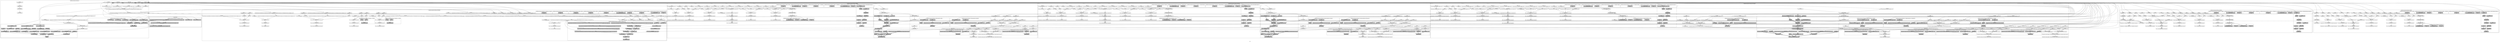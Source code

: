 digraph LYS {
  node [shape=box,fontsize=10];
  subgraph "cluster_test/fixtures/types/structTypes.lys" {
    1 [label="Name: Infinity\n(type (alias Infinity (struct)))", fillcolor=grey];
    2 [label="Name: NDet\n(type (alias NDet (struct)))", fillcolor=grey];
    3 [label="Name: Real\n(type (alias Real (struct number:<null>)))", fillcolor=grey];
    4 [label="Name: Natural\n(type (alias Natural (struct number:<null>)))", fillcolor=grey];
    5 [label="Name: Complex\n(type (alias Complex (struct real:<null> imaginary:<null>)))", fillcolor=grey];
    6 [label="Name: Number\n(type (alias Number (union (alias Infinity (struct)) (alias NDet (struct)) (alias Real (struct number:<null>)) (alias Natural (struct number:<null>)) (alias Complex (struct real:<null> imaginary:<null>)))))", fillcolor=grey];
    7 [label="UnionTypeNode\n(type (union (alias Infinity (struct)) (alias NDet (struct)) (alias Real (struct number:<null>)) (alias Natural (struct number:<null>)) (alias Complex (struct real:<null> imaginary:<null>))))", fillcolor=grey];
    8 [label="Ref: Infinity\n(type (alias Infinity (struct)))", fillcolor=grey];
    9 [label="Ref: NDet\n(type (alias NDet (struct)))", fillcolor=grey];
    10 [label="Ref: Real\n(type (alias Real (struct number:<null>)))", fillcolor=grey];
    11 [label="Ref: Natural\n(type (alias Natural (struct number:<null>)))", fillcolor=grey];
    12 [label="Ref: Complex\n(type (alias Complex (struct real:<null> imaginary:<null>)))", fillcolor=grey];
    13 [label="FunOverload: isComplex\n(fun 'isComplex' ((alias Number)) (alias boolean))", fillcolor=grey];
    14 [label="FunNode: isComplex\n(fun 'isComplex' ((alias Number)) (alias boolean))", fillcolor=grey];
    15 [label="Name: number\n(alias Number (union (alias Infinity (struct)) (alias NDet (struct)) (alias Real (struct number:<null>)) (alias Natural (struct number:<null>)) (alias Complex (struct real:<null> imaginary:<null>))))", fillcolor=grey];
    16 [label="Ref: Number\n(type (alias Number (union (alias Infinity (struct)) (alias NDet (struct)) (alias Real (struct number:<null>)) (alias Natural (struct number:<null>)) (alias Complex (struct real:<null> imaginary:<null>)))))", fillcolor=grey];
    17 [label="Ref: boolean\n(type (alias boolean (native boolean)))", fillcolor=grey];
    18 [label="Name: isComplex\n(fun 'isComplex' ((alias Number)) (alias boolean))", fillcolor=grey];
    19 [label="FunOverload: main\n(fun 'main' () (alias void))", fillcolor=grey];
    20 [label="FunNode: main\n(fun 'main' () (alias void))", fillcolor=grey];
    21 [label="Ref: void\n(type (alias void (native void)))", fillcolor=grey];
    22 [label="Name: main\n(fun 'main' () (alias void))", fillcolor=grey];
    subgraph "cluster_test/fixtures/types/structTypes.lys_0" { rankdir=TB;
      node [style=filled, fillcolor=grey];
      23 [label="BlockNode\n(native void)", fillcolor=grey];
      24 [label="FunctionCallNode\n(alias boolean (native boolean))", fillcolor=grey];
      25 [label="Ref: isComplex\n(fun 'isComplex' ((alias Number)) (alias boolean))", fillcolor=grey];
      26 [label="Ref: Infinity\n(alias Infinity (struct))", fillcolor=grey];
      27 [label="FunctionCallNode\n(alias boolean (native boolean))", fillcolor=grey];
      28 [label="Ref: isComplex\n(fun 'isComplex' ((alias Number)) (alias boolean))", fillcolor=grey];
      29 [label="FunctionCallNode\n(alias Real (struct number:<null>))", fillcolor=grey];
      30 [label="MemberNode\n(fun 'apply' ((alias f32)) (alias Real))", fillcolor=grey];
      31 [label="Ref: Real\n(type (alias Real (struct number:<null>)))", fillcolor=grey];
      32 [label="Float: 0.00000\n(alias f32 (native f32))", fillcolor=grey];
      33 [label="FunctionCallNode\n(alias boolean (native boolean))", fillcolor=grey];
      34 [label="Ref: isComplex\n(fun 'isComplex' ((alias Number)) (alias boolean))", fillcolor=grey];
      35 [label="FunctionCallNode\n(alias Natural (struct number:<null>))", fillcolor=grey];
      36 [label="MemberNode\n(fun 'apply' ((alias i32)) (alias Natural))", fillcolor=grey];
      37 [label="Ref: Natural\n(type (alias Natural (struct number:<null>)))", fillcolor=grey];
      38 [label="Int: 123\n(alias i32 (native i32))", fillcolor=grey];
      39 [label="FunctionCallNode\n(alias boolean (native boolean))", fillcolor=grey];
      40 [label="Ref: isComplex\n(fun 'isComplex' ((alias Number)) (alias boolean))", fillcolor=grey];
      41 [label="FunctionCallNode\n(alias Complex (struct real:<null> imaginary:<null>))", fillcolor=grey];
      42 [label="MemberNode\n(fun 'apply' ((alias f32) (alias f32)) (alias Complex))", fillcolor=grey];
      43 [label="Ref: Complex\n(type (alias Complex (struct real:<null> imaginary:<null>)))", fillcolor=grey];
      44 [label="Float: 0.00000\n(alias f32 (native f32))", fillcolor=grey];
      45 [label="Float: 99.10000\n(alias f32 (native f32))", fillcolor=grey];
      label="test/fixtures/types/structTypes.lys::main_1()";
    }
    subgraph "cluster_test/fixtures/types/structTypes.lys_1" { rankdir=TB;
      node [style=filled, fillcolor=grey];
      label="child";
    }
    subgraph "cluster_test/fixtures/types/structTypes.lys_2" { rankdir=TB;
      node [style=filled, fillcolor=grey];
      label="child";
    }
    subgraph "cluster_test/fixtures/types/structTypes.lys_3" { rankdir=TB;
      node [style=filled, fillcolor=grey];
      label="child";
    }
    subgraph "cluster_test/fixtures/types/structTypes.lys_4" { rankdir=TB;
      node [style=filled, fillcolor=grey];
      label="child";
    }
    subgraph "cluster_test/fixtures/types/structTypes.lys_5" { rankdir=TB;
      node [style=filled, fillcolor=grey];
      label="expression";
    }
    subgraph "cluster_test/fixtures/types/structTypes.lys_6" { rankdir=TB;
      node [style=filled, fillcolor=grey];
      label="expression";
    }
    subgraph "cluster_test/fixtures/types/structTypes.lys_7" { rankdir=TB;
      node [style=filled, fillcolor=grey];
      label="expression";
    }
    subgraph "cluster_test/fixtures/types/structTypes.lys_8" { rankdir=TB;
      node [style=filled, fillcolor=grey];
      label="expression";
    }
    subgraph "cluster_test/fixtures/types/structTypes.lys_9" { rankdir=TB;
      node [style=filled, fillcolor=grey];
      46 [label="PatternMatcherNode\n(alias boolean (native boolean))", fillcolor=grey];
      47 [label="Ref: number\n(alias Number (union (alias Infinity (struct)) (alias NDet (struct)) (alias Real (struct number:<null>)) (alias Natural (struct number:<null>)) (alias Complex (struct real:<null> imaginary:<null>))))", fillcolor=grey];
      48 [label="MatchCaseIsNode\n(alias boolean (native boolean))", fillcolor=grey];
      49 [label="Ref: Real\n(type (alias Real (struct number:<null>)))", fillcolor=grey];
      50 [label="BooleanLiteral\n(alias boolean (native boolean))", fillcolor=grey];
      51 [label="MatchCaseIsNode\n(alias boolean (native boolean))", fillcolor=grey];
      52 [label="Ref: Natural\n(type (alias Natural (struct number:<null>)))", fillcolor=grey];
      53 [label="BooleanLiteral\n(alias boolean (native boolean))", fillcolor=grey];
      54 [label="MatchDefaultNode\n(alias boolean (native boolean))", fillcolor=grey];
      55 [label="BooleanLiteral\n(alias boolean (native boolean))", fillcolor=grey];
      label="test/fixtures/types/structTypes.lys::isComplex_1(Number)";
    }
    subgraph "cluster_test/fixtures/types/structTypes.lys_10" { rankdir=TB;
      node [style=filled, fillcolor=grey];
      label="child";
    }
    subgraph "cluster_test/fixtures/types/structTypes.lys_11" { rankdir=TB;
      node [style=filled, fillcolor=grey];
      label="child";
    }
    subgraph "cluster_test/fixtures/types/structTypes.lys_12" { rankdir=TB;
      node [style=filled, fillcolor=grey];
      label="expression";
    }
    subgraph "cluster_test/fixtures/types/structTypes.lys_13" { rankdir=TB;
      node [style=filled, fillcolor=grey];
      label="expression";
    }
    subgraph "cluster_test/fixtures/types/structTypes.lys_14" { rankdir=TB;
      node [style=filled, fillcolor=grey];
      label="test/fixtures/types/structTypes.lys::Number.is_1(Number | ref)";
    }
    subgraph "cluster_test/fixtures/types/structTypes.lys_15" { rankdir=TB;
      node [style=filled, fillcolor=grey];
      label="child";
    }
    subgraph "cluster_test/fixtures/types/structTypes.lys_16" { rankdir=TB;
      node [style=filled, fillcolor=grey];
      label="child";
    }
    subgraph "cluster_test/fixtures/types/structTypes.lys_17" { rankdir=TB;
      node [style=filled, fillcolor=grey];
      label="child";
    }
    subgraph "cluster_test/fixtures/types/structTypes.lys_18" { rankdir=TB;
      node [style=filled, fillcolor=grey];
      label="expression";
    }
    subgraph "cluster_test/fixtures/types/structTypes.lys_19" { rankdir=TB;
      node [style=filled, fillcolor=grey];
      label="expression";
    }
    subgraph "cluster_test/fixtures/types/structTypes.lys_20" { rankdir=TB;
      node [style=filled, fillcolor=grey];
      label="expression";
    }
    label="test/fixtures/types/structTypes.lys";
  }
  subgraph "cluster_test/fixtures/types/structTypes.lys#Infinity" {
    56 [label="FunOverload: Infinity$discriminant\n(fun 'Infinity$discriminant' () (alias i64))", fillcolor=grey];
    57 [label="FunNode: Infinity$discriminant\n(fun 'Infinity$discriminant' () (alias i64))", fillcolor=grey];
    58 [label="Ref: i64\n(type (alias i64 (native i64)))", fillcolor=grey];
    59 [label="Name: Infinity$discriminant\n(fun 'Infinity$discriminant' () (alias i64))", fillcolor=grey];
    60 [label="FunOverload: apply\n(fun 'apply' () (alias Infinity))", fillcolor=grey];
    61 [label="FunNode: apply\n(fun 'apply' () (alias Infinity))", fillcolor=grey];
    62 [label="Ref: Infinity\n(type (alias Infinity (struct)))", fillcolor=grey];
    63 [label="Name: apply\n(fun 'apply' () (alias Infinity))", fillcolor=grey];
    64 [label="FunOverload: is\n(fun 'is' ((union (alias Infinity) (alias ref))) (alias boolean))", fillcolor=grey];
    65 [label="FunNode: is\n(fun 'is' ((union (alias Infinity) (alias ref))) (alias boolean))", fillcolor=grey];
    66 [label="Name: a\n(union (alias Infinity (struct)) (alias ref (ref ?)))", fillcolor=grey];
    67 [label="UnionTypeNode\n(type (union (alias Infinity (struct)) (alias ref (ref ?))))", fillcolor=grey];
    68 [label="Ref: Infinity\n(type (alias Infinity (struct)))", fillcolor=grey];
    69 [label="Ref: ref\n(type (alias ref (ref ?)))", fillcolor=grey];
    70 [label="Ref: boolean\n(type (alias boolean (native boolean)))", fillcolor=grey];
    71 [label="Name: is\n(fun 'is' ((union (alias Infinity) (alias ref))) (alias boolean))", fillcolor=grey];
    72 [label="FunOverload: ==\n(fun '==' ((alias Infinity) (alias ref)) (alias boolean))", fillcolor=grey];
    73 [label="FunNode: ==\n(fun '==' ((alias Infinity) (alias ref)) (alias boolean))", fillcolor=grey];
    74 [label="Name: a\n(alias Infinity (struct))", fillcolor=grey];
    75 [label="Ref: Infinity\n(type (alias Infinity (struct)))", fillcolor=grey];
    76 [label="Name: b\n(alias ref (ref ?))", fillcolor=grey];
    77 [label="Ref: ref\n(type (alias ref (ref ?)))", fillcolor=grey];
    78 [label="Ref: boolean\n(type (alias boolean (native boolean)))", fillcolor=grey];
    79 [label="Name: ==\n(fun '==' ((alias Infinity) (alias ref)) (alias boolean))", fillcolor=grey];
    80 [label="FunOverload: !=\n(fun '!=' ((alias Infinity) (alias ref)) (alias boolean))", fillcolor=grey];
    81 [label="FunNode: !=\n(fun '!=' ((alias Infinity) (alias ref)) (alias boolean))", fillcolor=grey];
    82 [label="Name: a\n(alias Infinity (struct))", fillcolor=grey];
    83 [label="Ref: Infinity\n(type (alias Infinity (struct)))", fillcolor=grey];
    84 [label="Name: b\n(alias ref (ref ?))", fillcolor=grey];
    85 [label="Ref: ref\n(type (alias ref (ref ?)))", fillcolor=grey];
    86 [label="Ref: boolean\n(type (alias boolean (native boolean)))", fillcolor=grey];
    87 [label="Name: !=\n(fun '!=' ((alias Infinity) (alias ref)) (alias boolean))", fillcolor=grey];
    88 [label="FunOverload: store\n(fun 'store' ((alias ref) (alias Infinity) (alias u32)) (alias void))", fillcolor=grey];
    89 [label="FunNode: store\n(fun 'store' ((alias ref) (alias Infinity) (alias u32)) (alias void))", fillcolor=grey];
    90 [label="Name: lhs\n(alias ref (ref ?))", fillcolor=grey];
    91 [label="Ref: ref\n(type (alias ref (ref ?)))", fillcolor=grey];
    92 [label="Name: rhs\n(alias Infinity (struct))", fillcolor=grey];
    93 [label="Ref: Infinity\n(type (alias Infinity (struct)))", fillcolor=grey];
    94 [label="Name: offset\n(alias u32 (native u32))", fillcolor=grey];
    95 [label="Ref: u32\n(type (alias u32 (native u32)))", fillcolor=grey];
    96 [label="Ref: void\n(type (alias void (native void)))", fillcolor=grey];
    97 [label="Name: store\n(fun 'store' ((alias ref) (alias Infinity) (alias u32)) (alias void))", fillcolor=grey];
    98 [label="FunOverload: load\n(fun 'load' ((alias ref) (alias u32)) (alias Infinity))", fillcolor=grey];
    99 [label="FunNode: load\n(fun 'load' ((alias ref) (alias u32)) (alias Infinity))", fillcolor=grey];
    100 [label="Name: lhs\n(alias ref (ref ?))", fillcolor=grey];
    101 [label="Ref: ref\n(type (alias ref (ref ?)))", fillcolor=grey];
    102 [label="Name: offset\n(alias u32 (native u32))", fillcolor=grey];
    103 [label="Ref: u32\n(type (alias u32 (native u32)))", fillcolor=grey];
    104 [label="Ref: Infinity\n(type (alias Infinity (struct)))", fillcolor=grey];
    105 [label="Name: load\n(fun 'load' ((alias ref) (alias u32)) (alias Infinity))", fillcolor=grey];
    106 [label="FunOverload: as\n(intersection (fun 'as' ((alias Infinity)) (alias ref)) (fun 'as' ((alias Infinity)) (alias Number)))", fillcolor=grey];
    107 [label="FunNode: as\n(fun 'as' ((alias Infinity)) (alias ref))", fillcolor=grey];
    108 [label="Name: lhs\n(alias Infinity (struct))", fillcolor=grey];
    109 [label="Ref: Infinity\n(type (alias Infinity (struct)))", fillcolor=grey];
    110 [label="Ref: ref\n(type (alias ref (ref ?)))", fillcolor=grey];
    111 [label="Name: as\n(intersection (fun 'as' ((alias Infinity)) (alias ref)) (fun 'as' ((alias Infinity)) (alias Number)))", fillcolor=grey];
    subgraph "cluster_test/fixtures/types/structTypes.lys#Infinity_0" { rankdir=TB;
      node [style=filled, fillcolor=grey];
      112 [label="BlockNode\n(alias i64 (native i64))", fillcolor=grey];
      113 [label="ValDecl: discriminant\n(native void)", fillcolor=grey];
      114 [label="Name: discriminant\n(alias u32 (native u32))", fillcolor=grey];
      115 [label="Ref: u32\n(type (alias u32 (native u32)))", fillcolor=grey];
      116 [label="MemberNode\n(native u32)", fillcolor=grey];
      117 [label="Ref: Infinity\n(type (alias Infinity (struct)))", fillcolor=grey];
      118 [label="BinOp: <<\n(alias i64 (native i64))", fillcolor=grey];
      119 [label="AsExpressionNode\n(alias i64 (native i64))", fillcolor=grey];
      120 [label="Ref: discriminant\n(alias u32 (native u32))", fillcolor=grey];
      121 [label="Ref: i64\n(type (alias i64 (native i64)))", fillcolor=grey];
      122 [label="Int: 32\n(alias i32 (native i32))", fillcolor=grey];
      label="test/fixtures/types/structTypes.lys::Infinity.Infinity$discriminant_1()";
    }
    subgraph "cluster_test/fixtures/types/structTypes.lys#Infinity_1" { rankdir=TB;
      node [style=filled, fillcolor=grey];
      label="test/fixtures/types/structTypes.lys::main_1()";
    }
    subgraph "cluster_test/fixtures/types/structTypes.lys#Infinity_2" { rankdir=TB;
      node [style=filled, fillcolor=grey];
      label="child";
    }
    subgraph "cluster_test/fixtures/types/structTypes.lys#Infinity_3" { rankdir=TB;
      node [style=filled, fillcolor=grey];
      123 [label="WasmExpressionNode\n(never)", fillcolor=grey];
      124 [label="Ref: Infinity$discriminant\n(fun 'Infinity$discriminant' () (alias i64))", fillcolor=grey];
      label="child";
    }
    subgraph "cluster_test/fixtures/types/structTypes.lys#Infinity_4" { rankdir=TB;
      node [style=filled, fillcolor=grey];
      label="child";
    }
    subgraph "cluster_test/fixtures/types/structTypes.lys#Infinity_5" { rankdir=TB;
      node [style=filled, fillcolor=grey];
      label="child";
    }
    subgraph "cluster_test/fixtures/types/structTypes.lys#Infinity_6" { rankdir=TB;
      node [style=filled, fillcolor=grey];
      label="child";
    }
    subgraph "cluster_test/fixtures/types/structTypes.lys#Infinity_7" { rankdir=TB;
      node [style=filled, fillcolor=grey];
      label="expression";
    }
    subgraph "cluster_test/fixtures/types/structTypes.lys#Infinity_8" { rankdir=TB;
      node [style=filled, fillcolor=grey];
      label="child";
    }
    subgraph "cluster_test/fixtures/types/structTypes.lys#Infinity_9" { rankdir=TB;
      node [style=filled, fillcolor=grey];
      label="test/fixtures/types/structTypes.lys::Infinity.apply_1()";
    }
    subgraph "cluster_test/fixtures/types/structTypes.lys#Infinity_10" { rankdir=TB;
      node [style=filled, fillcolor=grey];
      label="expression";
    }
    subgraph "cluster_test/fixtures/types/structTypes.lys#Infinity_11" { rankdir=TB;
      node [style=filled, fillcolor=grey];
      label="expression";
    }
    subgraph "cluster_test/fixtures/types/structTypes.lys#Infinity_12" { rankdir=TB;
      node [style=filled, fillcolor=grey];
      label="expression";
    }
    subgraph "cluster_test/fixtures/types/structTypes.lys#Infinity_13" { rankdir=TB;
      node [style=filled, fillcolor=grey];
      label="test/fixtures/types/structTypes.lys::isComplex_1(Number)";
    }
    subgraph "cluster_test/fixtures/types/structTypes.lys#Infinity_14" { rankdir=TB;
      node [style=filled, fillcolor=grey];
      label="child";
    }
    subgraph "cluster_test/fixtures/types/structTypes.lys#Infinity_15" { rankdir=TB;
      node [style=filled, fillcolor=grey];
      label="child";
    }
    subgraph "cluster_test/fixtures/types/structTypes.lys#Infinity_16" { rankdir=TB;
      node [style=filled, fillcolor=grey];
      label="expression";
    }
    subgraph "cluster_test/fixtures/types/structTypes.lys#Infinity_17" { rankdir=TB;
      node [style=filled, fillcolor=grey];
      label="expression";
    }
    subgraph "cluster_test/fixtures/types/structTypes.lys#Infinity_18" { rankdir=TB;
      node [style=filled, fillcolor=grey];
      label="test/fixtures/types/structTypes.lys::Number.is_1(Number | ref)";
    }
    subgraph "cluster_test/fixtures/types/structTypes.lys#Infinity_19" { rankdir=TB;
      node [style=filled, fillcolor=grey];
      label="child";
    }
    subgraph "cluster_test/fixtures/types/structTypes.lys#Infinity_20" { rankdir=TB;
      node [style=filled, fillcolor=grey];
      125 [label="WasmExpressionNode\n(never)", fillcolor=grey];
      126 [label="Ref: Infinity$discriminant\n(fun 'Infinity$discriminant' () (alias i64))", fillcolor=grey];
      label="child";
    }
    subgraph "cluster_test/fixtures/types/structTypes.lys#Infinity_21" { rankdir=TB;
      node [style=filled, fillcolor=grey];
      label="child";
    }
    subgraph "cluster_test/fixtures/types/structTypes.lys#Infinity_22" { rankdir=TB;
      node [style=filled, fillcolor=grey];
      label="child";
    }
    subgraph "cluster_test/fixtures/types/structTypes.lys#Infinity_23" { rankdir=TB;
      node [style=filled, fillcolor=grey];
      label="expression";
    }
    subgraph "cluster_test/fixtures/types/structTypes.lys#Infinity_24" { rankdir=TB;
      node [style=filled, fillcolor=grey];
      label="child";
    }
    subgraph "cluster_test/fixtures/types/structTypes.lys#Infinity_25" { rankdir=TB;
      node [style=filled, fillcolor=grey];
      label="test/fixtures/types/structTypes.lys::Infinity.is_1(Infinity | ref)";
    }
    subgraph "cluster_test/fixtures/types/structTypes.lys#Infinity_26" { rankdir=TB;
      node [style=filled, fillcolor=grey];
      label="expression";
    }
    subgraph "cluster_test/fixtures/types/structTypes.lys#Infinity_27" { rankdir=TB;
      node [style=filled, fillcolor=grey];
      label="expression";
    }
    subgraph "cluster_test/fixtures/types/structTypes.lys#Infinity_28" { rankdir=TB;
      node [style=filled, fillcolor=grey];
      127 [label="WasmExpressionNode\n(never)", fillcolor=grey];
      128 [label="Ref: addressFromRef\n(fun 'addressFromRef' ((alias ref)) (alias u32))", fillcolor=grey];
      label="test/fixtures/types/structTypes.lys::Infinity.load_1(ref,u32)";
    }
    subgraph "cluster_test/fixtures/types/structTypes.lys#Infinity_29" { rankdir=TB;
      node [style=filled, fillcolor=grey];
      129 [label="WasmExpressionNode\n(never)", fillcolor=grey];
      label="test/fixtures/types/structTypes.lys::Infinity.==_1(Infinity,ref)";
    }
    subgraph "cluster_test/fixtures/types/structTypes.lys#Infinity_30" { rankdir=TB;
      node [style=filled, fillcolor=grey];
      130 [label="WasmExpressionNode\n(never)", fillcolor=grey];
      label="test/fixtures/types/structTypes.lys::Infinity.!=_1(Infinity,ref)";
    }
    subgraph "cluster_test/fixtures/types/structTypes.lys#Infinity_31" { rankdir=TB;
      node [style=filled, fillcolor=grey];
      131 [label="WasmExpressionNode\n(never)", fillcolor=grey];
      132 [label="Ref: addressFromRef\n(fun 'addressFromRef' ((alias ref)) (alias u32))", fillcolor=grey];
      label="test/fixtures/types/structTypes.lys::Infinity.store_1(ref,Infinity,u32)";
    }
    subgraph "cluster_test/fixtures/types/structTypes.lys#Infinity_32" { rankdir=TB;
      node [style=filled, fillcolor=grey];
      133 [label="WasmExpressionNode\n(never)", fillcolor=grey];
      label="test/fixtures/types/structTypes.lys::Infinity.as_1(Infinity)";
    }
    label="test/fixtures/types/structTypes.lys#Infinity";
  }
  subgraph "cluster_test/fixtures/types/structTypes.lys#Number" {
    134 [label="FunNode: as\n(fun 'as' ((alias Infinity)) (alias Number))", fillcolor=grey];
    135 [label="Name: lhs\n(alias Infinity (struct))", fillcolor=grey];
    136 [label="Ref: Infinity\n(type (alias Infinity (struct)))", fillcolor=grey];
    137 [label="Ref: Number\n(type (alias Number (union (alias Infinity (struct)) (alias NDet (struct)) (alias Real (struct number:<null>)) (alias Natural (struct number:<null>)) (alias Complex (struct real:<null> imaginary:<null>)))))", fillcolor=grey];
    138 [label="FunNode: as\n(fun 'as' ((alias NDet)) (alias Number))", fillcolor=grey];
    139 [label="Name: lhs\n(alias NDet (struct))", fillcolor=grey];
    140 [label="Ref: NDet\n(type (alias NDet (struct)))", fillcolor=grey];
    141 [label="Ref: Number\n(type (alias Number (union (alias Infinity (struct)) (alias NDet (struct)) (alias Real (struct number:<null>)) (alias Natural (struct number:<null>)) (alias Complex (struct real:<null> imaginary:<null>)))))", fillcolor=grey];
    142 [label="FunNode: as\n(fun 'as' ((alias Real)) (alias Number))", fillcolor=grey];
    143 [label="Name: lhs\n(alias Real (struct number:<null>))", fillcolor=grey];
    144 [label="Ref: Real\n(type (alias Real (struct number:<null>)))", fillcolor=grey];
    145 [label="Ref: Number\n(type (alias Number (union (alias Infinity (struct)) (alias NDet (struct)) (alias Real (struct number:<null>)) (alias Natural (struct number:<null>)) (alias Complex (struct real:<null> imaginary:<null>)))))", fillcolor=grey];
    146 [label="FunNode: as\n(fun 'as' ((alias Natural)) (alias Number))", fillcolor=grey];
    147 [label="Name: lhs\n(alias Natural (struct number:<null>))", fillcolor=grey];
    148 [label="Ref: Natural\n(type (alias Natural (struct number:<null>)))", fillcolor=grey];
    149 [label="Ref: Number\n(type (alias Number (union (alias Infinity (struct)) (alias NDet (struct)) (alias Real (struct number:<null>)) (alias Natural (struct number:<null>)) (alias Complex (struct real:<null> imaginary:<null>)))))", fillcolor=grey];
    150 [label="FunNode: as\n(fun 'as' ((alias Complex)) (alias Number))", fillcolor=grey];
    151 [label="Name: lhs\n(alias Complex (struct real:<null> imaginary:<null>))", fillcolor=grey];
    152 [label="Ref: Complex\n(type (alias Complex (struct real:<null> imaginary:<null>)))", fillcolor=grey];
    153 [label="Ref: Number\n(type (alias Number (union (alias Infinity (struct)) (alias NDet (struct)) (alias Real (struct number:<null>)) (alias Natural (struct number:<null>)) (alias Complex (struct real:<null> imaginary:<null>)))))", fillcolor=grey];
    154 [label="FunOverload: is\n(fun 'is' ((union (alias Number) (alias ref))) (alias boolean))", fillcolor=grey];
    155 [label="FunNode: is\n(fun 'is' ((union (alias Number) (alias ref))) (alias boolean))", fillcolor=grey];
    156 [label="Name: a\n(union (alias Number (union (alias Infinity (struct)) (alias NDet (struct)) (alias Real (struct number:<null>)) (alias Natural (struct number:<null>)) (alias Complex (struct real:<null> imaginary:<null>)))) (alias ref (ref ?)))", fillcolor=grey];
    157 [label="UnionTypeNode\n(type (union (alias Number (union (alias Infinity (struct)) (alias NDet (struct)) (alias Real (struct number:<null>)) (alias Natural (struct number:<null>)) (alias Complex (struct real:<null> imaginary:<null>)))) (alias ref (ref ?))))", fillcolor=grey];
    158 [label="Ref: Number\n(type (alias Number (union (alias Infinity (struct)) (alias NDet (struct)) (alias Real (struct number:<null>)) (alias Natural (struct number:<null>)) (alias Complex (struct real:<null> imaginary:<null>)))))", fillcolor=grey];
    159 [label="Ref: ref\n(type (alias ref (ref ?)))", fillcolor=grey];
    160 [label="Ref: boolean\n(type (alias boolean (native boolean)))", fillcolor=grey];
    161 [label="Name: is\n(fun 'is' ((union (alias Number) (alias ref))) (alias boolean))", fillcolor=grey];
    162 [label="FunOverload: as\n(fun 'as' ((alias Number)) (alias ref))", fillcolor=grey];
    163 [label="FunNode: as\n(fun 'as' ((alias Number)) (alias ref))", fillcolor=grey];
    164 [label="Name: a\n(alias Number (union (alias Infinity (struct)) (alias NDet (struct)) (alias Real (struct number:<null>)) (alias Natural (struct number:<null>)) (alias Complex (struct real:<null> imaginary:<null>))))", fillcolor=grey];
    165 [label="Ref: Number\n(type (alias Number (union (alias Infinity (struct)) (alias NDet (struct)) (alias Real (struct number:<null>)) (alias Natural (struct number:<null>)) (alias Complex (struct real:<null> imaginary:<null>)))))", fillcolor=grey];
    166 [label="Ref: ref\n(type (alias ref (ref ?)))", fillcolor=grey];
    167 [label="Name: as\n(fun 'as' ((alias Number)) (alias ref))", fillcolor=grey];
    168 [label="FunOverload: ==\n(fun '==' ((alias ref) (alias ref)) (alias boolean))", fillcolor=grey];
    169 [label="FunNode: ==\n(fun '==' ((alias ref) (alias ref)) (alias boolean))", fillcolor=grey];
    170 [label="Name: lhs\n(alias ref (ref ?))", fillcolor=grey];
    171 [label="Ref: ref\n(type (alias ref (ref ?)))", fillcolor=grey];
    172 [label="Name: rhs\n(alias ref (ref ?))", fillcolor=grey];
    173 [label="Ref: ref\n(type (alias ref (ref ?)))", fillcolor=grey];
    174 [label="Ref: boolean\n(type (alias boolean (native boolean)))", fillcolor=grey];
    175 [label="Name: ==\n(fun '==' ((alias ref) (alias ref)) (alias boolean))", fillcolor=grey];
    176 [label="FunOverload: !=\n(fun '!=' ((alias ref) (alias ref)) (alias boolean))", fillcolor=grey];
    177 [label="FunNode: !=\n(fun '!=' ((alias ref) (alias ref)) (alias boolean))", fillcolor=grey];
    178 [label="Name: lhs\n(alias ref (ref ?))", fillcolor=grey];
    179 [label="Ref: ref\n(type (alias ref (ref ?)))", fillcolor=grey];
    180 [label="Name: rhs\n(alias ref (ref ?))", fillcolor=grey];
    181 [label="Ref: ref\n(type (alias ref (ref ?)))", fillcolor=grey];
    182 [label="Ref: boolean\n(type (alias boolean (native boolean)))", fillcolor=grey];
    183 [label="Name: !=\n(fun '!=' ((alias ref) (alias ref)) (alias boolean))", fillcolor=grey];
    184 [label="FunOverload: store\n(fun 'store' ((alias ref) (alias Number) (alias u32)) (alias void))", fillcolor=grey];
    185 [label="FunNode: store\n(fun 'store' ((alias ref) (alias Number) (alias u32)) (alias void))", fillcolor=grey];
    186 [label="Name: lhs\n(alias ref (ref ?))", fillcolor=grey];
    187 [label="Ref: ref\n(type (alias ref (ref ?)))", fillcolor=grey];
    188 [label="Name: rhs\n(alias Number (union (alias Infinity (struct)) (alias NDet (struct)) (alias Real (struct number:<null>)) (alias Natural (struct number:<null>)) (alias Complex (struct real:<null> imaginary:<null>))))", fillcolor=grey];
    189 [label="Ref: Number\n(type (alias Number (union (alias Infinity (struct)) (alias NDet (struct)) (alias Real (struct number:<null>)) (alias Natural (struct number:<null>)) (alias Complex (struct real:<null> imaginary:<null>)))))", fillcolor=grey];
    190 [label="Name: offset\n(alias u32 (native u32))", fillcolor=grey];
    191 [label="Ref: u32\n(type (alias u32 (native u32)))", fillcolor=grey];
    192 [label="Ref: void\n(type (alias void (native void)))", fillcolor=grey];
    193 [label="Name: store\n(fun 'store' ((alias ref) (alias Number) (alias u32)) (alias void))", fillcolor=grey];
    194 [label="FunOverload: load\n(fun 'load' ((alias ref) (alias u32)) (alias Number))", fillcolor=grey];
    195 [label="FunNode: load\n(fun 'load' ((alias ref) (alias u32)) (alias Number))", fillcolor=grey];
    196 [label="Name: lhs\n(alias ref (ref ?))", fillcolor=grey];
    197 [label="Ref: ref\n(type (alias ref (ref ?)))", fillcolor=grey];
    198 [label="Name: offset\n(alias u32 (native u32))", fillcolor=grey];
    199 [label="Ref: u32\n(type (alias u32 (native u32)))", fillcolor=grey];
    200 [label="Ref: Number\n(type (alias Number (union (alias Infinity (struct)) (alias NDet (struct)) (alias Real (struct number:<null>)) (alias Natural (struct number:<null>)) (alias Complex (struct real:<null> imaginary:<null>)))))", fillcolor=grey];
    201 [label="Name: load\n(fun 'load' ((alias ref) (alias u32)) (alias Number))", fillcolor=grey];
    subgraph "cluster_test/fixtures/types/structTypes.lys#Number_0" { rankdir=TB;
      node [style=filled, fillcolor=grey];
      202 [label="BinOp: ==\n(alias boolean (native boolean))", fillcolor=grey];
      203 [label="Ref: lhs\n(alias ref (ref ?))", fillcolor=grey];
      204 [label="Ref: rhs\n(alias ref (ref ?))", fillcolor=grey];
      label="test/fixtures/types/structTypes.lys::Number.==_1(ref,ref)";
    }
    subgraph "cluster_test/fixtures/types/structTypes.lys#Number_1" { rankdir=TB;
      node [style=filled, fillcolor=grey];
      205 [label="BinOp: !=\n(alias boolean (native boolean))", fillcolor=grey];
      206 [label="Ref: lhs\n(alias ref (ref ?))", fillcolor=grey];
      207 [label="Ref: rhs\n(alias ref (ref ?))", fillcolor=grey];
      label="test/fixtures/types/structTypes.lys::Number.!=_1(ref,ref)";
    }
    subgraph "cluster_test/fixtures/types/structTypes.lys#Number_2" { rankdir=TB;
      node [style=filled, fillcolor=grey];
      label="test/fixtures/types/structTypes.lys::main_1()";
    }
    subgraph "cluster_test/fixtures/types/structTypes.lys#Number_3" { rankdir=TB;
      node [style=filled, fillcolor=grey];
      label="child";
    }
    subgraph "cluster_test/fixtures/types/structTypes.lys#Number_4" { rankdir=TB;
      node [style=filled, fillcolor=grey];
      label="child";
    }
    subgraph "cluster_test/fixtures/types/structTypes.lys#Number_5" { rankdir=TB;
      node [style=filled, fillcolor=grey];
      label="child";
    }
    subgraph "cluster_test/fixtures/types/structTypes.lys#Number_6" { rankdir=TB;
      node [style=filled, fillcolor=grey];
      label="child";
    }
    subgraph "cluster_test/fixtures/types/structTypes.lys#Number_7" { rankdir=TB;
      node [style=filled, fillcolor=grey];
      label="expression";
    }
    subgraph "cluster_test/fixtures/types/structTypes.lys#Number_8" { rankdir=TB;
      node [style=filled, fillcolor=grey];
      label="expression";
    }
    subgraph "cluster_test/fixtures/types/structTypes.lys#Number_9" { rankdir=TB;
      node [style=filled, fillcolor=grey];
      label="expression";
    }
    subgraph "cluster_test/fixtures/types/structTypes.lys#Number_10" { rankdir=TB;
      node [style=filled, fillcolor=grey];
      label="expression";
    }
    subgraph "cluster_test/fixtures/types/structTypes.lys#Number_11" { rankdir=TB;
      node [style=filled, fillcolor=grey];
      208 [label="WasmExpressionNode\n(never)", fillcolor=grey];
      209 [label="Ref: addressFromRef\n(fun 'addressFromRef' ((alias ref)) (alias u32))", fillcolor=grey];
      label="test/fixtures/types/structTypes.lys::Number.load_1(ref,u32)";
    }
    subgraph "cluster_test/fixtures/types/structTypes.lys#Number_12" { rankdir=TB;
      node [style=filled, fillcolor=grey];
      210 [label="WasmExpressionNode\n(never)", fillcolor=grey];
      label="test/fixtures/types/structTypes.lys::Number.as_1(Number)";
    }
    subgraph "cluster_test/fixtures/types/structTypes.lys#Number_13" { rankdir=TB;
      node [style=filled, fillcolor=grey];
      211 [label="WasmExpressionNode\n(never)", fillcolor=grey];
      212 [label="Ref: addressFromRef\n(fun 'addressFromRef' ((alias ref)) (alias u32))", fillcolor=grey];
      label="test/fixtures/types/structTypes.lys::Number.store_1(ref,Number,u32)";
    }
    subgraph "cluster_test/fixtures/types/structTypes.lys#Number_14" { rankdir=TB;
      node [style=filled, fillcolor=grey];
      label="test/fixtures/types/structTypes.lys::isComplex_1(Number)";
    }
    subgraph "cluster_test/fixtures/types/structTypes.lys#Number_15" { rankdir=TB;
      node [style=filled, fillcolor=grey];
      label="child";
    }
    subgraph "cluster_test/fixtures/types/structTypes.lys#Number_16" { rankdir=TB;
      node [style=filled, fillcolor=grey];
      label="child";
    }
    subgraph "cluster_test/fixtures/types/structTypes.lys#Number_17" { rankdir=TB;
      node [style=filled, fillcolor=grey];
      label="expression";
    }
    subgraph "cluster_test/fixtures/types/structTypes.lys#Number_18" { rankdir=TB;
      node [style=filled, fillcolor=grey];
      label="expression";
    }
    subgraph "cluster_test/fixtures/types/structTypes.lys#Number_19" { rankdir=TB;
      node [style=filled, fillcolor=grey];
      213 [label="BlockNode\n(alias boolean (native boolean))", fillcolor=grey];
      214 [label="BinOp: ||\n(alias boolean (native boolean))", fillcolor=grey];
      215 [label="BinOp: ||\n(alias boolean (native boolean))", fillcolor=grey];
      216 [label="BinOp: ||\n(alias boolean (native boolean))", fillcolor=grey];
      217 [label="BinOp: ||\n(alias boolean (native boolean))", fillcolor=grey];
      218 [label="IsExpressionNode\n(alias boolean (native boolean))", fillcolor=grey];
      219 [label="Ref: a\n(union (alias Number (union (alias Infinity (struct)) (alias NDet (struct)) (alias Real (struct number:<null>)) (alias Natural (struct number:<null>)) (alias Complex (struct real:<null> imaginary:<null>)))) (alias ref (ref ?)))", fillcolor=grey];
      220 [label="Ref: Infinity\n(type (alias Infinity (struct)))", fillcolor=grey];
      221 [label="IsExpressionNode\n(alias boolean (native boolean))", fillcolor=grey];
      222 [label="Ref: a\n(union (alias Number (union (alias Infinity (struct)) (alias NDet (struct)) (alias Real (struct number:<null>)) (alias Natural (struct number:<null>)) (alias Complex (struct real:<null> imaginary:<null>)))) (alias ref (ref ?)))", fillcolor=grey];
      223 [label="Ref: NDet\n(type (alias NDet (struct)))", fillcolor=grey];
      224 [label="IsExpressionNode\n(alias boolean (native boolean))", fillcolor=grey];
      225 [label="Ref: a\n(union (alias Number (union (alias Infinity (struct)) (alias NDet (struct)) (alias Real (struct number:<null>)) (alias Natural (struct number:<null>)) (alias Complex (struct real:<null> imaginary:<null>)))) (alias ref (ref ?)))", fillcolor=grey];
      226 [label="Ref: Real\n(type (alias Real (struct number:<null>)))", fillcolor=grey];
      227 [label="IsExpressionNode\n(alias boolean (native boolean))", fillcolor=grey];
      228 [label="Ref: a\n(union (alias Number (union (alias Infinity (struct)) (alias NDet (struct)) (alias Real (struct number:<null>)) (alias Natural (struct number:<null>)) (alias Complex (struct real:<null> imaginary:<null>)))) (alias ref (ref ?)))", fillcolor=grey];
      229 [label="Ref: Natural\n(type (alias Natural (struct number:<null>)))", fillcolor=grey];
      230 [label="IsExpressionNode\n(alias boolean (native boolean))", fillcolor=grey];
      231 [label="Ref: a\n(union (alias Number (union (alias Infinity (struct)) (alias NDet (struct)) (alias Real (struct number:<null>)) (alias Natural (struct number:<null>)) (alias Complex (struct real:<null> imaginary:<null>)))) (alias ref (ref ?)))", fillcolor=grey];
      232 [label="Ref: Complex\n(type (alias Complex (struct real:<null> imaginary:<null>)))", fillcolor=grey];
      label="test/fixtures/types/structTypes.lys::Number.is_1(Number | ref)";
    }
    subgraph "cluster_test/fixtures/types/structTypes.lys#Number_20" { rankdir=TB;
      node [style=filled, fillcolor=grey];
      label="child";
    }
    subgraph "cluster_test/fixtures/types/structTypes.lys#Number_21" { rankdir=TB;
      node [style=filled, fillcolor=grey];
      label="child";
    }
    subgraph "cluster_test/fixtures/types/structTypes.lys#Number_22" { rankdir=TB;
      node [style=filled, fillcolor=grey];
      label="child";
    }
    subgraph "cluster_test/fixtures/types/structTypes.lys#Number_23" { rankdir=TB;
      node [style=filled, fillcolor=grey];
      label="expression";
    }
    subgraph "cluster_test/fixtures/types/structTypes.lys#Number_24" { rankdir=TB;
      node [style=filled, fillcolor=grey];
      label="expression";
    }
    subgraph "cluster_test/fixtures/types/structTypes.lys#Number_25" { rankdir=TB;
      node [style=filled, fillcolor=grey];
      label="expression";
    }
    subgraph "cluster_test/fixtures/types/structTypes.lys#Number_26" { rankdir=TB;
      node [style=filled, fillcolor=grey];
      233 [label="WasmExpressionNode\n(never)", fillcolor=grey];
      label="test/fixtures/types/structTypes.lys::Infinity.as_2(Infinity)";
    }
    subgraph "cluster_test/fixtures/types/structTypes.lys#Number_27" { rankdir=TB;
      node [style=filled, fillcolor=grey];
      234 [label="WasmExpressionNode\n(never)", fillcolor=grey];
      label="test/fixtures/types/structTypes.lys::NDet.as_2(NDet)";
    }
    subgraph "cluster_test/fixtures/types/structTypes.lys#Number_28" { rankdir=TB;
      node [style=filled, fillcolor=grey];
      235 [label="WasmExpressionNode\n(never)", fillcolor=grey];
      label="test/fixtures/types/structTypes.lys::Real.as_2(Real)";
    }
    subgraph "cluster_test/fixtures/types/structTypes.lys#Number_29" { rankdir=TB;
      node [style=filled, fillcolor=grey];
      236 [label="WasmExpressionNode\n(never)", fillcolor=grey];
      label="test/fixtures/types/structTypes.lys::Natural.as_2(Natural)";
    }
    subgraph "cluster_test/fixtures/types/structTypes.lys#Number_30" { rankdir=TB;
      node [style=filled, fillcolor=grey];
      237 [label="WasmExpressionNode\n(never)", fillcolor=grey];
      label="test/fixtures/types/structTypes.lys::Complex.as_2(Complex)";
    }
    label="test/fixtures/types/structTypes.lys#Number";
  }
  subgraph "cluster_test/fixtures/types/structTypes.lys#NDet" {
    238 [label="FunOverload: NDet$discriminant\n(fun 'NDet$discriminant' () (alias i64))", fillcolor=grey];
    239 [label="FunNode: NDet$discriminant\n(fun 'NDet$discriminant' () (alias i64))", fillcolor=grey];
    240 [label="Ref: i64\n(type (alias i64 (native i64)))", fillcolor=grey];
    241 [label="Name: NDet$discriminant\n(fun 'NDet$discriminant' () (alias i64))", fillcolor=grey];
    242 [label="FunOverload: apply\n(fun 'apply' () (alias NDet))", fillcolor=grey];
    243 [label="FunNode: apply\n(fun 'apply' () (alias NDet))", fillcolor=grey];
    244 [label="Ref: NDet\n(type (alias NDet (struct)))", fillcolor=grey];
    245 [label="Name: apply\n(fun 'apply' () (alias NDet))", fillcolor=grey];
    246 [label="FunOverload: is\n(fun 'is' ((union (alias NDet) (alias ref))) (alias boolean))", fillcolor=grey];
    247 [label="FunNode: is\n(fun 'is' ((union (alias NDet) (alias ref))) (alias boolean))", fillcolor=grey];
    248 [label="Name: a\n(union (alias NDet (struct)) (alias ref (ref ?)))", fillcolor=grey];
    249 [label="UnionTypeNode\n(type (union (alias NDet (struct)) (alias ref (ref ?))))", fillcolor=grey];
    250 [label="Ref: NDet\n(type (alias NDet (struct)))", fillcolor=grey];
    251 [label="Ref: ref\n(type (alias ref (ref ?)))", fillcolor=grey];
    252 [label="Ref: boolean\n(type (alias boolean (native boolean)))", fillcolor=grey];
    253 [label="Name: is\n(fun 'is' ((union (alias NDet) (alias ref))) (alias boolean))", fillcolor=grey];
    254 [label="FunOverload: ==\n(fun '==' ((alias NDet) (alias ref)) (alias boolean))", fillcolor=grey];
    255 [label="FunNode: ==\n(fun '==' ((alias NDet) (alias ref)) (alias boolean))", fillcolor=grey];
    256 [label="Name: a\n(alias NDet (struct))", fillcolor=grey];
    257 [label="Ref: NDet\n(type (alias NDet (struct)))", fillcolor=grey];
    258 [label="Name: b\n(alias ref (ref ?))", fillcolor=grey];
    259 [label="Ref: ref\n(type (alias ref (ref ?)))", fillcolor=grey];
    260 [label="Ref: boolean\n(type (alias boolean (native boolean)))", fillcolor=grey];
    261 [label="Name: ==\n(fun '==' ((alias NDet) (alias ref)) (alias boolean))", fillcolor=grey];
    262 [label="FunOverload: !=\n(fun '!=' ((alias NDet) (alias ref)) (alias boolean))", fillcolor=grey];
    263 [label="FunNode: !=\n(fun '!=' ((alias NDet) (alias ref)) (alias boolean))", fillcolor=grey];
    264 [label="Name: a\n(alias NDet (struct))", fillcolor=grey];
    265 [label="Ref: NDet\n(type (alias NDet (struct)))", fillcolor=grey];
    266 [label="Name: b\n(alias ref (ref ?))", fillcolor=grey];
    267 [label="Ref: ref\n(type (alias ref (ref ?)))", fillcolor=grey];
    268 [label="Ref: boolean\n(type (alias boolean (native boolean)))", fillcolor=grey];
    269 [label="Name: !=\n(fun '!=' ((alias NDet) (alias ref)) (alias boolean))", fillcolor=grey];
    270 [label="FunOverload: store\n(fun 'store' ((alias ref) (alias NDet) (alias u32)) (alias void))", fillcolor=grey];
    271 [label="FunNode: store\n(fun 'store' ((alias ref) (alias NDet) (alias u32)) (alias void))", fillcolor=grey];
    272 [label="Name: lhs\n(alias ref (ref ?))", fillcolor=grey];
    273 [label="Ref: ref\n(type (alias ref (ref ?)))", fillcolor=grey];
    274 [label="Name: rhs\n(alias NDet (struct))", fillcolor=grey];
    275 [label="Ref: NDet\n(type (alias NDet (struct)))", fillcolor=grey];
    276 [label="Name: offset\n(alias u32 (native u32))", fillcolor=grey];
    277 [label="Ref: u32\n(type (alias u32 (native u32)))", fillcolor=grey];
    278 [label="Ref: void\n(type (alias void (native void)))", fillcolor=grey];
    279 [label="Name: store\n(fun 'store' ((alias ref) (alias NDet) (alias u32)) (alias void))", fillcolor=grey];
    280 [label="FunOverload: load\n(fun 'load' ((alias ref) (alias u32)) (alias NDet))", fillcolor=grey];
    281 [label="FunNode: load\n(fun 'load' ((alias ref) (alias u32)) (alias NDet))", fillcolor=grey];
    282 [label="Name: lhs\n(alias ref (ref ?))", fillcolor=grey];
    283 [label="Ref: ref\n(type (alias ref (ref ?)))", fillcolor=grey];
    284 [label="Name: offset\n(alias u32 (native u32))", fillcolor=grey];
    285 [label="Ref: u32\n(type (alias u32 (native u32)))", fillcolor=grey];
    286 [label="Ref: NDet\n(type (alias NDet (struct)))", fillcolor=grey];
    287 [label="Name: load\n(fun 'load' ((alias ref) (alias u32)) (alias NDet))", fillcolor=grey];
    288 [label="FunOverload: as\n(intersection (fun 'as' ((alias NDet)) (alias ref)) (fun 'as' ((alias NDet)) (alias Number)))", fillcolor=grey];
    289 [label="FunNode: as\n(fun 'as' ((alias NDet)) (alias ref))", fillcolor=grey];
    290 [label="Name: lhs\n(alias NDet (struct))", fillcolor=grey];
    291 [label="Ref: NDet\n(type (alias NDet (struct)))", fillcolor=grey];
    292 [label="Ref: ref\n(type (alias ref (ref ?)))", fillcolor=grey];
    293 [label="Name: as\n(intersection (fun 'as' ((alias NDet)) (alias ref)) (fun 'as' ((alias NDet)) (alias Number)))", fillcolor=grey];
    subgraph "cluster_test/fixtures/types/structTypes.lys#NDet_0" { rankdir=TB;
      node [style=filled, fillcolor=grey];
      294 [label="BlockNode\n(alias i64 (native i64))", fillcolor=grey];
      295 [label="ValDecl: discriminant\n(native void)", fillcolor=grey];
      296 [label="Name: discriminant\n(alias u32 (native u32))", fillcolor=grey];
      297 [label="Ref: u32\n(type (alias u32 (native u32)))", fillcolor=grey];
      298 [label="MemberNode\n(native u32)", fillcolor=grey];
      299 [label="Ref: NDet\n(type (alias NDet (struct)))", fillcolor=grey];
      300 [label="BinOp: <<\n(alias i64 (native i64))", fillcolor=grey];
      301 [label="AsExpressionNode\n(alias i64 (native i64))", fillcolor=grey];
      302 [label="Ref: discriminant\n(alias u32 (native u32))", fillcolor=grey];
      303 [label="Ref: i64\n(type (alias i64 (native i64)))", fillcolor=grey];
      304 [label="Int: 32\n(alias i32 (native i32))", fillcolor=grey];
      label="test/fixtures/types/structTypes.lys::NDet.NDet$discriminant_1()";
    }
    subgraph "cluster_test/fixtures/types/structTypes.lys#NDet_1" { rankdir=TB;
      node [style=filled, fillcolor=grey];
      label="test/fixtures/types/structTypes.lys::main_1()";
    }
    subgraph "cluster_test/fixtures/types/structTypes.lys#NDet_2" { rankdir=TB;
      node [style=filled, fillcolor=grey];
      label="child";
    }
    subgraph "cluster_test/fixtures/types/structTypes.lys#NDet_3" { rankdir=TB;
      node [style=filled, fillcolor=grey];
      label="child";
    }
    subgraph "cluster_test/fixtures/types/structTypes.lys#NDet_4" { rankdir=TB;
      node [style=filled, fillcolor=grey];
      label="child";
    }
    subgraph "cluster_test/fixtures/types/structTypes.lys#NDet_5" { rankdir=TB;
      node [style=filled, fillcolor=grey];
      label="child";
    }
    subgraph "cluster_test/fixtures/types/structTypes.lys#NDet_6" { rankdir=TB;
      node [style=filled, fillcolor=grey];
      label="expression";
    }
    subgraph "cluster_test/fixtures/types/structTypes.lys#NDet_7" { rankdir=TB;
      node [style=filled, fillcolor=grey];
      label="expression";
    }
    subgraph "cluster_test/fixtures/types/structTypes.lys#NDet_8" { rankdir=TB;
      node [style=filled, fillcolor=grey];
      label="expression";
    }
    subgraph "cluster_test/fixtures/types/structTypes.lys#NDet_9" { rankdir=TB;
      node [style=filled, fillcolor=grey];
      label="expression";
    }
    subgraph "cluster_test/fixtures/types/structTypes.lys#NDet_10" { rankdir=TB;
      node [style=filled, fillcolor=grey];
      label="test/fixtures/types/structTypes.lys::isComplex_1(Number)";
    }
    subgraph "cluster_test/fixtures/types/structTypes.lys#NDet_11" { rankdir=TB;
      node [style=filled, fillcolor=grey];
      label="child";
    }
    subgraph "cluster_test/fixtures/types/structTypes.lys#NDet_12" { rankdir=TB;
      node [style=filled, fillcolor=grey];
      label="child";
    }
    subgraph "cluster_test/fixtures/types/structTypes.lys#NDet_13" { rankdir=TB;
      node [style=filled, fillcolor=grey];
      label="expression";
    }
    subgraph "cluster_test/fixtures/types/structTypes.lys#NDet_14" { rankdir=TB;
      node [style=filled, fillcolor=grey];
      label="expression";
    }
    subgraph "cluster_test/fixtures/types/structTypes.lys#NDet_15" { rankdir=TB;
      node [style=filled, fillcolor=grey];
      label="test/fixtures/types/structTypes.lys::Number.is_1(Number | ref)";
    }
    subgraph "cluster_test/fixtures/types/structTypes.lys#NDet_16" { rankdir=TB;
      node [style=filled, fillcolor=grey];
      label="child";
    }
    subgraph "cluster_test/fixtures/types/structTypes.lys#NDet_17" { rankdir=TB;
      node [style=filled, fillcolor=grey];
      label="child";
    }
    subgraph "cluster_test/fixtures/types/structTypes.lys#NDet_18" { rankdir=TB;
      node [style=filled, fillcolor=grey];
      305 [label="WasmExpressionNode\n(never)", fillcolor=grey];
      306 [label="Ref: NDet$discriminant\n(fun 'NDet$discriminant' () (alias i64))", fillcolor=grey];
      label="child";
    }
    subgraph "cluster_test/fixtures/types/structTypes.lys#NDet_19" { rankdir=TB;
      node [style=filled, fillcolor=grey];
      label="child";
    }
    subgraph "cluster_test/fixtures/types/structTypes.lys#NDet_20" { rankdir=TB;
      node [style=filled, fillcolor=grey];
      label="expression";
    }
    subgraph "cluster_test/fixtures/types/structTypes.lys#NDet_21" { rankdir=TB;
      node [style=filled, fillcolor=grey];
      label="expression";
    }
    subgraph "cluster_test/fixtures/types/structTypes.lys#NDet_22" { rankdir=TB;
      node [style=filled, fillcolor=grey];
      label="child";
    }
    subgraph "cluster_test/fixtures/types/structTypes.lys#NDet_23" { rankdir=TB;
      node [style=filled, fillcolor=grey];
      label="test/fixtures/types/structTypes.lys::NDet.is_1(NDet | ref)";
    }
    subgraph "cluster_test/fixtures/types/structTypes.lys#NDet_24" { rankdir=TB;
      node [style=filled, fillcolor=grey];
      label="expression";
    }
    subgraph "cluster_test/fixtures/types/structTypes.lys#NDet_25" { rankdir=TB;
      node [style=filled, fillcolor=grey];
      307 [label="WasmExpressionNode\n(never)", fillcolor=grey];
      308 [label="Ref: NDet$discriminant\n(fun 'NDet$discriminant' () (alias i64))", fillcolor=grey];
      label="test/fixtures/types/structTypes.lys::NDet.apply_1()";
    }
    subgraph "cluster_test/fixtures/types/structTypes.lys#NDet_26" { rankdir=TB;
      node [style=filled, fillcolor=grey];
      309 [label="WasmExpressionNode\n(never)", fillcolor=grey];
      310 [label="Ref: addressFromRef\n(fun 'addressFromRef' ((alias ref)) (alias u32))", fillcolor=grey];
      label="test/fixtures/types/structTypes.lys::NDet.load_1(ref,u32)";
    }
    subgraph "cluster_test/fixtures/types/structTypes.lys#NDet_27" { rankdir=TB;
      node [style=filled, fillcolor=grey];
      311 [label="WasmExpressionNode\n(never)", fillcolor=grey];
      label="test/fixtures/types/structTypes.lys::NDet.==_1(NDet,ref)";
    }
    subgraph "cluster_test/fixtures/types/structTypes.lys#NDet_28" { rankdir=TB;
      node [style=filled, fillcolor=grey];
      312 [label="WasmExpressionNode\n(never)", fillcolor=grey];
      label="test/fixtures/types/structTypes.lys::NDet.!=_1(NDet,ref)";
    }
    subgraph "cluster_test/fixtures/types/structTypes.lys#NDet_29" { rankdir=TB;
      node [style=filled, fillcolor=grey];
      313 [label="WasmExpressionNode\n(never)", fillcolor=grey];
      314 [label="Ref: addressFromRef\n(fun 'addressFromRef' ((alias ref)) (alias u32))", fillcolor=grey];
      label="test/fixtures/types/structTypes.lys::NDet.store_1(ref,NDet,u32)";
    }
    subgraph "cluster_test/fixtures/types/structTypes.lys#NDet_30" { rankdir=TB;
      node [style=filled, fillcolor=grey];
      315 [label="WasmExpressionNode\n(never)", fillcolor=grey];
      label="test/fixtures/types/structTypes.lys::NDet.as_1(NDet)";
    }
    label="test/fixtures/types/structTypes.lys#NDet";
  }
  subgraph "cluster_test/fixtures/types/structTypes.lys#Real" {
    316 [label="FunOverload: Real$discriminant\n(fun 'Real$discriminant' () (alias u64))", fillcolor=grey];
    317 [label="FunNode: Real$discriminant\n(fun 'Real$discriminant' () (alias u64))", fillcolor=grey];
    318 [label="Ref: u64\n(type (alias u64 (native u64)))", fillcolor=grey];
    319 [label="Name: Real$discriminant\n(fun 'Real$discriminant' () (alias u64))", fillcolor=grey];
    320 [label="FunOverload: apply\n(fun 'apply' ((alias f32)) (alias Real))", fillcolor=grey];
    321 [label="FunNode: apply\n(fun 'apply' ((alias f32)) (alias Real))", fillcolor=grey];
    322 [label="Name: number\n(alias f32 (native f32))", fillcolor=grey];
    323 [label="Ref: f32\n(type (alias f32 (native f32)))", fillcolor=grey];
    324 [label="Ref: Real\n(type (alias Real (struct number:<null>)))", fillcolor=grey];
    325 [label="Name: apply\n(fun 'apply' ((alias f32)) (alias Real))", fillcolor=grey];
    326 [label="FunOverload: fromPointer\n(fun 'fromPointer' ((alias u32)) (alias Real))", fillcolor=grey];
    327 [label="FunNode: fromPointer\n(fun 'fromPointer' ((alias u32)) (alias Real))", fillcolor=grey];
    328 [label="Name: ptr\n(alias u32 (native u32))", fillcolor=grey];
    329 [label="Ref: u32\n(type (alias u32 (native u32)))", fillcolor=grey];
    330 [label="Ref: Real\n(type (alias Real (struct number:<null>)))", fillcolor=grey];
    331 [label="Name: fromPointer\n(fun 'fromPointer' ((alias u32)) (alias Real))", fillcolor=grey];
    332 [label="FunOverload: ==\n(fun '==' ((alias Real) (alias Real)) (alias boolean))", fillcolor=grey];
    333 [label="FunNode: ==\n(fun '==' ((alias Real) (alias Real)) (alias boolean))", fillcolor=grey];
    334 [label="Name: a\n(alias Real (struct number:<null>))", fillcolor=grey];
    335 [label="Ref: Real\n(type (alias Real (struct number:<null>)))", fillcolor=grey];
    336 [label="Name: b\n(alias Real (struct number:<null>))", fillcolor=grey];
    337 [label="Ref: Real\n(type (alias Real (struct number:<null>)))", fillcolor=grey];
    338 [label="Ref: boolean\n(type (alias boolean (native boolean)))", fillcolor=grey];
    339 [label="Name: ==\n(fun '==' ((alias Real) (alias Real)) (alias boolean))", fillcolor=grey];
    340 [label="FunOverload: !=\n(fun '!=' ((alias Real) (alias Real)) (alias boolean))", fillcolor=grey];
    341 [label="FunNode: !=\n(fun '!=' ((alias Real) (alias Real)) (alias boolean))", fillcolor=grey];
    342 [label="Name: a\n(alias Real (struct number:<null>))", fillcolor=grey];
    343 [label="Ref: Real\n(type (alias Real (struct number:<null>)))", fillcolor=grey];
    344 [label="Name: b\n(alias Real (struct number:<null>))", fillcolor=grey];
    345 [label="Ref: Real\n(type (alias Real (struct number:<null>)))", fillcolor=grey];
    346 [label="Ref: boolean\n(type (alias boolean (native boolean)))", fillcolor=grey];
    347 [label="Name: !=\n(fun '!=' ((alias Real) (alias Real)) (alias boolean))", fillcolor=grey];
    348 [label="FunOverload: property_number\n(intersection (fun 'property_number' ((alias Real)) (alias f32)) (fun 'property_number' ((alias Real) (alias f32)) (alias void)))", fillcolor=grey];
    349 [label="FunNode: property_number\n(fun 'property_number' ((alias Real)) (alias f32))", fillcolor=grey];
    350 [label="Name: self\n(alias Real (struct number:<null>))", fillcolor=grey];
    351 [label="Ref: Real\n(type (alias Real (struct number:<null>)))", fillcolor=grey];
    352 [label="Ref: f32\n(type (alias f32 (native f32)))", fillcolor=grey];
    353 [label="FunNode: property_number\n(fun 'property_number' ((alias Real) (alias f32)) (alias void))", fillcolor=grey];
    354 [label="Name: self\n(alias Real (struct number:<null>))", fillcolor=grey];
    355 [label="Ref: Real\n(type (alias Real (struct number:<null>)))", fillcolor=grey];
    356 [label="Name: value\n(alias f32 (native f32))", fillcolor=grey];
    357 [label="Ref: f32\n(type (alias f32 (native f32)))", fillcolor=grey];
    358 [label="Ref: void\n(type (alias void (native void)))", fillcolor=grey];
    359 [label="Name: property_number\n(intersection (fun 'property_number' ((alias Real)) (alias f32)) (fun 'property_number' ((alias Real) (alias f32)) (alias void)))", fillcolor=grey];
    360 [label="FunOverload: property$0\n(intersection (fun 'property$0' ((alias Real)) (alias f32)) (fun 'property$0' ((alias Real) (alias f32)) (alias void)))", fillcolor=grey];
    361 [label="FunNode: property$0\n(fun 'property$0' ((alias Real)) (alias f32))", fillcolor=grey];
    362 [label="Name: self\n(alias Real (struct number:<null>))", fillcolor=grey];
    363 [label="Ref: Real\n(type (alias Real (struct number:<null>)))", fillcolor=grey];
    364 [label="Ref: f32\n(type (alias f32 (native f32)))", fillcolor=grey];
    365 [label="FunNode: property$0\n(fun 'property$0' ((alias Real) (alias f32)) (alias void))", fillcolor=grey];
    366 [label="Name: self\n(alias Real (struct number:<null>))", fillcolor=grey];
    367 [label="Ref: Real\n(type (alias Real (struct number:<null>)))", fillcolor=grey];
    368 [label="Name: value\n(alias f32 (native f32))", fillcolor=grey];
    369 [label="Ref: f32\n(type (alias f32 (native f32)))", fillcolor=grey];
    370 [label="Ref: void\n(type (alias void (native void)))", fillcolor=grey];
    371 [label="Name: property$0\n(intersection (fun 'property$0' ((alias Real)) (alias f32)) (fun 'property$0' ((alias Real) (alias f32)) (alias void)))", fillcolor=grey];
    372 [label="FunOverload: is\n(fun 'is' ((union (alias Real) (alias ref))) (alias boolean))", fillcolor=grey];
    373 [label="FunNode: is\n(fun 'is' ((union (alias Real) (alias ref))) (alias boolean))", fillcolor=grey];
    374 [label="Name: a\n(union (alias Real (struct number:<null>)) (alias ref (ref ?)))", fillcolor=grey];
    375 [label="UnionTypeNode\n(type (union (alias Real (struct number:<null>)) (alias ref (ref ?))))", fillcolor=grey];
    376 [label="Ref: Real\n(type (alias Real (struct number:<null>)))", fillcolor=grey];
    377 [label="Ref: ref\n(type (alias ref (ref ?)))", fillcolor=grey];
    378 [label="Ref: boolean\n(type (alias boolean (native boolean)))", fillcolor=grey];
    379 [label="Name: is\n(fun 'is' ((union (alias Real) (alias ref))) (alias boolean))", fillcolor=grey];
    380 [label="FunOverload: store\n(fun 'store' ((alias ref) (alias Real) (alias u32)) (alias void))", fillcolor=grey];
    381 [label="FunNode: store\n(fun 'store' ((alias ref) (alias Real) (alias u32)) (alias void))", fillcolor=grey];
    382 [label="Name: lhs\n(alias ref (ref ?))", fillcolor=grey];
    383 [label="Ref: ref\n(type (alias ref (ref ?)))", fillcolor=grey];
    384 [label="Name: rhs\n(alias Real (struct number:<null>))", fillcolor=grey];
    385 [label="Ref: Real\n(type (alias Real (struct number:<null>)))", fillcolor=grey];
    386 [label="Name: offset\n(alias u32 (native u32))", fillcolor=grey];
    387 [label="Ref: u32\n(type (alias u32 (native u32)))", fillcolor=grey];
    388 [label="Ref: void\n(type (alias void (native void)))", fillcolor=grey];
    389 [label="Name: store\n(fun 'store' ((alias ref) (alias Real) (alias u32)) (alias void))", fillcolor=grey];
    390 [label="FunOverload: load\n(fun 'load' ((alias ref) (alias u32)) (alias Real))", fillcolor=grey];
    391 [label="FunNode: load\n(fun 'load' ((alias ref) (alias u32)) (alias Real))", fillcolor=grey];
    392 [label="Name: lhs\n(alias ref (ref ?))", fillcolor=grey];
    393 [label="Ref: ref\n(type (alias ref (ref ?)))", fillcolor=grey];
    394 [label="Name: offset\n(alias u32 (native u32))", fillcolor=grey];
    395 [label="Ref: u32\n(type (alias u32 (native u32)))", fillcolor=grey];
    396 [label="Ref: Real\n(type (alias Real (struct number:<null>)))", fillcolor=grey];
    397 [label="Name: load\n(fun 'load' ((alias ref) (alias u32)) (alias Real))", fillcolor=grey];
    398 [label="FunOverload: as\n(intersection (fun 'as' ((alias Real)) (alias ref)) (fun 'as' ((alias Real)) (alias Number)))", fillcolor=grey];
    399 [label="FunNode: as\n(fun 'as' ((alias Real)) (alias ref))", fillcolor=grey];
    400 [label="Name: lhs\n(alias Real (struct number:<null>))", fillcolor=grey];
    401 [label="Ref: Real\n(type (alias Real (struct number:<null>)))", fillcolor=grey];
    402 [label="Ref: ref\n(type (alias ref (ref ?)))", fillcolor=grey];
    403 [label="Name: as\n(intersection (fun 'as' ((alias Real)) (alias ref)) (fun 'as' ((alias Real)) (alias Number)))", fillcolor=grey];
    subgraph "cluster_test/fixtures/types/structTypes.lys#Real_0" { rankdir=TB;
      node [style=filled, fillcolor=grey];
      404 [label="BlockNode\n(alias u64 (native u64))", fillcolor=grey];
      405 [label="ValDecl: discriminant\n(native void)", fillcolor=grey];
      406 [label="Name: discriminant\n(alias u32 (native u32))", fillcolor=grey];
      407 [label="Ref: u32\n(type (alias u32 (native u32)))", fillcolor=grey];
      408 [label="MemberNode\n(native u32)", fillcolor=grey];
      409 [label="Ref: Real\n(type (alias Real (struct number:<null>)))", fillcolor=grey];
      410 [label="BinOp: <<\n(alias u64 (native u64))", fillcolor=grey];
      411 [label="AsExpressionNode\n(alias u64 (native u64))", fillcolor=grey];
      412 [label="Ref: discriminant\n(alias u32 (native u32))", fillcolor=grey];
      413 [label="Ref: u64\n(type (alias u64 (native u64)))", fillcolor=grey];
      414 [label="Int: 32\n(alias i32 (native i32))", fillcolor=grey];
      label="test/fixtures/types/structTypes.lys::Real.Real$discriminant_1()";
    }
    subgraph "cluster_test/fixtures/types/structTypes.lys#Real_1" { rankdir=TB;
      node [style=filled, fillcolor=grey];
      label="test/fixtures/types/structTypes.lys::main_1()";
    }
    subgraph "cluster_test/fixtures/types/structTypes.lys#Real_2" { rankdir=TB;
      node [style=filled, fillcolor=grey];
      label="child";
    }
    subgraph "cluster_test/fixtures/types/structTypes.lys#Real_3" { rankdir=TB;
      node [style=filled, fillcolor=grey];
      label="child";
    }
    subgraph "cluster_test/fixtures/types/structTypes.lys#Real_4" { rankdir=TB;
      node [style=filled, fillcolor=grey];
      415 [label="BlockNode\n(alias Real (struct number:<null>))", fillcolor=grey];
      416 [label="VarDecl: $ref\n(native void)", fillcolor=grey];
      417 [label="Name: $ref\n(alias Real (struct number:<null>))", fillcolor=grey];
      418 [label="FunctionCallNode\n(alias Real (struct number:<null>))", fillcolor=grey];
      419 [label="Ref: fromPointer\n(fun 'fromPointer' ((alias u32)) (alias Real))", fillcolor=grey];
      420 [label="FunctionCallNode\n(alias u32 (native u32))", fillcolor=grey];
      421 [label="Ref: system::memory::calloc\n(fun 'calloc' ((alias u32) (alias u32)) (alias u32))", fillcolor=grey];
      422 [label="AsExpressionNode\n(alias u32 (native u32))", fillcolor=grey];
      423 [label="Int: 1\n(alias i32 (native i32))", fillcolor=grey];
      424 [label="Ref: u32\n(type (alias u32 (native u32)))", fillcolor=grey];
      425 [label="MemberNode\n(native u32)", fillcolor=grey];
      426 [label="Ref: Real\n(type (alias Real (struct number:<null>)))", fillcolor=grey];
      427 [label="FunctionCallNode\n(alias void (native void))", fillcolor=grey];
      428 [label="Ref: property$0\n(intersection (fun 'property$0' ((alias Real)) (alias f32)) (fun 'property$0' ((alias Real) (alias f32)) (alias void)))", fillcolor=grey];
      429 [label="Ref: $ref\n(alias Real (struct number:<null>))", fillcolor=grey];
      430 [label="Ref: number\n(alias f32 (native f32))", fillcolor=grey];
      431 [label="Ref: $ref\n(alias Real (struct number:<null>))", fillcolor=grey];
      label="child";
    }
    subgraph "cluster_test/fixtures/types/structTypes.lys#Real_5" { rankdir=TB;
      node [style=filled, fillcolor=grey];
      label="child";
    }
    subgraph "cluster_test/fixtures/types/structTypes.lys#Real_6" { rankdir=TB;
      node [style=filled, fillcolor=grey];
      label="child";
    }
    subgraph "cluster_test/fixtures/types/structTypes.lys#Real_7" { rankdir=TB;
      node [style=filled, fillcolor=grey];
      label="expression";
    }
    subgraph "cluster_test/fixtures/types/structTypes.lys#Real_8" { rankdir=TB;
      node [style=filled, fillcolor=grey];
      label="expression";
    }
    subgraph "cluster_test/fixtures/types/structTypes.lys#Real_9" { rankdir=TB;
      node [style=filled, fillcolor=grey];
      label="child";
    }
    subgraph "cluster_test/fixtures/types/structTypes.lys#Real_10" { rankdir=TB;
      node [style=filled, fillcolor=grey];
      label="test/fixtures/types/structTypes.lys::Real.apply_1(f32)";
    }
    subgraph "cluster_test/fixtures/types/structTypes.lys#Real_11" { rankdir=TB;
      node [style=filled, fillcolor=grey];
      432 [label="WasmExpressionNode\n(never)", fillcolor=grey];
      433 [label="Ref: Real$discriminant\n(fun 'Real$discriminant' () (alias u64))", fillcolor=grey];
      label="test/fixtures/types/structTypes.lys::Real.fromPointer_1(u32)";
    }
    subgraph "cluster_test/fixtures/types/structTypes.lys#Real_12" { rankdir=TB;
      node [style=filled, fillcolor=grey];
      434 [label="FunctionCallNode\n(alias f32 (native f32))", fillcolor=grey];
      435 [label="MemberNode\n(intersection (fun 'load' ((alias ref)) (alias f32)) (fun 'load' ((alias ref) (alias u32)) (alias f32)))", fillcolor=grey];
      436 [label="Ref: f32\n(type (alias f32 (native f32)))", fillcolor=grey];
      437 [label="Ref: self\n(alias Real (struct number:<null>))", fillcolor=grey];
      438 [label="MemberNode\n(native u32)", fillcolor=grey];
      439 [label="Ref: Real\n(type (alias Real (struct number:<null>)))", fillcolor=grey];
      label="test/fixtures/types/structTypes.lys::Real.property$0_1(Real)";
    }
    subgraph "cluster_test/fixtures/types/structTypes.lys#Real_13" { rankdir=TB;
      node [style=filled, fillcolor=grey];
      440 [label="FunctionCallNode\n(alias void (native void))", fillcolor=grey];
      441 [label="MemberNode\n(intersection (fun 'store' ((alias ref) (alias f32)) (alias void)) (fun 'store' ((alias ref) (alias f32) (alias u32)) (alias void)))", fillcolor=grey];
      442 [label="Ref: f32\n(type (alias f32 (native f32)))", fillcolor=grey];
      443 [label="Ref: self\n(alias Real (struct number:<null>))", fillcolor=grey];
      444 [label="Ref: value\n(alias f32 (native f32))", fillcolor=grey];
      445 [label="MemberNode\n(native u32)", fillcolor=grey];
      446 [label="Ref: Real\n(type (alias Real (struct number:<null>)))", fillcolor=grey];
      label="test/fixtures/types/structTypes.lys::Real.property$0_2(Real,f32)";
    }
    subgraph "cluster_test/fixtures/types/structTypes.lys#Real_14" { rankdir=TB;
      node [style=filled, fillcolor=grey];
      label="expression";
    }
    subgraph "cluster_test/fixtures/types/structTypes.lys#Real_15" { rankdir=TB;
      node [style=filled, fillcolor=grey];
      label="expression";
    }
    subgraph "cluster_test/fixtures/types/structTypes.lys#Real_16" { rankdir=TB;
      node [style=filled, fillcolor=grey];
      label="test/fixtures/types/structTypes.lys::isComplex_1(Number)";
    }
    subgraph "cluster_test/fixtures/types/structTypes.lys#Real_17" { rankdir=TB;
      node [style=filled, fillcolor=grey];
      label="child";
    }
    subgraph "cluster_test/fixtures/types/structTypes.lys#Real_18" { rankdir=TB;
      node [style=filled, fillcolor=grey];
      447 [label="WasmExpressionNode\n(never)", fillcolor=grey];
      448 [label="Ref: Real$discriminant\n(fun 'Real$discriminant' () (alias u64))", fillcolor=grey];
      label="child";
    }
    subgraph "cluster_test/fixtures/types/structTypes.lys#Real_19" { rankdir=TB;
      node [style=filled, fillcolor=grey];
      label="child";
    }
    subgraph "cluster_test/fixtures/types/structTypes.lys#Real_20" { rankdir=TB;
      node [style=filled, fillcolor=grey];
      label="expression";
    }
    subgraph "cluster_test/fixtures/types/structTypes.lys#Real_21" { rankdir=TB;
      node [style=filled, fillcolor=grey];
      label="child";
    }
    subgraph "cluster_test/fixtures/types/structTypes.lys#Real_22" { rankdir=TB;
      node [style=filled, fillcolor=grey];
      label="test/fixtures/types/structTypes.lys::Real.is_1(Real | ref)";
    }
    subgraph "cluster_test/fixtures/types/structTypes.lys#Real_23" { rankdir=TB;
      node [style=filled, fillcolor=grey];
      label="expression";
    }
    subgraph "cluster_test/fixtures/types/structTypes.lys#Real_24" { rankdir=TB;
      node [style=filled, fillcolor=grey];
      label="test/fixtures/types/structTypes.lys::Number.is_1(Number | ref)";
    }
    subgraph "cluster_test/fixtures/types/structTypes.lys#Real_25" { rankdir=TB;
      node [style=filled, fillcolor=grey];
      label="child";
    }
    subgraph "cluster_test/fixtures/types/structTypes.lys#Real_26" { rankdir=TB;
      node [style=filled, fillcolor=grey];
      label="child";
    }
    subgraph "cluster_test/fixtures/types/structTypes.lys#Real_27" { rankdir=TB;
      node [style=filled, fillcolor=grey];
      label="child";
    }
    subgraph "cluster_test/fixtures/types/structTypes.lys#Real_28" { rankdir=TB;
      node [style=filled, fillcolor=grey];
      label="expression";
    }
    subgraph "cluster_test/fixtures/types/structTypes.lys#Real_29" { rankdir=TB;
      node [style=filled, fillcolor=grey];
      label="expression";
    }
    subgraph "cluster_test/fixtures/types/structTypes.lys#Real_30" { rankdir=TB;
      node [style=filled, fillcolor=grey];
      label="expression";
    }
    subgraph "cluster_test/fixtures/types/structTypes.lys#Real_31" { rankdir=TB;
      node [style=filled, fillcolor=grey];
      449 [label="WasmExpressionNode\n(never)", fillcolor=grey];
      450 [label="Ref: addressFromRef\n(fun 'addressFromRef' ((alias ref)) (alias u32))", fillcolor=grey];
      label="test/fixtures/types/structTypes.lys::Real.load_1(ref,u32)";
    }
    subgraph "cluster_test/fixtures/types/structTypes.lys#Real_32" { rankdir=TB;
      node [style=filled, fillcolor=grey];
      451 [label="WasmExpressionNode\n(never)", fillcolor=grey];
      label="test/fixtures/types/structTypes.lys::Real.==_1(Real,Real)";
    }
    subgraph "cluster_test/fixtures/types/structTypes.lys#Real_33" { rankdir=TB;
      node [style=filled, fillcolor=grey];
      452 [label="WasmExpressionNode\n(never)", fillcolor=grey];
      label="test/fixtures/types/structTypes.lys::Real.!=_1(Real,Real)";
    }
    subgraph "cluster_test/fixtures/types/structTypes.lys#Real_34" { rankdir=TB;
      node [style=filled, fillcolor=grey];
      453 [label="FunctionCallNode\n(alias f32 (native f32))", fillcolor=grey];
      454 [label="Ref: property$0\n(intersection (fun 'property$0' ((alias Real)) (alias f32)) (fun 'property$0' ((alias Real) (alias f32)) (alias void)))", fillcolor=grey];
      455 [label="Ref: self\n(alias Real (struct number:<null>))", fillcolor=grey];
      label="test/fixtures/types/structTypes.lys::Real.property_number_1(Real)";
    }
    subgraph "cluster_test/fixtures/types/structTypes.lys#Real_35" { rankdir=TB;
      node [style=filled, fillcolor=grey];
      456 [label="FunctionCallNode\n(alias void (native void))", fillcolor=grey];
      457 [label="Ref: property$0\n(intersection (fun 'property$0' ((alias Real)) (alias f32)) (fun 'property$0' ((alias Real) (alias f32)) (alias void)))", fillcolor=grey];
      458 [label="Ref: self\n(alias Real (struct number:<null>))", fillcolor=grey];
      459 [label="Ref: value\n(alias f32 (native f32))", fillcolor=grey];
      label="test/fixtures/types/structTypes.lys::Real.property_number_2(Real,f32)";
    }
    subgraph "cluster_test/fixtures/types/structTypes.lys#Real_36" { rankdir=TB;
      node [style=filled, fillcolor=grey];
      460 [label="WasmExpressionNode\n(never)", fillcolor=grey];
      461 [label="Ref: addressFromRef\n(fun 'addressFromRef' ((alias ref)) (alias u32))", fillcolor=grey];
      label="test/fixtures/types/structTypes.lys::Real.store_1(ref,Real,u32)";
    }
    subgraph "cluster_test/fixtures/types/structTypes.lys#Real_37" { rankdir=TB;
      node [style=filled, fillcolor=grey];
      462 [label="WasmExpressionNode\n(never)", fillcolor=grey];
      label="test/fixtures/types/structTypes.lys::Real.as_1(Real)";
    }
    label="test/fixtures/types/structTypes.lys#Real";
  }
  subgraph "cluster_test/fixtures/types/structTypes.lys#Natural" {
    463 [label="FunOverload: Natural$discriminant\n(fun 'Natural$discriminant' () (alias u64))", fillcolor=grey];
    464 [label="FunNode: Natural$discriminant\n(fun 'Natural$discriminant' () (alias u64))", fillcolor=grey];
    465 [label="Ref: u64\n(type (alias u64 (native u64)))", fillcolor=grey];
    466 [label="Name: Natural$discriminant\n(fun 'Natural$discriminant' () (alias u64))", fillcolor=grey];
    467 [label="FunOverload: apply\n(fun 'apply' ((alias i32)) (alias Natural))", fillcolor=grey];
    468 [label="FunNode: apply\n(fun 'apply' ((alias i32)) (alias Natural))", fillcolor=grey];
    469 [label="Name: number\n(alias i32 (native i32))", fillcolor=grey];
    470 [label="Ref: i32\n(type (alias i32 (native i32)))", fillcolor=grey];
    471 [label="Ref: Natural\n(type (alias Natural (struct number:<null>)))", fillcolor=grey];
    472 [label="Name: apply\n(fun 'apply' ((alias i32)) (alias Natural))", fillcolor=grey];
    473 [label="FunOverload: fromPointer\n(fun 'fromPointer' ((alias u32)) (alias Natural))", fillcolor=grey];
    474 [label="FunNode: fromPointer\n(fun 'fromPointer' ((alias u32)) (alias Natural))", fillcolor=grey];
    475 [label="Name: ptr\n(alias u32 (native u32))", fillcolor=grey];
    476 [label="Ref: u32\n(type (alias u32 (native u32)))", fillcolor=grey];
    477 [label="Ref: Natural\n(type (alias Natural (struct number:<null>)))", fillcolor=grey];
    478 [label="Name: fromPointer\n(fun 'fromPointer' ((alias u32)) (alias Natural))", fillcolor=grey];
    479 [label="FunOverload: ==\n(fun '==' ((alias Natural) (alias Natural)) (alias boolean))", fillcolor=grey];
    480 [label="FunNode: ==\n(fun '==' ((alias Natural) (alias Natural)) (alias boolean))", fillcolor=grey];
    481 [label="Name: a\n(alias Natural (struct number:<null>))", fillcolor=grey];
    482 [label="Ref: Natural\n(type (alias Natural (struct number:<null>)))", fillcolor=grey];
    483 [label="Name: b\n(alias Natural (struct number:<null>))", fillcolor=grey];
    484 [label="Ref: Natural\n(type (alias Natural (struct number:<null>)))", fillcolor=grey];
    485 [label="Ref: boolean\n(type (alias boolean (native boolean)))", fillcolor=grey];
    486 [label="Name: ==\n(fun '==' ((alias Natural) (alias Natural)) (alias boolean))", fillcolor=grey];
    487 [label="FunOverload: !=\n(fun '!=' ((alias Natural) (alias Natural)) (alias boolean))", fillcolor=grey];
    488 [label="FunNode: !=\n(fun '!=' ((alias Natural) (alias Natural)) (alias boolean))", fillcolor=grey];
    489 [label="Name: a\n(alias Natural (struct number:<null>))", fillcolor=grey];
    490 [label="Ref: Natural\n(type (alias Natural (struct number:<null>)))", fillcolor=grey];
    491 [label="Name: b\n(alias Natural (struct number:<null>))", fillcolor=grey];
    492 [label="Ref: Natural\n(type (alias Natural (struct number:<null>)))", fillcolor=grey];
    493 [label="Ref: boolean\n(type (alias boolean (native boolean)))", fillcolor=grey];
    494 [label="Name: !=\n(fun '!=' ((alias Natural) (alias Natural)) (alias boolean))", fillcolor=grey];
    495 [label="FunOverload: property_number\n(intersection (fun 'property_number' ((alias Natural)) (alias i32)) (fun 'property_number' ((alias Natural) (alias i32)) (alias void)))", fillcolor=grey];
    496 [label="FunNode: property_number\n(fun 'property_number' ((alias Natural)) (alias i32))", fillcolor=grey];
    497 [label="Name: self\n(alias Natural (struct number:<null>))", fillcolor=grey];
    498 [label="Ref: Natural\n(type (alias Natural (struct number:<null>)))", fillcolor=grey];
    499 [label="Ref: i32\n(type (alias i32 (native i32)))", fillcolor=grey];
    500 [label="FunNode: property_number\n(fun 'property_number' ((alias Natural) (alias i32)) (alias void))", fillcolor=grey];
    501 [label="Name: self\n(alias Natural (struct number:<null>))", fillcolor=grey];
    502 [label="Ref: Natural\n(type (alias Natural (struct number:<null>)))", fillcolor=grey];
    503 [label="Name: value\n(alias i32 (native i32))", fillcolor=grey];
    504 [label="Ref: i32\n(type (alias i32 (native i32)))", fillcolor=grey];
    505 [label="Ref: void\n(type (alias void (native void)))", fillcolor=grey];
    506 [label="Name: property_number\n(intersection (fun 'property_number' ((alias Natural)) (alias i32)) (fun 'property_number' ((alias Natural) (alias i32)) (alias void)))", fillcolor=grey];
    507 [label="FunOverload: property$0\n(intersection (fun 'property$0' ((alias Natural)) (alias i32)) (fun 'property$0' ((alias Natural) (alias i32)) (alias void)))", fillcolor=grey];
    508 [label="FunNode: property$0\n(fun 'property$0' ((alias Natural)) (alias i32))", fillcolor=grey];
    509 [label="Name: self\n(alias Natural (struct number:<null>))", fillcolor=grey];
    510 [label="Ref: Natural\n(type (alias Natural (struct number:<null>)))", fillcolor=grey];
    511 [label="Ref: i32\n(type (alias i32 (native i32)))", fillcolor=grey];
    512 [label="FunNode: property$0\n(fun 'property$0' ((alias Natural) (alias i32)) (alias void))", fillcolor=grey];
    513 [label="Name: self\n(alias Natural (struct number:<null>))", fillcolor=grey];
    514 [label="Ref: Natural\n(type (alias Natural (struct number:<null>)))", fillcolor=grey];
    515 [label="Name: value\n(alias i32 (native i32))", fillcolor=grey];
    516 [label="Ref: i32\n(type (alias i32 (native i32)))", fillcolor=grey];
    517 [label="Ref: void\n(type (alias void (native void)))", fillcolor=grey];
    518 [label="Name: property$0\n(intersection (fun 'property$0' ((alias Natural)) (alias i32)) (fun 'property$0' ((alias Natural) (alias i32)) (alias void)))", fillcolor=grey];
    519 [label="FunOverload: is\n(fun 'is' ((union (alias Natural) (alias ref))) (alias boolean))", fillcolor=grey];
    520 [label="FunNode: is\n(fun 'is' ((union (alias Natural) (alias ref))) (alias boolean))", fillcolor=grey];
    521 [label="Name: a\n(union (alias Natural (struct number:<null>)) (alias ref (ref ?)))", fillcolor=grey];
    522 [label="UnionTypeNode\n(type (union (alias Natural (struct number:<null>)) (alias ref (ref ?))))", fillcolor=grey];
    523 [label="Ref: Natural\n(type (alias Natural (struct number:<null>)))", fillcolor=grey];
    524 [label="Ref: ref\n(type (alias ref (ref ?)))", fillcolor=grey];
    525 [label="Ref: boolean\n(type (alias boolean (native boolean)))", fillcolor=grey];
    526 [label="Name: is\n(fun 'is' ((union (alias Natural) (alias ref))) (alias boolean))", fillcolor=grey];
    527 [label="FunOverload: store\n(fun 'store' ((alias ref) (alias Natural) (alias u32)) (alias void))", fillcolor=grey];
    528 [label="FunNode: store\n(fun 'store' ((alias ref) (alias Natural) (alias u32)) (alias void))", fillcolor=grey];
    529 [label="Name: lhs\n(alias ref (ref ?))", fillcolor=grey];
    530 [label="Ref: ref\n(type (alias ref (ref ?)))", fillcolor=grey];
    531 [label="Name: rhs\n(alias Natural (struct number:<null>))", fillcolor=grey];
    532 [label="Ref: Natural\n(type (alias Natural (struct number:<null>)))", fillcolor=grey];
    533 [label="Name: offset\n(alias u32 (native u32))", fillcolor=grey];
    534 [label="Ref: u32\n(type (alias u32 (native u32)))", fillcolor=grey];
    535 [label="Ref: void\n(type (alias void (native void)))", fillcolor=grey];
    536 [label="Name: store\n(fun 'store' ((alias ref) (alias Natural) (alias u32)) (alias void))", fillcolor=grey];
    537 [label="FunOverload: load\n(fun 'load' ((alias ref) (alias u32)) (alias Natural))", fillcolor=grey];
    538 [label="FunNode: load\n(fun 'load' ((alias ref) (alias u32)) (alias Natural))", fillcolor=grey];
    539 [label="Name: lhs\n(alias ref (ref ?))", fillcolor=grey];
    540 [label="Ref: ref\n(type (alias ref (ref ?)))", fillcolor=grey];
    541 [label="Name: offset\n(alias u32 (native u32))", fillcolor=grey];
    542 [label="Ref: u32\n(type (alias u32 (native u32)))", fillcolor=grey];
    543 [label="Ref: Natural\n(type (alias Natural (struct number:<null>)))", fillcolor=grey];
    544 [label="Name: load\n(fun 'load' ((alias ref) (alias u32)) (alias Natural))", fillcolor=grey];
    545 [label="FunOverload: as\n(intersection (fun 'as' ((alias Natural)) (alias ref)) (fun 'as' ((alias Natural)) (alias Number)))", fillcolor=grey];
    546 [label="FunNode: as\n(fun 'as' ((alias Natural)) (alias ref))", fillcolor=grey];
    547 [label="Name: lhs\n(alias Natural (struct number:<null>))", fillcolor=grey];
    548 [label="Ref: Natural\n(type (alias Natural (struct number:<null>)))", fillcolor=grey];
    549 [label="Ref: ref\n(type (alias ref (ref ?)))", fillcolor=grey];
    550 [label="Name: as\n(intersection (fun 'as' ((alias Natural)) (alias ref)) (fun 'as' ((alias Natural)) (alias Number)))", fillcolor=grey];
    subgraph "cluster_test/fixtures/types/structTypes.lys#Natural_0" { rankdir=TB;
      node [style=filled, fillcolor=grey];
      551 [label="BlockNode\n(alias u64 (native u64))", fillcolor=grey];
      552 [label="ValDecl: discriminant\n(native void)", fillcolor=grey];
      553 [label="Name: discriminant\n(alias u32 (native u32))", fillcolor=grey];
      554 [label="Ref: u32\n(type (alias u32 (native u32)))", fillcolor=grey];
      555 [label="MemberNode\n(native u32)", fillcolor=grey];
      556 [label="Ref: Natural\n(type (alias Natural (struct number:<null>)))", fillcolor=grey];
      557 [label="BinOp: <<\n(alias u64 (native u64))", fillcolor=grey];
      558 [label="AsExpressionNode\n(alias u64 (native u64))", fillcolor=grey];
      559 [label="Ref: discriminant\n(alias u32 (native u32))", fillcolor=grey];
      560 [label="Ref: u64\n(type (alias u64 (native u64)))", fillcolor=grey];
      561 [label="Int: 32\n(alias i32 (native i32))", fillcolor=grey];
      label="test/fixtures/types/structTypes.lys::Natural.Natural$discriminant_1()";
    }
    subgraph "cluster_test/fixtures/types/structTypes.lys#Natural_1" { rankdir=TB;
      node [style=filled, fillcolor=grey];
      label="test/fixtures/types/structTypes.lys::main_1()";
    }
    subgraph "cluster_test/fixtures/types/structTypes.lys#Natural_2" { rankdir=TB;
      node [style=filled, fillcolor=grey];
      label="child";
    }
    subgraph "cluster_test/fixtures/types/structTypes.lys#Natural_3" { rankdir=TB;
      node [style=filled, fillcolor=grey];
      label="child";
    }
    subgraph "cluster_test/fixtures/types/structTypes.lys#Natural_4" { rankdir=TB;
      node [style=filled, fillcolor=grey];
      label="child";
    }
    subgraph "cluster_test/fixtures/types/structTypes.lys#Natural_5" { rankdir=TB;
      node [style=filled, fillcolor=grey];
      562 [label="BlockNode\n(alias Natural (struct number:<null>))", fillcolor=grey];
      563 [label="VarDecl: $ref\n(native void)", fillcolor=grey];
      564 [label="Name: $ref\n(alias Natural (struct number:<null>))", fillcolor=grey];
      565 [label="FunctionCallNode\n(alias Natural (struct number:<null>))", fillcolor=grey];
      566 [label="Ref: fromPointer\n(fun 'fromPointer' ((alias u32)) (alias Natural))", fillcolor=grey];
      567 [label="FunctionCallNode\n(alias u32 (native u32))", fillcolor=grey];
      568 [label="Ref: system::memory::calloc\n(fun 'calloc' ((alias u32) (alias u32)) (alias u32))", fillcolor=grey];
      569 [label="AsExpressionNode\n(alias u32 (native u32))", fillcolor=grey];
      570 [label="Int: 1\n(alias i32 (native i32))", fillcolor=grey];
      571 [label="Ref: u32\n(type (alias u32 (native u32)))", fillcolor=grey];
      572 [label="MemberNode\n(native u32)", fillcolor=grey];
      573 [label="Ref: Natural\n(type (alias Natural (struct number:<null>)))", fillcolor=grey];
      574 [label="FunctionCallNode\n(alias void (native void))", fillcolor=grey];
      575 [label="Ref: property$0\n(intersection (fun 'property$0' ((alias Natural)) (alias i32)) (fun 'property$0' ((alias Natural) (alias i32)) (alias void)))", fillcolor=grey];
      576 [label="Ref: $ref\n(alias Natural (struct number:<null>))", fillcolor=grey];
      577 [label="Ref: number\n(alias i32 (native i32))", fillcolor=grey];
      578 [label="Ref: $ref\n(alias Natural (struct number:<null>))", fillcolor=grey];
      label="child";
    }
    subgraph "cluster_test/fixtures/types/structTypes.lys#Natural_6" { rankdir=TB;
      node [style=filled, fillcolor=grey];
      label="child";
    }
    subgraph "cluster_test/fixtures/types/structTypes.lys#Natural_7" { rankdir=TB;
      node [style=filled, fillcolor=grey];
      label="expression";
    }
    subgraph "cluster_test/fixtures/types/structTypes.lys#Natural_8" { rankdir=TB;
      node [style=filled, fillcolor=grey];
      label="expression";
    }
    subgraph "cluster_test/fixtures/types/structTypes.lys#Natural_9" { rankdir=TB;
      node [style=filled, fillcolor=grey];
      label="expression";
    }
    subgraph "cluster_test/fixtures/types/structTypes.lys#Natural_10" { rankdir=TB;
      node [style=filled, fillcolor=grey];
      label="child";
    }
    subgraph "cluster_test/fixtures/types/structTypes.lys#Natural_11" { rankdir=TB;
      node [style=filled, fillcolor=grey];
      label="test/fixtures/types/structTypes.lys::Natural.apply_1(i32)";
    }
    subgraph "cluster_test/fixtures/types/structTypes.lys#Natural_12" { rankdir=TB;
      node [style=filled, fillcolor=grey];
      579 [label="WasmExpressionNode\n(never)", fillcolor=grey];
      580 [label="Ref: Natural$discriminant\n(fun 'Natural$discriminant' () (alias u64))", fillcolor=grey];
      label="test/fixtures/types/structTypes.lys::Natural.fromPointer_1(u32)";
    }
    subgraph "cluster_test/fixtures/types/structTypes.lys#Natural_13" { rankdir=TB;
      node [style=filled, fillcolor=grey];
      581 [label="FunctionCallNode\n(alias i32 (native i32))", fillcolor=grey];
      582 [label="MemberNode\n(intersection (fun 'load' ((alias ref)) (alias i32)) (fun 'load' ((alias ref) (alias u32)) (alias i32)))", fillcolor=grey];
      583 [label="Ref: i32\n(type (alias i32 (native i32)))", fillcolor=grey];
      584 [label="Ref: self\n(alias Natural (struct number:<null>))", fillcolor=grey];
      585 [label="MemberNode\n(native u32)", fillcolor=grey];
      586 [label="Ref: Natural\n(type (alias Natural (struct number:<null>)))", fillcolor=grey];
      label="test/fixtures/types/structTypes.lys::Natural.property$0_1(Natural)";
    }
    subgraph "cluster_test/fixtures/types/structTypes.lys#Natural_14" { rankdir=TB;
      node [style=filled, fillcolor=grey];
      587 [label="FunctionCallNode\n(alias void (native void))", fillcolor=grey];
      588 [label="MemberNode\n(intersection (fun 'store' ((alias ref) (alias i32)) (alias void)) (fun 'store' ((alias ref) (alias i32) (alias u32)) (alias void)))", fillcolor=grey];
      589 [label="Ref: i32\n(type (alias i32 (native i32)))", fillcolor=grey];
      590 [label="Ref: self\n(alias Natural (struct number:<null>))", fillcolor=grey];
      591 [label="Ref: value\n(alias i32 (native i32))", fillcolor=grey];
      592 [label="MemberNode\n(native u32)", fillcolor=grey];
      593 [label="Ref: Natural\n(type (alias Natural (struct number:<null>)))", fillcolor=grey];
      label="test/fixtures/types/structTypes.lys::Natural.property$0_2(Natural,i32)";
    }
    subgraph "cluster_test/fixtures/types/structTypes.lys#Natural_15" { rankdir=TB;
      node [style=filled, fillcolor=grey];
      label="expression";
    }
    subgraph "cluster_test/fixtures/types/structTypes.lys#Natural_16" { rankdir=TB;
      node [style=filled, fillcolor=grey];
      label="test/fixtures/types/structTypes.lys::isComplex_1(Number)";
    }
    subgraph "cluster_test/fixtures/types/structTypes.lys#Natural_17" { rankdir=TB;
      node [style=filled, fillcolor=grey];
      label="child";
    }
    subgraph "cluster_test/fixtures/types/structTypes.lys#Natural_18" { rankdir=TB;
      node [style=filled, fillcolor=grey];
      label="child";
    }
    subgraph "cluster_test/fixtures/types/structTypes.lys#Natural_19" { rankdir=TB;
      node [style=filled, fillcolor=grey];
      594 [label="WasmExpressionNode\n(never)", fillcolor=grey];
      595 [label="Ref: Natural$discriminant\n(fun 'Natural$discriminant' () (alias u64))", fillcolor=grey];
      label="child";
    }
    subgraph "cluster_test/fixtures/types/structTypes.lys#Natural_20" { rankdir=TB;
      node [style=filled, fillcolor=grey];
      label="expression";
    }
    subgraph "cluster_test/fixtures/types/structTypes.lys#Natural_21" { rankdir=TB;
      node [style=filled, fillcolor=grey];
      label="expression";
    }
    subgraph "cluster_test/fixtures/types/structTypes.lys#Natural_22" { rankdir=TB;
      node [style=filled, fillcolor=grey];
      label="child";
    }
    subgraph "cluster_test/fixtures/types/structTypes.lys#Natural_23" { rankdir=TB;
      node [style=filled, fillcolor=grey];
      label="test/fixtures/types/structTypes.lys::Natural.is_1(Natural | ref)";
    }
    subgraph "cluster_test/fixtures/types/structTypes.lys#Natural_24" { rankdir=TB;
      node [style=filled, fillcolor=grey];
      label="test/fixtures/types/structTypes.lys::Number.is_1(Number | ref)";
    }
    subgraph "cluster_test/fixtures/types/structTypes.lys#Natural_25" { rankdir=TB;
      node [style=filled, fillcolor=grey];
      label="child";
    }
    subgraph "cluster_test/fixtures/types/structTypes.lys#Natural_26" { rankdir=TB;
      node [style=filled, fillcolor=grey];
      label="child";
    }
    subgraph "cluster_test/fixtures/types/structTypes.lys#Natural_27" { rankdir=TB;
      node [style=filled, fillcolor=grey];
      label="child";
    }
    subgraph "cluster_test/fixtures/types/structTypes.lys#Natural_28" { rankdir=TB;
      node [style=filled, fillcolor=grey];
      label="expression";
    }
    subgraph "cluster_test/fixtures/types/structTypes.lys#Natural_29" { rankdir=TB;
      node [style=filled, fillcolor=grey];
      label="expression";
    }
    subgraph "cluster_test/fixtures/types/structTypes.lys#Natural_30" { rankdir=TB;
      node [style=filled, fillcolor=grey];
      label="expression";
    }
    subgraph "cluster_test/fixtures/types/structTypes.lys#Natural_31" { rankdir=TB;
      node [style=filled, fillcolor=grey];
      596 [label="WasmExpressionNode\n(never)", fillcolor=grey];
      597 [label="Ref: addressFromRef\n(fun 'addressFromRef' ((alias ref)) (alias u32))", fillcolor=grey];
      label="test/fixtures/types/structTypes.lys::Natural.load_1(ref,u32)";
    }
    subgraph "cluster_test/fixtures/types/structTypes.lys#Natural_32" { rankdir=TB;
      node [style=filled, fillcolor=grey];
      598 [label="WasmExpressionNode\n(never)", fillcolor=grey];
      label="test/fixtures/types/structTypes.lys::Natural.==_1(Natural,Natural)";
    }
    subgraph "cluster_test/fixtures/types/structTypes.lys#Natural_33" { rankdir=TB;
      node [style=filled, fillcolor=grey];
      599 [label="WasmExpressionNode\n(never)", fillcolor=grey];
      label="test/fixtures/types/structTypes.lys::Natural.!=_1(Natural,Natural)";
    }
    subgraph "cluster_test/fixtures/types/structTypes.lys#Natural_34" { rankdir=TB;
      node [style=filled, fillcolor=grey];
      600 [label="FunctionCallNode\n(alias i32 (native i32))", fillcolor=grey];
      601 [label="Ref: property$0\n(intersection (fun 'property$0' ((alias Natural)) (alias i32)) (fun 'property$0' ((alias Natural) (alias i32)) (alias void)))", fillcolor=grey];
      602 [label="Ref: self\n(alias Natural (struct number:<null>))", fillcolor=grey];
      label="test/fixtures/types/structTypes.lys::Natural.property_number_1(Natural)";
    }
    subgraph "cluster_test/fixtures/types/structTypes.lys#Natural_35" { rankdir=TB;
      node [style=filled, fillcolor=grey];
      603 [label="FunctionCallNode\n(alias void (native void))", fillcolor=grey];
      604 [label="Ref: property$0\n(intersection (fun 'property$0' ((alias Natural)) (alias i32)) (fun 'property$0' ((alias Natural) (alias i32)) (alias void)))", fillcolor=grey];
      605 [label="Ref: self\n(alias Natural (struct number:<null>))", fillcolor=grey];
      606 [label="Ref: value\n(alias i32 (native i32))", fillcolor=grey];
      label="test/fixtures/types/structTypes.lys::Natural.property_number_2(Natural,i32)";
    }
    subgraph "cluster_test/fixtures/types/structTypes.lys#Natural_36" { rankdir=TB;
      node [style=filled, fillcolor=grey];
      607 [label="WasmExpressionNode\n(never)", fillcolor=grey];
      608 [label="Ref: addressFromRef\n(fun 'addressFromRef' ((alias ref)) (alias u32))", fillcolor=grey];
      label="test/fixtures/types/structTypes.lys::Natural.store_1(ref,Natural,u32)";
    }
    subgraph "cluster_test/fixtures/types/structTypes.lys#Natural_37" { rankdir=TB;
      node [style=filled, fillcolor=grey];
      609 [label="WasmExpressionNode\n(never)", fillcolor=grey];
      label="test/fixtures/types/structTypes.lys::Natural.as_1(Natural)";
    }
    label="test/fixtures/types/structTypes.lys#Natural";
  }
  subgraph "cluster_test/fixtures/types/structTypes.lys#Complex" {
    610 [label="FunOverload: Complex$discriminant\n(fun 'Complex$discriminant' () (alias u64))", fillcolor=grey];
    611 [label="FunNode: Complex$discriminant\n(fun 'Complex$discriminant' () (alias u64))", fillcolor=grey];
    612 [label="Ref: u64\n(type (alias u64 (native u64)))", fillcolor=grey];
    613 [label="Name: Complex$discriminant\n(fun 'Complex$discriminant' () (alias u64))", fillcolor=grey];
    614 [label="FunOverload: apply\n(fun 'apply' ((alias f32) (alias f32)) (alias Complex))", fillcolor=grey];
    615 [label="FunNode: apply\n(fun 'apply' ((alias f32) (alias f32)) (alias Complex))", fillcolor=grey];
    616 [label="Name: real\n(alias f32 (native f32))", fillcolor=grey];
    617 [label="Ref: f32\n(type (alias f32 (native f32)))", fillcolor=grey];
    618 [label="Name: imaginary\n(alias f32 (native f32))", fillcolor=grey];
    619 [label="Ref: f32\n(type (alias f32 (native f32)))", fillcolor=grey];
    620 [label="Ref: Complex\n(type (alias Complex (struct real:<null> imaginary:<null>)))", fillcolor=grey];
    621 [label="Name: apply\n(fun 'apply' ((alias f32) (alias f32)) (alias Complex))", fillcolor=grey];
    622 [label="FunOverload: fromPointer\n(fun 'fromPointer' ((alias u32)) (alias Complex))", fillcolor=grey];
    623 [label="FunNode: fromPointer\n(fun 'fromPointer' ((alias u32)) (alias Complex))", fillcolor=grey];
    624 [label="Name: ptr\n(alias u32 (native u32))", fillcolor=grey];
    625 [label="Ref: u32\n(type (alias u32 (native u32)))", fillcolor=grey];
    626 [label="Ref: Complex\n(type (alias Complex (struct real:<null> imaginary:<null>)))", fillcolor=grey];
    627 [label="Name: fromPointer\n(fun 'fromPointer' ((alias u32)) (alias Complex))", fillcolor=grey];
    628 [label="FunOverload: ==\n(fun '==' ((alias Complex) (alias Complex)) (alias boolean))", fillcolor=grey];
    629 [label="FunNode: ==\n(fun '==' ((alias Complex) (alias Complex)) (alias boolean))", fillcolor=grey];
    630 [label="Name: a\n(alias Complex (struct real:<null> imaginary:<null>))", fillcolor=grey];
    631 [label="Ref: Complex\n(type (alias Complex (struct real:<null> imaginary:<null>)))", fillcolor=grey];
    632 [label="Name: b\n(alias Complex (struct real:<null> imaginary:<null>))", fillcolor=grey];
    633 [label="Ref: Complex\n(type (alias Complex (struct real:<null> imaginary:<null>)))", fillcolor=grey];
    634 [label="Ref: boolean\n(type (alias boolean (native boolean)))", fillcolor=grey];
    635 [label="Name: ==\n(fun '==' ((alias Complex) (alias Complex)) (alias boolean))", fillcolor=grey];
    636 [label="FunOverload: !=\n(fun '!=' ((alias Complex) (alias Complex)) (alias boolean))", fillcolor=grey];
    637 [label="FunNode: !=\n(fun '!=' ((alias Complex) (alias Complex)) (alias boolean))", fillcolor=grey];
    638 [label="Name: a\n(alias Complex (struct real:<null> imaginary:<null>))", fillcolor=grey];
    639 [label="Ref: Complex\n(type (alias Complex (struct real:<null> imaginary:<null>)))", fillcolor=grey];
    640 [label="Name: b\n(alias Complex (struct real:<null> imaginary:<null>))", fillcolor=grey];
    641 [label="Ref: Complex\n(type (alias Complex (struct real:<null> imaginary:<null>)))", fillcolor=grey];
    642 [label="Ref: boolean\n(type (alias boolean (native boolean)))", fillcolor=grey];
    643 [label="Name: !=\n(fun '!=' ((alias Complex) (alias Complex)) (alias boolean))", fillcolor=grey];
    644 [label="FunOverload: property_real\n(intersection (fun 'property_real' ((alias Complex)) (alias f32)) (fun 'property_real' ((alias Complex) (alias f32)) (alias void)))", fillcolor=grey];
    645 [label="FunNode: property_real\n(fun 'property_real' ((alias Complex)) (alias f32))", fillcolor=grey];
    646 [label="Name: self\n(alias Complex (struct real:<null> imaginary:<null>))", fillcolor=grey];
    647 [label="Ref: Complex\n(type (alias Complex (struct real:<null> imaginary:<null>)))", fillcolor=grey];
    648 [label="Ref: f32\n(type (alias f32 (native f32)))", fillcolor=grey];
    649 [label="FunNode: property_real\n(fun 'property_real' ((alias Complex) (alias f32)) (alias void))", fillcolor=grey];
    650 [label="Name: self\n(alias Complex (struct real:<null> imaginary:<null>))", fillcolor=grey];
    651 [label="Ref: Complex\n(type (alias Complex (struct real:<null> imaginary:<null>)))", fillcolor=grey];
    652 [label="Name: value\n(alias f32 (native f32))", fillcolor=grey];
    653 [label="Ref: f32\n(type (alias f32 (native f32)))", fillcolor=grey];
    654 [label="Ref: void\n(type (alias void (native void)))", fillcolor=grey];
    655 [label="Name: property_real\n(intersection (fun 'property_real' ((alias Complex)) (alias f32)) (fun 'property_real' ((alias Complex) (alias f32)) (alias void)))", fillcolor=grey];
    656 [label="FunOverload: property$0\n(intersection (fun 'property$0' ((alias Complex)) (alias f32)) (fun 'property$0' ((alias Complex) (alias f32)) (alias void)))", fillcolor=grey];
    657 [label="FunNode: property$0\n(fun 'property$0' ((alias Complex)) (alias f32))", fillcolor=grey];
    658 [label="Name: self\n(alias Complex (struct real:<null> imaginary:<null>))", fillcolor=grey];
    659 [label="Ref: Complex\n(type (alias Complex (struct real:<null> imaginary:<null>)))", fillcolor=grey];
    660 [label="Ref: f32\n(type (alias f32 (native f32)))", fillcolor=grey];
    661 [label="FunNode: property$0\n(fun 'property$0' ((alias Complex) (alias f32)) (alias void))", fillcolor=grey];
    662 [label="Name: self\n(alias Complex (struct real:<null> imaginary:<null>))", fillcolor=grey];
    663 [label="Ref: Complex\n(type (alias Complex (struct real:<null> imaginary:<null>)))", fillcolor=grey];
    664 [label="Name: value\n(alias f32 (native f32))", fillcolor=grey];
    665 [label="Ref: f32\n(type (alias f32 (native f32)))", fillcolor=grey];
    666 [label="Ref: void\n(type (alias void (native void)))", fillcolor=grey];
    667 [label="Name: property$0\n(intersection (fun 'property$0' ((alias Complex)) (alias f32)) (fun 'property$0' ((alias Complex) (alias f32)) (alias void)))", fillcolor=grey];
    668 [label="FunOverload: property_imaginary\n(intersection (fun 'property_imaginary' ((alias Complex)) (alias f32)) (fun 'property_imaginary' ((alias Complex) (alias f32)) (alias void)))", fillcolor=grey];
    669 [label="FunNode: property_imaginary\n(fun 'property_imaginary' ((alias Complex)) (alias f32))", fillcolor=grey];
    670 [label="Name: self\n(alias Complex (struct real:<null> imaginary:<null>))", fillcolor=grey];
    671 [label="Ref: Complex\n(type (alias Complex (struct real:<null> imaginary:<null>)))", fillcolor=grey];
    672 [label="Ref: f32\n(type (alias f32 (native f32)))", fillcolor=grey];
    673 [label="FunNode: property_imaginary\n(fun 'property_imaginary' ((alias Complex) (alias f32)) (alias void))", fillcolor=grey];
    674 [label="Name: self\n(alias Complex (struct real:<null> imaginary:<null>))", fillcolor=grey];
    675 [label="Ref: Complex\n(type (alias Complex (struct real:<null> imaginary:<null>)))", fillcolor=grey];
    676 [label="Name: value\n(alias f32 (native f32))", fillcolor=grey];
    677 [label="Ref: f32\n(type (alias f32 (native f32)))", fillcolor=grey];
    678 [label="Ref: void\n(type (alias void (native void)))", fillcolor=grey];
    679 [label="Name: property_imaginary\n(intersection (fun 'property_imaginary' ((alias Complex)) (alias f32)) (fun 'property_imaginary' ((alias Complex) (alias f32)) (alias void)))", fillcolor=grey];
    680 [label="FunOverload: property$1\n(intersection (fun 'property$1' ((alias Complex)) (alias f32)) (fun 'property$1' ((alias Complex) (alias f32)) (alias void)))", fillcolor=grey];
    681 [label="FunNode: property$1\n(fun 'property$1' ((alias Complex)) (alias f32))", fillcolor=grey];
    682 [label="Name: self\n(alias Complex (struct real:<null> imaginary:<null>))", fillcolor=grey];
    683 [label="Ref: Complex\n(type (alias Complex (struct real:<null> imaginary:<null>)))", fillcolor=grey];
    684 [label="Ref: f32\n(type (alias f32 (native f32)))", fillcolor=grey];
    685 [label="FunNode: property$1\n(fun 'property$1' ((alias Complex) (alias f32)) (alias void))", fillcolor=grey];
    686 [label="Name: self\n(alias Complex (struct real:<null> imaginary:<null>))", fillcolor=grey];
    687 [label="Ref: Complex\n(type (alias Complex (struct real:<null> imaginary:<null>)))", fillcolor=grey];
    688 [label="Name: value\n(alias f32 (native f32))", fillcolor=grey];
    689 [label="Ref: f32\n(type (alias f32 (native f32)))", fillcolor=grey];
    690 [label="Ref: void\n(type (alias void (native void)))", fillcolor=grey];
    691 [label="Name: property$1\n(intersection (fun 'property$1' ((alias Complex)) (alias f32)) (fun 'property$1' ((alias Complex) (alias f32)) (alias void)))", fillcolor=grey];
    692 [label="FunOverload: is\n(fun 'is' ((union (alias Complex) (alias ref))) (alias boolean))", fillcolor=grey];
    693 [label="FunNode: is\n(fun 'is' ((union (alias Complex) (alias ref))) (alias boolean))", fillcolor=grey];
    694 [label="Name: a\n(union (alias Complex (struct real:<null> imaginary:<null>)) (alias ref (ref ?)))", fillcolor=grey];
    695 [label="UnionTypeNode\n(type (union (alias Complex (struct real:<null> imaginary:<null>)) (alias ref (ref ?))))", fillcolor=grey];
    696 [label="Ref: Complex\n(type (alias Complex (struct real:<null> imaginary:<null>)))", fillcolor=grey];
    697 [label="Ref: ref\n(type (alias ref (ref ?)))", fillcolor=grey];
    698 [label="Ref: boolean\n(type (alias boolean (native boolean)))", fillcolor=grey];
    699 [label="Name: is\n(fun 'is' ((union (alias Complex) (alias ref))) (alias boolean))", fillcolor=grey];
    700 [label="FunOverload: store\n(fun 'store' ((alias ref) (alias Complex) (alias u32)) (alias void))", fillcolor=grey];
    701 [label="FunNode: store\n(fun 'store' ((alias ref) (alias Complex) (alias u32)) (alias void))", fillcolor=grey];
    702 [label="Name: lhs\n(alias ref (ref ?))", fillcolor=grey];
    703 [label="Ref: ref\n(type (alias ref (ref ?)))", fillcolor=grey];
    704 [label="Name: rhs\n(alias Complex (struct real:<null> imaginary:<null>))", fillcolor=grey];
    705 [label="Ref: Complex\n(type (alias Complex (struct real:<null> imaginary:<null>)))", fillcolor=grey];
    706 [label="Name: offset\n(alias u32 (native u32))", fillcolor=grey];
    707 [label="Ref: u32\n(type (alias u32 (native u32)))", fillcolor=grey];
    708 [label="Ref: void\n(type (alias void (native void)))", fillcolor=grey];
    709 [label="Name: store\n(fun 'store' ((alias ref) (alias Complex) (alias u32)) (alias void))", fillcolor=grey];
    710 [label="FunOverload: load\n(fun 'load' ((alias ref) (alias u32)) (alias Complex))", fillcolor=grey];
    711 [label="FunNode: load\n(fun 'load' ((alias ref) (alias u32)) (alias Complex))", fillcolor=grey];
    712 [label="Name: lhs\n(alias ref (ref ?))", fillcolor=grey];
    713 [label="Ref: ref\n(type (alias ref (ref ?)))", fillcolor=grey];
    714 [label="Name: offset\n(alias u32 (native u32))", fillcolor=grey];
    715 [label="Ref: u32\n(type (alias u32 (native u32)))", fillcolor=grey];
    716 [label="Ref: Complex\n(type (alias Complex (struct real:<null> imaginary:<null>)))", fillcolor=grey];
    717 [label="Name: load\n(fun 'load' ((alias ref) (alias u32)) (alias Complex))", fillcolor=grey];
    718 [label="FunOverload: as\n(intersection (fun 'as' ((alias Complex)) (alias ref)) (fun 'as' ((alias Complex)) (alias Number)))", fillcolor=grey];
    719 [label="FunNode: as\n(fun 'as' ((alias Complex)) (alias ref))", fillcolor=grey];
    720 [label="Name: lhs\n(alias Complex (struct real:<null> imaginary:<null>))", fillcolor=grey];
    721 [label="Ref: Complex\n(type (alias Complex (struct real:<null> imaginary:<null>)))", fillcolor=grey];
    722 [label="Ref: ref\n(type (alias ref (ref ?)))", fillcolor=grey];
    723 [label="Name: as\n(intersection (fun 'as' ((alias Complex)) (alias ref)) (fun 'as' ((alias Complex)) (alias Number)))", fillcolor=grey];
    subgraph "cluster_test/fixtures/types/structTypes.lys#Complex_0" { rankdir=TB;
      node [style=filled, fillcolor=grey];
      724 [label="BlockNode\n(alias u64 (native u64))", fillcolor=grey];
      725 [label="ValDecl: discriminant\n(native void)", fillcolor=grey];
      726 [label="Name: discriminant\n(alias u32 (native u32))", fillcolor=grey];
      727 [label="Ref: u32\n(type (alias u32 (native u32)))", fillcolor=grey];
      728 [label="MemberNode\n(native u32)", fillcolor=grey];
      729 [label="Ref: Complex\n(type (alias Complex (struct real:<null> imaginary:<null>)))", fillcolor=grey];
      730 [label="BinOp: <<\n(alias u64 (native u64))", fillcolor=grey];
      731 [label="AsExpressionNode\n(alias u64 (native u64))", fillcolor=grey];
      732 [label="Ref: discriminant\n(alias u32 (native u32))", fillcolor=grey];
      733 [label="Ref: u64\n(type (alias u64 (native u64)))", fillcolor=grey];
      734 [label="Int: 32\n(alias i32 (native i32))", fillcolor=grey];
      label="test/fixtures/types/structTypes.lys::Complex.Complex$discriminant_1()";
    }
    subgraph "cluster_test/fixtures/types/structTypes.lys#Complex_1" { rankdir=TB;
      node [style=filled, fillcolor=grey];
      label="test/fixtures/types/structTypes.lys::main_1()";
    }
    subgraph "cluster_test/fixtures/types/structTypes.lys#Complex_2" { rankdir=TB;
      node [style=filled, fillcolor=grey];
      label="child";
    }
    subgraph "cluster_test/fixtures/types/structTypes.lys#Complex_3" { rankdir=TB;
      node [style=filled, fillcolor=grey];
      label="child";
    }
    subgraph "cluster_test/fixtures/types/structTypes.lys#Complex_4" { rankdir=TB;
      node [style=filled, fillcolor=grey];
      label="child";
    }
    subgraph "cluster_test/fixtures/types/structTypes.lys#Complex_5" { rankdir=TB;
      node [style=filled, fillcolor=grey];
      label="child";
    }
    subgraph "cluster_test/fixtures/types/structTypes.lys#Complex_6" { rankdir=TB;
      node [style=filled, fillcolor=grey];
      735 [label="BlockNode\n(alias Complex (struct real:<null> imaginary:<null>))", fillcolor=grey];
      736 [label="VarDecl: $ref\n(native void)", fillcolor=grey];
      737 [label="Name: $ref\n(alias Complex (struct real:<null> imaginary:<null>))", fillcolor=grey];
      738 [label="FunctionCallNode\n(alias Complex (struct real:<null> imaginary:<null>))", fillcolor=grey];
      739 [label="Ref: fromPointer\n(fun 'fromPointer' ((alias u32)) (alias Complex))", fillcolor=grey];
      740 [label="FunctionCallNode\n(alias u32 (native u32))", fillcolor=grey];
      741 [label="Ref: system::memory::calloc\n(fun 'calloc' ((alias u32) (alias u32)) (alias u32))", fillcolor=grey];
      742 [label="AsExpressionNode\n(alias u32 (native u32))", fillcolor=grey];
      743 [label="Int: 1\n(alias i32 (native i32))", fillcolor=grey];
      744 [label="Ref: u32\n(type (alias u32 (native u32)))", fillcolor=grey];
      745 [label="MemberNode\n(native u32)", fillcolor=grey];
      746 [label="Ref: Complex\n(type (alias Complex (struct real:<null> imaginary:<null>)))", fillcolor=grey];
      747 [label="FunctionCallNode\n(alias void (native void))", fillcolor=grey];
      748 [label="Ref: property$0\n(intersection (fun 'property$0' ((alias Complex)) (alias f32)) (fun 'property$0' ((alias Complex) (alias f32)) (alias void)))", fillcolor=grey];
      749 [label="Ref: $ref\n(alias Complex (struct real:<null> imaginary:<null>))", fillcolor=grey];
      750 [label="Ref: real\n(alias f32 (native f32))", fillcolor=grey];
      751 [label="FunctionCallNode\n(alias void (native void))", fillcolor=grey];
      752 [label="Ref: property$1\n(intersection (fun 'property$1' ((alias Complex)) (alias f32)) (fun 'property$1' ((alias Complex) (alias f32)) (alias void)))", fillcolor=grey];
      753 [label="Ref: $ref\n(alias Complex (struct real:<null> imaginary:<null>))", fillcolor=grey];
      754 [label="Ref: imaginary\n(alias f32 (native f32))", fillcolor=grey];
      755 [label="Ref: $ref\n(alias Complex (struct real:<null> imaginary:<null>))", fillcolor=grey];
      label="child";
    }
    subgraph "cluster_test/fixtures/types/structTypes.lys#Complex_7" { rankdir=TB;
      node [style=filled, fillcolor=grey];
      label="expression";
    }
    subgraph "cluster_test/fixtures/types/structTypes.lys#Complex_8" { rankdir=TB;
      node [style=filled, fillcolor=grey];
      label="expression";
    }
    subgraph "cluster_test/fixtures/types/structTypes.lys#Complex_9" { rankdir=TB;
      node [style=filled, fillcolor=grey];
      label="expression";
    }
    subgraph "cluster_test/fixtures/types/structTypes.lys#Complex_10" { rankdir=TB;
      node [style=filled, fillcolor=grey];
      label="expression";
    }
    subgraph "cluster_test/fixtures/types/structTypes.lys#Complex_11" { rankdir=TB;
      node [style=filled, fillcolor=grey];
      label="child";
    }
    subgraph "cluster_test/fixtures/types/structTypes.lys#Complex_12" { rankdir=TB;
      node [style=filled, fillcolor=grey];
      label="test/fixtures/types/structTypes.lys::Complex.apply_1(f32,f32)";
    }
    subgraph "cluster_test/fixtures/types/structTypes.lys#Complex_13" { rankdir=TB;
      node [style=filled, fillcolor=grey];
      756 [label="WasmExpressionNode\n(never)", fillcolor=grey];
      757 [label="Ref: Complex$discriminant\n(fun 'Complex$discriminant' () (alias u64))", fillcolor=grey];
      label="test/fixtures/types/structTypes.lys::Complex.fromPointer_1(u32)";
    }
    subgraph "cluster_test/fixtures/types/structTypes.lys#Complex_14" { rankdir=TB;
      node [style=filled, fillcolor=grey];
      758 [label="FunctionCallNode\n(alias f32 (native f32))", fillcolor=grey];
      759 [label="MemberNode\n(intersection (fun 'load' ((alias ref)) (alias f32)) (fun 'load' ((alias ref) (alias u32)) (alias f32)))", fillcolor=grey];
      760 [label="Ref: f32\n(type (alias f32 (native f32)))", fillcolor=grey];
      761 [label="Ref: self\n(alias Complex (struct real:<null> imaginary:<null>))", fillcolor=grey];
      762 [label="MemberNode\n(native u32)", fillcolor=grey];
      763 [label="Ref: Complex\n(type (alias Complex (struct real:<null> imaginary:<null>)))", fillcolor=grey];
      label="test/fixtures/types/structTypes.lys::Complex.property$0_1(Complex)";
    }
    subgraph "cluster_test/fixtures/types/structTypes.lys#Complex_15" { rankdir=TB;
      node [style=filled, fillcolor=grey];
      764 [label="FunctionCallNode\n(alias void (native void))", fillcolor=grey];
      765 [label="MemberNode\n(intersection (fun 'store' ((alias ref) (alias f32)) (alias void)) (fun 'store' ((alias ref) (alias f32) (alias u32)) (alias void)))", fillcolor=grey];
      766 [label="Ref: f32\n(type (alias f32 (native f32)))", fillcolor=grey];
      767 [label="Ref: self\n(alias Complex (struct real:<null> imaginary:<null>))", fillcolor=grey];
      768 [label="Ref: value\n(alias f32 (native f32))", fillcolor=grey];
      769 [label="MemberNode\n(native u32)", fillcolor=grey];
      770 [label="Ref: Complex\n(type (alias Complex (struct real:<null> imaginary:<null>)))", fillcolor=grey];
      label="test/fixtures/types/structTypes.lys::Complex.property$0_2(Complex,f32)";
    }
    subgraph "cluster_test/fixtures/types/structTypes.lys#Complex_16" { rankdir=TB;
      node [style=filled, fillcolor=grey];
      771 [label="FunctionCallNode\n(alias f32 (native f32))", fillcolor=grey];
      772 [label="MemberNode\n(intersection (fun 'load' ((alias ref)) (alias f32)) (fun 'load' ((alias ref) (alias u32)) (alias f32)))", fillcolor=grey];
      773 [label="Ref: f32\n(type (alias f32 (native f32)))", fillcolor=grey];
      774 [label="Ref: self\n(alias Complex (struct real:<null> imaginary:<null>))", fillcolor=grey];
      775 [label="MemberNode\n(native u32)", fillcolor=grey];
      776 [label="Ref: Complex\n(type (alias Complex (struct real:<null> imaginary:<null>)))", fillcolor=grey];
      label="test/fixtures/types/structTypes.lys::Complex.property$1_1(Complex)";
    }
    subgraph "cluster_test/fixtures/types/structTypes.lys#Complex_17" { rankdir=TB;
      node [style=filled, fillcolor=grey];
      777 [label="FunctionCallNode\n(alias void (native void))", fillcolor=grey];
      778 [label="MemberNode\n(intersection (fun 'store' ((alias ref) (alias f32)) (alias void)) (fun 'store' ((alias ref) (alias f32) (alias u32)) (alias void)))", fillcolor=grey];
      779 [label="Ref: f32\n(type (alias f32 (native f32)))", fillcolor=grey];
      780 [label="Ref: self\n(alias Complex (struct real:<null> imaginary:<null>))", fillcolor=grey];
      781 [label="Ref: value\n(alias f32 (native f32))", fillcolor=grey];
      782 [label="MemberNode\n(native u32)", fillcolor=grey];
      783 [label="Ref: Complex\n(type (alias Complex (struct real:<null> imaginary:<null>)))", fillcolor=grey];
      label="test/fixtures/types/structTypes.lys::Complex.property$1_2(Complex,f32)";
    }
    subgraph "cluster_test/fixtures/types/structTypes.lys#Complex_18" { rankdir=TB;
      node [style=filled, fillcolor=grey];
      label="test/fixtures/types/structTypes.lys::isComplex_1(Number)";
    }
    subgraph "cluster_test/fixtures/types/structTypes.lys#Complex_19" { rankdir=TB;
      node [style=filled, fillcolor=grey];
      label="child";
    }
    subgraph "cluster_test/fixtures/types/structTypes.lys#Complex_20" { rankdir=TB;
      node [style=filled, fillcolor=grey];
      label="child";
    }
    subgraph "cluster_test/fixtures/types/structTypes.lys#Complex_21" { rankdir=TB;
      node [style=filled, fillcolor=grey];
      label="expression";
    }
    subgraph "cluster_test/fixtures/types/structTypes.lys#Complex_22" { rankdir=TB;
      node [style=filled, fillcolor=grey];
      label="expression";
    }
    subgraph "cluster_test/fixtures/types/structTypes.lys#Complex_23" { rankdir=TB;
      node [style=filled, fillcolor=grey];
      label="test/fixtures/types/structTypes.lys::Number.is_1(Number | ref)";
    }
    subgraph "cluster_test/fixtures/types/structTypes.lys#Complex_24" { rankdir=TB;
      node [style=filled, fillcolor=grey];
      label="child";
    }
    subgraph "cluster_test/fixtures/types/structTypes.lys#Complex_25" { rankdir=TB;
      node [style=filled, fillcolor=grey];
      label="child";
    }
    subgraph "cluster_test/fixtures/types/structTypes.lys#Complex_26" { rankdir=TB;
      node [style=filled, fillcolor=grey];
      label="child";
    }
    subgraph "cluster_test/fixtures/types/structTypes.lys#Complex_27" { rankdir=TB;
      node [style=filled, fillcolor=grey];
      784 [label="WasmExpressionNode\n(never)", fillcolor=grey];
      785 [label="Ref: Complex$discriminant\n(fun 'Complex$discriminant' () (alias u64))", fillcolor=grey];
      label="child";
    }
    subgraph "cluster_test/fixtures/types/structTypes.lys#Complex_28" { rankdir=TB;
      node [style=filled, fillcolor=grey];
      label="expression";
    }
    subgraph "cluster_test/fixtures/types/structTypes.lys#Complex_29" { rankdir=TB;
      node [style=filled, fillcolor=grey];
      label="expression";
    }
    subgraph "cluster_test/fixtures/types/structTypes.lys#Complex_30" { rankdir=TB;
      node [style=filled, fillcolor=grey];
      label="expression";
    }
    subgraph "cluster_test/fixtures/types/structTypes.lys#Complex_31" { rankdir=TB;
      node [style=filled, fillcolor=grey];
      label="child";
    }
    subgraph "cluster_test/fixtures/types/structTypes.lys#Complex_32" { rankdir=TB;
      node [style=filled, fillcolor=grey];
      label="test/fixtures/types/structTypes.lys::Complex.is_1(Complex | ref)";
    }
    subgraph "cluster_test/fixtures/types/structTypes.lys#Complex_33" { rankdir=TB;
      node [style=filled, fillcolor=grey];
      786 [label="WasmExpressionNode\n(never)", fillcolor=grey];
      787 [label="Ref: addressFromRef\n(fun 'addressFromRef' ((alias ref)) (alias u32))", fillcolor=grey];
      label="test/fixtures/types/structTypes.lys::Complex.load_1(ref,u32)";
    }
    subgraph "cluster_test/fixtures/types/structTypes.lys#Complex_34" { rankdir=TB;
      node [style=filled, fillcolor=grey];
      788 [label="WasmExpressionNode\n(never)", fillcolor=grey];
      label="test/fixtures/types/structTypes.lys::Complex.==_1(Complex,Complex)";
    }
    subgraph "cluster_test/fixtures/types/structTypes.lys#Complex_35" { rankdir=TB;
      node [style=filled, fillcolor=grey];
      789 [label="WasmExpressionNode\n(never)", fillcolor=grey];
      label="test/fixtures/types/structTypes.lys::Complex.!=_1(Complex,Complex)";
    }
    subgraph "cluster_test/fixtures/types/structTypes.lys#Complex_36" { rankdir=TB;
      node [style=filled, fillcolor=grey];
      790 [label="FunctionCallNode\n(alias f32 (native f32))", fillcolor=grey];
      791 [label="Ref: property$0\n(intersection (fun 'property$0' ((alias Complex)) (alias f32)) (fun 'property$0' ((alias Complex) (alias f32)) (alias void)))", fillcolor=grey];
      792 [label="Ref: self\n(alias Complex (struct real:<null> imaginary:<null>))", fillcolor=grey];
      label="test/fixtures/types/structTypes.lys::Complex.property_real_1(Complex)";
    }
    subgraph "cluster_test/fixtures/types/structTypes.lys#Complex_37" { rankdir=TB;
      node [style=filled, fillcolor=grey];
      793 [label="FunctionCallNode\n(alias void (native void))", fillcolor=grey];
      794 [label="Ref: property$0\n(intersection (fun 'property$0' ((alias Complex)) (alias f32)) (fun 'property$0' ((alias Complex) (alias f32)) (alias void)))", fillcolor=grey];
      795 [label="Ref: self\n(alias Complex (struct real:<null> imaginary:<null>))", fillcolor=grey];
      796 [label="Ref: value\n(alias f32 (native f32))", fillcolor=grey];
      label="test/fixtures/types/structTypes.lys::Complex.property_real_2(Complex,f32)";
    }
    subgraph "cluster_test/fixtures/types/structTypes.lys#Complex_38" { rankdir=TB;
      node [style=filled, fillcolor=grey];
      797 [label="FunctionCallNode\n(alias f32 (native f32))", fillcolor=grey];
      798 [label="Ref: property$1\n(intersection (fun 'property$1' ((alias Complex)) (alias f32)) (fun 'property$1' ((alias Complex) (alias f32)) (alias void)))", fillcolor=grey];
      799 [label="Ref: self\n(alias Complex (struct real:<null> imaginary:<null>))", fillcolor=grey];
      label="test/fixtures/types/structTypes.lys::Complex.property_imaginary_1(Complex)";
    }
    subgraph "cluster_test/fixtures/types/structTypes.lys#Complex_39" { rankdir=TB;
      node [style=filled, fillcolor=grey];
      800 [label="FunctionCallNode\n(alias void (native void))", fillcolor=grey];
      801 [label="Ref: property$1\n(intersection (fun 'property$1' ((alias Complex)) (alias f32)) (fun 'property$1' ((alias Complex) (alias f32)) (alias void)))", fillcolor=grey];
      802 [label="Ref: self\n(alias Complex (struct real:<null> imaginary:<null>))", fillcolor=grey];
      803 [label="Ref: value\n(alias f32 (native f32))", fillcolor=grey];
      label="test/fixtures/types/structTypes.lys::Complex.property_imaginary_2(Complex,f32)";
    }
    subgraph "cluster_test/fixtures/types/structTypes.lys#Complex_40" { rankdir=TB;
      node [style=filled, fillcolor=grey];
      804 [label="WasmExpressionNode\n(never)", fillcolor=grey];
      805 [label="Ref: addressFromRef\n(fun 'addressFromRef' ((alias ref)) (alias u32))", fillcolor=grey];
      label="test/fixtures/types/structTypes.lys::Complex.store_1(ref,Complex,u32)";
    }
    subgraph "cluster_test/fixtures/types/structTypes.lys#Complex_41" { rankdir=TB;
      node [style=filled, fillcolor=grey];
      806 [label="WasmExpressionNode\n(never)", fillcolor=grey];
      label="test/fixtures/types/structTypes.lys::Complex.as_1(Complex)";
    }
    label="test/fixtures/types/structTypes.lys#Complex";
  }
  subgraph "cluster_<no-document>" {
    subgraph "cluster_<no-document>_0" { rankdir=TB;
      node [style=filled, fillcolor=grey];
      label="test/fixtures/types/structTypes.lys::main_1()";
    }
    subgraph "cluster_<no-document>_1" { rankdir=TB;
      node [style=filled, fillcolor=grey];
      label="child";
    }
    subgraph "cluster_<no-document>_2" { rankdir=TB;
      node [style=filled, fillcolor=grey];
      label="child";
    }
    subgraph "cluster_<no-document>_3" { rankdir=TB;
      node [style=filled, fillcolor=grey];
      label="child";
    }
    subgraph "cluster_<no-document>_4" { rankdir=TB;
      node [style=filled, fillcolor=grey];
      label="child";
    }
    subgraph "cluster_<no-document>_5" { rankdir=TB;
      node [style=filled, fillcolor=grey];
      label="expression";
    }
    subgraph "cluster_<no-document>_6" { rankdir=TB;
      node [style=filled, fillcolor=grey];
      label="expression";
    }
    subgraph "cluster_<no-document>_7" { rankdir=TB;
      node [style=filled, fillcolor=grey];
      label="expression";
    }
    subgraph "cluster_<no-document>_8" { rankdir=TB;
      node [style=filled, fillcolor=grey];
      label="expression";
    }
    subgraph "cluster_<no-document>_9" { rankdir=TB;
      node [style=filled, fillcolor=grey];
      807 [label="Name: $\n(alias Real (struct number:<null>))", fillcolor=grey];
      808 [label="TypeReducerNode\n(union (alias Infinity (struct)) (alias NDet (struct)) (alias Real (struct number:<null>)) (alias Natural (struct number:<null>)) (alias Complex (struct real:<null> imaginary:<null>)))", fillcolor=grey];
      809 [label="Name: $\n(alias Natural (struct number:<null>))", fillcolor=grey];
      810 [label="TypeReducerNode\n(union (alias Infinity (struct)) (alias NDet (struct)) (alias Natural (struct number:<null>)) (alias Complex (struct real:<null> imaginary:<null>)))", fillcolor=grey];
      811 [label="TypeReducerNode\n(union (alias Infinity (struct)) (alias NDet (struct)) (alias Complex (struct real:<null> imaginary:<null>)))", fillcolor=grey];
      label="test/fixtures/types/structTypes.lys::isComplex_1(Number)";
    }
    subgraph "cluster_<no-document>_10" { rankdir=TB;
      node [style=filled, fillcolor=grey];
      label="child";
    }
    subgraph "cluster_<no-document>_11" { rankdir=TB;
      node [style=filled, fillcolor=grey];
      label="child";
    }
    subgraph "cluster_<no-document>_12" { rankdir=TB;
      node [style=filled, fillcolor=grey];
      label="expression";
    }
    subgraph "cluster_<no-document>_13" { rankdir=TB;
      node [style=filled, fillcolor=grey];
      label="expression";
    }
    subgraph "cluster_<no-document>_14" { rankdir=TB;
      node [style=filled, fillcolor=grey];
      label="test/fixtures/types/structTypes.lys::Number.is_1(Number | ref)";
    }
    subgraph "cluster_<no-document>_15" { rankdir=TB;
      node [style=filled, fillcolor=grey];
      label="child";
    }
    subgraph "cluster_<no-document>_16" { rankdir=TB;
      node [style=filled, fillcolor=grey];
      label="child";
    }
    subgraph "cluster_<no-document>_17" { rankdir=TB;
      node [style=filled, fillcolor=grey];
      label="child";
    }
    subgraph "cluster_<no-document>_18" { rankdir=TB;
      node [style=filled, fillcolor=grey];
      label="expression";
    }
    subgraph "cluster_<no-document>_19" { rankdir=TB;
      node [style=filled, fillcolor=grey];
      label="expression";
    }
    subgraph "cluster_<no-document>_20" { rankdir=TB;
      node [style=filled, fillcolor=grey];
      label="expression";
    }
    label="<no-document>";
  }
  1 -> 62[taillabel="[NAME]" fontsize=7 fontname="times" color="black" ];
  1 -> 68[taillabel="[NAME]" fontsize=7 fontname="times" color="black" ];
  1 -> 75[taillabel="[NAME]" fontsize=7 fontname="times" color="black" ];
  1 -> 83[taillabel="[NAME]" fontsize=7 fontname="times" color="black" ];
  1 -> 93[taillabel="[NAME]" fontsize=7 fontname="times" color="black" ];
  1 -> 104[taillabel="[NAME]" fontsize=7 fontname="times" color="black" ];
  1 -> 109[taillabel="[NAME]" fontsize=7 fontname="times" color="black" ];
  1 -> 136[taillabel="[NAME]" fontsize=7 fontname="times" color="black" ];
  1 -> 8[taillabel="[NAME]" fontsize=7 fontname="times" color="black" ];
  1 -> 117[taillabel="[NAME]" fontsize=7 fontname="times" color="black" ];
  1 -> 26[taillabel="[NAME]" fontsize=7 fontname="times" color="black" ];
  1 -> 220[taillabel="[NAME]" fontsize=7 fontname="times" color="black" ];
  56 -> 59[taillabel="[]" fontsize=7 fontname="times" color="black" ];
  57 -> 56[taillabel="[FUNCTION]" fontsize=7 fontname="times" color="black" ];
  58 -> 57[taillabel="[#RETURN_TYPE]" fontsize=7 fontname="times" color="black" ];
  59 -> 124[taillabel="[NAME]" fontsize=7 fontname="times" color="black" ];
  59 -> 126[taillabel="[NAME]" fontsize=7 fontname="times" color="black" ];
  60 -> 63[taillabel="[]" fontsize=7 fontname="times" color="black" ];
  61 -> 60[taillabel="[FUNCTION]" fontsize=7 fontname="times" color="black" ];
  62 -> 61[taillabel="[#RETURN_TYPE]" fontsize=7 fontname="times" color="black" ];
  64 -> 71[taillabel="[]" fontsize=7 fontname="times" color="black" ];
  65 -> 64[taillabel="[FUNCTION]" fontsize=7 fontname="times" color="black" ];
  66 -> 65[taillabel="[a]" fontsize=7 fontname="times" color="black" ];
  67 -> 66[taillabel="[EXPECTED_TYPE]" fontsize=7 fontname="times" color="black" ];
  68 -> 67[taillabel="[]" fontsize=7 fontname="times" color="black" ];
  69 -> 67[taillabel="[]" fontsize=7 fontname="times" color="black" ];
  70 -> 65[taillabel="[#RETURN_TYPE]" fontsize=7 fontname="times" color="black" ];
  72 -> 79[taillabel="[]" fontsize=7 fontname="times" color="black" ];
  73 -> 72[taillabel="[FUNCTION]" fontsize=7 fontname="times" color="black" ];
  74 -> 73[taillabel="[a]" fontsize=7 fontname="times" color="black" ];
  75 -> 74[taillabel="[EXPECTED_TYPE]" fontsize=7 fontname="times" color="black" ];
  76 -> 73[taillabel="[b]" fontsize=7 fontname="times" color="black" ];
  77 -> 76[taillabel="[EXPECTED_TYPE]" fontsize=7 fontname="times" color="black" ];
  78 -> 73[taillabel="[#RETURN_TYPE]" fontsize=7 fontname="times" color="black" ];
  80 -> 87[taillabel="[]" fontsize=7 fontname="times" color="black" ];
  81 -> 80[taillabel="[FUNCTION]" fontsize=7 fontname="times" color="black" ];
  82 -> 81[taillabel="[a]" fontsize=7 fontname="times" color="black" ];
  83 -> 82[taillabel="[EXPECTED_TYPE]" fontsize=7 fontname="times" color="black" ];
  84 -> 81[taillabel="[b]" fontsize=7 fontname="times" color="black" ];
  85 -> 84[taillabel="[EXPECTED_TYPE]" fontsize=7 fontname="times" color="black" ];
  86 -> 81[taillabel="[#RETURN_TYPE]" fontsize=7 fontname="times" color="black" ];
  88 -> 97[taillabel="[]" fontsize=7 fontname="times" color="black" ];
  89 -> 88[taillabel="[FUNCTION]" fontsize=7 fontname="times" color="black" ];
  90 -> 89[taillabel="[lhs]" fontsize=7 fontname="times" color="black" ];
  91 -> 90[taillabel="[EXPECTED_TYPE]" fontsize=7 fontname="times" color="black" ];
  92 -> 89[taillabel="[rhs]" fontsize=7 fontname="times" color="black" ];
  93 -> 92[taillabel="[EXPECTED_TYPE]" fontsize=7 fontname="times" color="black" ];
  94 -> 89[taillabel="[offset]" fontsize=7 fontname="times" color="black" ];
  95 -> 94[taillabel="[EXPECTED_TYPE]" fontsize=7 fontname="times" color="black" ];
  96 -> 89[taillabel="[#RETURN_TYPE]" fontsize=7 fontname="times" color="black" ];
  98 -> 105[taillabel="[]" fontsize=7 fontname="times" color="black" ];
  99 -> 98[taillabel="[FUNCTION]" fontsize=7 fontname="times" color="black" ];
  100 -> 99[taillabel="[lhs]" fontsize=7 fontname="times" color="black" ];
  101 -> 100[taillabel="[EXPECTED_TYPE]" fontsize=7 fontname="times" color="black" ];
  102 -> 99[taillabel="[offset]" fontsize=7 fontname="times" color="black" ];
  103 -> 102[taillabel="[EXPECTED_TYPE]" fontsize=7 fontname="times" color="black" ];
  104 -> 99[taillabel="[#RETURN_TYPE]" fontsize=7 fontname="times" color="black" ];
  106 -> 111[taillabel="[]" fontsize=7 fontname="times" color="black" ];
  107 -> 106[taillabel="[FUNCTION]" fontsize=7 fontname="times" color="black" ];
  108 -> 107[taillabel="[lhs]" fontsize=7 fontname="times" color="black" ];
  109 -> 108[taillabel="[EXPECTED_TYPE]" fontsize=7 fontname="times" color="black" ];
  110 -> 107[taillabel="[#RETURN_TYPE]" fontsize=7 fontname="times" color="black" ];
  134 -> 106[taillabel="[FUNCTION]" fontsize=7 fontname="times" color="black" ];
  135 -> 134[taillabel="[lhs]" fontsize=7 fontname="times" color="black" ];
  136 -> 135[taillabel="[EXPECTED_TYPE]" fontsize=7 fontname="times" color="black" ];
  137 -> 134[taillabel="[#RETURN_TYPE]" fontsize=7 fontname="times" color="black" ];
  2 -> 244[taillabel="[NAME]" fontsize=7 fontname="times" color="black" ];
  2 -> 250[taillabel="[NAME]" fontsize=7 fontname="times" color="black" ];
  2 -> 257[taillabel="[NAME]" fontsize=7 fontname="times" color="black" ];
  2 -> 265[taillabel="[NAME]" fontsize=7 fontname="times" color="black" ];
  2 -> 275[taillabel="[NAME]" fontsize=7 fontname="times" color="black" ];
  2 -> 286[taillabel="[NAME]" fontsize=7 fontname="times" color="black" ];
  2 -> 291[taillabel="[NAME]" fontsize=7 fontname="times" color="black" ];
  2 -> 140[taillabel="[NAME]" fontsize=7 fontname="times" color="black" ];
  2 -> 9[taillabel="[NAME]" fontsize=7 fontname="times" color="black" ];
  2 -> 299[taillabel="[NAME]" fontsize=7 fontname="times" color="black" ];
  2 -> 223[taillabel="[NAME]" fontsize=7 fontname="times" color="black" ];
  238 -> 241[taillabel="[]" fontsize=7 fontname="times" color="black" ];
  239 -> 238[taillabel="[FUNCTION]" fontsize=7 fontname="times" color="black" ];
  240 -> 239[taillabel="[#RETURN_TYPE]" fontsize=7 fontname="times" color="black" ];
  241 -> 306[taillabel="[NAME]" fontsize=7 fontname="times" color="black" ];
  241 -> 308[taillabel="[NAME]" fontsize=7 fontname="times" color="black" ];
  242 -> 245[taillabel="[]" fontsize=7 fontname="times" color="black" ];
  243 -> 242[taillabel="[FUNCTION]" fontsize=7 fontname="times" color="black" ];
  244 -> 243[taillabel="[#RETURN_TYPE]" fontsize=7 fontname="times" color="black" ];
  246 -> 253[taillabel="[]" fontsize=7 fontname="times" color="black" ];
  247 -> 246[taillabel="[FUNCTION]" fontsize=7 fontname="times" color="black" ];
  248 -> 247[taillabel="[a]" fontsize=7 fontname="times" color="black" ];
  249 -> 248[taillabel="[EXPECTED_TYPE]" fontsize=7 fontname="times" color="black" ];
  250 -> 249[taillabel="[]" fontsize=7 fontname="times" color="black" ];
  251 -> 249[taillabel="[]" fontsize=7 fontname="times" color="black" ];
  252 -> 247[taillabel="[#RETURN_TYPE]" fontsize=7 fontname="times" color="black" ];
  254 -> 261[taillabel="[]" fontsize=7 fontname="times" color="black" ];
  255 -> 254[taillabel="[FUNCTION]" fontsize=7 fontname="times" color="black" ];
  256 -> 255[taillabel="[a]" fontsize=7 fontname="times" color="black" ];
  257 -> 256[taillabel="[EXPECTED_TYPE]" fontsize=7 fontname="times" color="black" ];
  258 -> 255[taillabel="[b]" fontsize=7 fontname="times" color="black" ];
  259 -> 258[taillabel="[EXPECTED_TYPE]" fontsize=7 fontname="times" color="black" ];
  260 -> 255[taillabel="[#RETURN_TYPE]" fontsize=7 fontname="times" color="black" ];
  262 -> 269[taillabel="[]" fontsize=7 fontname="times" color="black" ];
  263 -> 262[taillabel="[FUNCTION]" fontsize=7 fontname="times" color="black" ];
  264 -> 263[taillabel="[a]" fontsize=7 fontname="times" color="black" ];
  265 -> 264[taillabel="[EXPECTED_TYPE]" fontsize=7 fontname="times" color="black" ];
  266 -> 263[taillabel="[b]" fontsize=7 fontname="times" color="black" ];
  267 -> 266[taillabel="[EXPECTED_TYPE]" fontsize=7 fontname="times" color="black" ];
  268 -> 263[taillabel="[#RETURN_TYPE]" fontsize=7 fontname="times" color="black" ];
  270 -> 279[taillabel="[]" fontsize=7 fontname="times" color="black" ];
  271 -> 270[taillabel="[FUNCTION]" fontsize=7 fontname="times" color="black" ];
  272 -> 271[taillabel="[lhs]" fontsize=7 fontname="times" color="black" ];
  273 -> 272[taillabel="[EXPECTED_TYPE]" fontsize=7 fontname="times" color="black" ];
  274 -> 271[taillabel="[rhs]" fontsize=7 fontname="times" color="black" ];
  275 -> 274[taillabel="[EXPECTED_TYPE]" fontsize=7 fontname="times" color="black" ];
  276 -> 271[taillabel="[offset]" fontsize=7 fontname="times" color="black" ];
  277 -> 276[taillabel="[EXPECTED_TYPE]" fontsize=7 fontname="times" color="black" ];
  278 -> 271[taillabel="[#RETURN_TYPE]" fontsize=7 fontname="times" color="black" ];
  280 -> 287[taillabel="[]" fontsize=7 fontname="times" color="black" ];
  281 -> 280[taillabel="[FUNCTION]" fontsize=7 fontname="times" color="black" ];
  282 -> 281[taillabel="[lhs]" fontsize=7 fontname="times" color="black" ];
  283 -> 282[taillabel="[EXPECTED_TYPE]" fontsize=7 fontname="times" color="black" ];
  284 -> 281[taillabel="[offset]" fontsize=7 fontname="times" color="black" ];
  285 -> 284[taillabel="[EXPECTED_TYPE]" fontsize=7 fontname="times" color="black" ];
  286 -> 281[taillabel="[#RETURN_TYPE]" fontsize=7 fontname="times" color="black" ];
  288 -> 293[taillabel="[]" fontsize=7 fontname="times" color="black" ];
  289 -> 288[taillabel="[FUNCTION]" fontsize=7 fontname="times" color="black" ];
  290 -> 289[taillabel="[lhs]" fontsize=7 fontname="times" color="black" ];
  291 -> 290[taillabel="[EXPECTED_TYPE]" fontsize=7 fontname="times" color="black" ];
  292 -> 289[taillabel="[#RETURN_TYPE]" fontsize=7 fontname="times" color="black" ];
  138 -> 288[taillabel="[FUNCTION]" fontsize=7 fontname="times" color="black" ];
  139 -> 138[taillabel="[lhs]" fontsize=7 fontname="times" color="black" ];
  140 -> 139[taillabel="[EXPECTED_TYPE]" fontsize=7 fontname="times" color="black" ];
  141 -> 138[taillabel="[#RETURN_TYPE]" fontsize=7 fontname="times" color="black" ];
  3 -> 324[taillabel="[NAME]" fontsize=7 fontname="times" color="black" ];
  3 -> 330[taillabel="[NAME]" fontsize=7 fontname="times" color="black" ];
  3 -> 335[taillabel="[NAME]" fontsize=7 fontname="times" color="black" ];
  3 -> 337[taillabel="[NAME]" fontsize=7 fontname="times" color="black" ];
  3 -> 343[taillabel="[NAME]" fontsize=7 fontname="times" color="black" ];
  3 -> 345[taillabel="[NAME]" fontsize=7 fontname="times" color="black" ];
  3 -> 351[taillabel="[NAME]" fontsize=7 fontname="times" color="black" ];
  3 -> 355[taillabel="[NAME]" fontsize=7 fontname="times" color="black" ];
  3 -> 363[taillabel="[NAME]" fontsize=7 fontname="times" color="black" ];
  3 -> 367[taillabel="[NAME]" fontsize=7 fontname="times" color="black" ];
  3 -> 376[taillabel="[NAME]" fontsize=7 fontname="times" color="black" ];
  3 -> 385[taillabel="[NAME]" fontsize=7 fontname="times" color="black" ];
  3 -> 396[taillabel="[NAME]" fontsize=7 fontname="times" color="black" ];
  3 -> 401[taillabel="[NAME]" fontsize=7 fontname="times" color="black" ];
  3 -> 144[taillabel="[NAME]" fontsize=7 fontname="times" color="black" ];
  3 -> 10[taillabel="[NAME]" fontsize=7 fontname="times" color="black" ];
  3 -> 409[taillabel="[NAME]" fontsize=7 fontname="times" color="black" ];
  3 -> 31[taillabel="[NAME]" fontsize=7 fontname="times" color="black" ];
  3 -> 426[taillabel="[NAME]" fontsize=7 fontname="times" color="black" ];
  3 -> 439[taillabel="[NAME]" fontsize=7 fontname="times" color="black" ];
  3 -> 446[taillabel="[NAME]" fontsize=7 fontname="times" color="black" ];
  3 -> 49[taillabel="[NAME]" fontsize=7 fontname="times" color="black" ];
  3 -> 226[taillabel="[NAME]" fontsize=7 fontname="times" color="black" ];
  316 -> 319[taillabel="[]" fontsize=7 fontname="times" color="black" ];
  317 -> 316[taillabel="[FUNCTION]" fontsize=7 fontname="times" color="black" ];
  318 -> 317[taillabel="[#RETURN_TYPE]" fontsize=7 fontname="times" color="black" ];
  319 -> 433[taillabel="[NAME]" fontsize=7 fontname="times" color="black" ];
  319 -> 448[taillabel="[NAME]" fontsize=7 fontname="times" color="black" ];
  320 -> 325[taillabel="[]" fontsize=7 fontname="times" color="black" ];
  321 -> 320[taillabel="[FUNCTION]" fontsize=7 fontname="times" color="black" ];
  322 -> 321[taillabel="[number]" fontsize=7 fontname="times" color="black" ];
  322 -> 430[taillabel="[NAME]" fontsize=7 fontname="times" color="black" ];
  323 -> 322[taillabel="[EXPECTED_TYPE]" fontsize=7 fontname="times" color="black" ];
  324 -> 321[taillabel="[#RETURN_TYPE]" fontsize=7 fontname="times" color="black" ];
  326 -> 331[taillabel="[]" fontsize=7 fontname="times" color="black" ];
  327 -> 326[taillabel="[FUNCTION]" fontsize=7 fontname="times" color="black" ];
  328 -> 327[taillabel="[ptr]" fontsize=7 fontname="times" color="black" ];
  329 -> 328[taillabel="[EXPECTED_TYPE]" fontsize=7 fontname="times" color="black" ];
  330 -> 327[taillabel="[#RETURN_TYPE]" fontsize=7 fontname="times" color="black" ];
  331 -> 419[taillabel="[NAME]" fontsize=7 fontname="times" color="black" ];
  332 -> 339[taillabel="[]" fontsize=7 fontname="times" color="black" ];
  333 -> 332[taillabel="[FUNCTION]" fontsize=7 fontname="times" color="black" ];
  334 -> 333[taillabel="[a]" fontsize=7 fontname="times" color="black" ];
  335 -> 334[taillabel="[EXPECTED_TYPE]" fontsize=7 fontname="times" color="black" ];
  336 -> 333[taillabel="[b]" fontsize=7 fontname="times" color="black" ];
  337 -> 336[taillabel="[EXPECTED_TYPE]" fontsize=7 fontname="times" color="black" ];
  338 -> 333[taillabel="[#RETURN_TYPE]" fontsize=7 fontname="times" color="black" ];
  340 -> 347[taillabel="[]" fontsize=7 fontname="times" color="black" ];
  341 -> 340[taillabel="[FUNCTION]" fontsize=7 fontname="times" color="black" ];
  342 -> 341[taillabel="[a]" fontsize=7 fontname="times" color="black" ];
  343 -> 342[taillabel="[EXPECTED_TYPE]" fontsize=7 fontname="times" color="black" ];
  344 -> 341[taillabel="[b]" fontsize=7 fontname="times" color="black" ];
  345 -> 344[taillabel="[EXPECTED_TYPE]" fontsize=7 fontname="times" color="black" ];
  346 -> 341[taillabel="[#RETURN_TYPE]" fontsize=7 fontname="times" color="black" ];
  348 -> 359[taillabel="[]" fontsize=7 fontname="times" color="black" ];
  349 -> 348[taillabel="[FUNCTION]" fontsize=7 fontname="times" color="black" ];
  350 -> 349[taillabel="[self]" fontsize=7 fontname="times" color="black" ];
  350 -> 455[taillabel="[NAME]" fontsize=7 fontname="times" color="black" ];
  351 -> 350[taillabel="[EXPECTED_TYPE]" fontsize=7 fontname="times" color="black" ];
  352 -> 349[taillabel="[#RETURN_TYPE]" fontsize=7 fontname="times" color="black" ];
  353 -> 348[taillabel="[FUNCTION]" fontsize=7 fontname="times" color="black" ];
  354 -> 353[taillabel="[self]" fontsize=7 fontname="times" color="black" ];
  354 -> 458[taillabel="[NAME]" fontsize=7 fontname="times" color="black" ];
  355 -> 354[taillabel="[EXPECTED_TYPE]" fontsize=7 fontname="times" color="black" ];
  356 -> 353[taillabel="[value]" fontsize=7 fontname="times" color="black" ];
  356 -> 459[taillabel="[NAME]" fontsize=7 fontname="times" color="black" ];
  357 -> 356[taillabel="[EXPECTED_TYPE]" fontsize=7 fontname="times" color="black" ];
  358 -> 353[taillabel="[#RETURN_TYPE]" fontsize=7 fontname="times" color="black" ];
  360 -> 371[taillabel="[]" fontsize=7 fontname="times" color="black" ];
  361 -> 360[taillabel="[FUNCTION]" fontsize=7 fontname="times" color="black" ];
  362 -> 361[taillabel="[self]" fontsize=7 fontname="times" color="black" ];
  362 -> 437[taillabel="[NAME]" fontsize=7 fontname="times" color="black" ];
  363 -> 362[taillabel="[EXPECTED_TYPE]" fontsize=7 fontname="times" color="black" ];
  364 -> 361[taillabel="[#RETURN_TYPE]" fontsize=7 fontname="times" color="black" ];
  365 -> 360[taillabel="[FUNCTION]" fontsize=7 fontname="times" color="black" ];
  366 -> 365[taillabel="[self]" fontsize=7 fontname="times" color="black" ];
  366 -> 443[taillabel="[NAME]" fontsize=7 fontname="times" color="black" ];
  367 -> 366[taillabel="[EXPECTED_TYPE]" fontsize=7 fontname="times" color="black" ];
  368 -> 365[taillabel="[value]" fontsize=7 fontname="times" color="black" ];
  368 -> 444[taillabel="[NAME]" fontsize=7 fontname="times" color="black" ];
  369 -> 368[taillabel="[EXPECTED_TYPE]" fontsize=7 fontname="times" color="black" ];
  370 -> 365[taillabel="[#RETURN_TYPE]" fontsize=7 fontname="times" color="black" ];
  371 -> 428[taillabel="[NAME]" fontsize=7 fontname="times" color="black" ];
  371 -> 454[taillabel="[NAME]" fontsize=7 fontname="times" color="black" ];
  371 -> 457[taillabel="[NAME]" fontsize=7 fontname="times" color="black" ];
  372 -> 379[taillabel="[]" fontsize=7 fontname="times" color="black" ];
  373 -> 372[taillabel="[FUNCTION]" fontsize=7 fontname="times" color="black" ];
  374 -> 373[taillabel="[a]" fontsize=7 fontname="times" color="black" ];
  375 -> 374[taillabel="[EXPECTED_TYPE]" fontsize=7 fontname="times" color="black" ];
  376 -> 375[taillabel="[]" fontsize=7 fontname="times" color="black" ];
  377 -> 375[taillabel="[]" fontsize=7 fontname="times" color="black" ];
  378 -> 373[taillabel="[#RETURN_TYPE]" fontsize=7 fontname="times" color="black" ];
  380 -> 389[taillabel="[]" fontsize=7 fontname="times" color="black" ];
  381 -> 380[taillabel="[FUNCTION]" fontsize=7 fontname="times" color="black" ];
  382 -> 381[taillabel="[lhs]" fontsize=7 fontname="times" color="black" ];
  383 -> 382[taillabel="[EXPECTED_TYPE]" fontsize=7 fontname="times" color="black" ];
  384 -> 381[taillabel="[rhs]" fontsize=7 fontname="times" color="black" ];
  385 -> 384[taillabel="[EXPECTED_TYPE]" fontsize=7 fontname="times" color="black" ];
  386 -> 381[taillabel="[offset]" fontsize=7 fontname="times" color="black" ];
  387 -> 386[taillabel="[EXPECTED_TYPE]" fontsize=7 fontname="times" color="black" ];
  388 -> 381[taillabel="[#RETURN_TYPE]" fontsize=7 fontname="times" color="black" ];
  390 -> 397[taillabel="[]" fontsize=7 fontname="times" color="black" ];
  391 -> 390[taillabel="[FUNCTION]" fontsize=7 fontname="times" color="black" ];
  392 -> 391[taillabel="[lhs]" fontsize=7 fontname="times" color="black" ];
  393 -> 392[taillabel="[EXPECTED_TYPE]" fontsize=7 fontname="times" color="black" ];
  394 -> 391[taillabel="[offset]" fontsize=7 fontname="times" color="black" ];
  395 -> 394[taillabel="[EXPECTED_TYPE]" fontsize=7 fontname="times" color="black" ];
  396 -> 391[taillabel="[#RETURN_TYPE]" fontsize=7 fontname="times" color="black" ];
  398 -> 403[taillabel="[]" fontsize=7 fontname="times" color="black" ];
  399 -> 398[taillabel="[FUNCTION]" fontsize=7 fontname="times" color="black" ];
  400 -> 399[taillabel="[lhs]" fontsize=7 fontname="times" color="black" ];
  401 -> 400[taillabel="[EXPECTED_TYPE]" fontsize=7 fontname="times" color="black" ];
  402 -> 399[taillabel="[#RETURN_TYPE]" fontsize=7 fontname="times" color="black" ];
  142 -> 398[taillabel="[FUNCTION]" fontsize=7 fontname="times" color="black" ];
  143 -> 142[taillabel="[lhs]" fontsize=7 fontname="times" color="black" ];
  144 -> 143[taillabel="[EXPECTED_TYPE]" fontsize=7 fontname="times" color="black" ];
  145 -> 142[taillabel="[#RETURN_TYPE]" fontsize=7 fontname="times" color="black" ];
  4 -> 471[taillabel="[NAME]" fontsize=7 fontname="times" color="black" ];
  4 -> 477[taillabel="[NAME]" fontsize=7 fontname="times" color="black" ];
  4 -> 482[taillabel="[NAME]" fontsize=7 fontname="times" color="black" ];
  4 -> 484[taillabel="[NAME]" fontsize=7 fontname="times" color="black" ];
  4 -> 490[taillabel="[NAME]" fontsize=7 fontname="times" color="black" ];
  4 -> 492[taillabel="[NAME]" fontsize=7 fontname="times" color="black" ];
  4 -> 498[taillabel="[NAME]" fontsize=7 fontname="times" color="black" ];
  4 -> 502[taillabel="[NAME]" fontsize=7 fontname="times" color="black" ];
  4 -> 510[taillabel="[NAME]" fontsize=7 fontname="times" color="black" ];
  4 -> 514[taillabel="[NAME]" fontsize=7 fontname="times" color="black" ];
  4 -> 523[taillabel="[NAME]" fontsize=7 fontname="times" color="black" ];
  4 -> 532[taillabel="[NAME]" fontsize=7 fontname="times" color="black" ];
  4 -> 543[taillabel="[NAME]" fontsize=7 fontname="times" color="black" ];
  4 -> 548[taillabel="[NAME]" fontsize=7 fontname="times" color="black" ];
  4 -> 148[taillabel="[NAME]" fontsize=7 fontname="times" color="black" ];
  4 -> 11[taillabel="[NAME]" fontsize=7 fontname="times" color="black" ];
  4 -> 556[taillabel="[NAME]" fontsize=7 fontname="times" color="black" ];
  4 -> 37[taillabel="[NAME]" fontsize=7 fontname="times" color="black" ];
  4 -> 573[taillabel="[NAME]" fontsize=7 fontname="times" color="black" ];
  4 -> 586[taillabel="[NAME]" fontsize=7 fontname="times" color="black" ];
  4 -> 593[taillabel="[NAME]" fontsize=7 fontname="times" color="black" ];
  4 -> 52[taillabel="[NAME]" fontsize=7 fontname="times" color="black" ];
  4 -> 229[taillabel="[NAME]" fontsize=7 fontname="times" color="black" ];
  463 -> 466[taillabel="[]" fontsize=7 fontname="times" color="black" ];
  464 -> 463[taillabel="[FUNCTION]" fontsize=7 fontname="times" color="black" ];
  465 -> 464[taillabel="[#RETURN_TYPE]" fontsize=7 fontname="times" color="black" ];
  466 -> 580[taillabel="[NAME]" fontsize=7 fontname="times" color="black" ];
  466 -> 595[taillabel="[NAME]" fontsize=7 fontname="times" color="black" ];
  467 -> 472[taillabel="[]" fontsize=7 fontname="times" color="black" ];
  468 -> 467[taillabel="[FUNCTION]" fontsize=7 fontname="times" color="black" ];
  469 -> 468[taillabel="[number]" fontsize=7 fontname="times" color="black" ];
  469 -> 577[taillabel="[NAME]" fontsize=7 fontname="times" color="black" ];
  470 -> 469[taillabel="[EXPECTED_TYPE]" fontsize=7 fontname="times" color="black" ];
  471 -> 468[taillabel="[#RETURN_TYPE]" fontsize=7 fontname="times" color="black" ];
  473 -> 478[taillabel="[]" fontsize=7 fontname="times" color="black" ];
  474 -> 473[taillabel="[FUNCTION]" fontsize=7 fontname="times" color="black" ];
  475 -> 474[taillabel="[ptr]" fontsize=7 fontname="times" color="black" ];
  476 -> 475[taillabel="[EXPECTED_TYPE]" fontsize=7 fontname="times" color="black" ];
  477 -> 474[taillabel="[#RETURN_TYPE]" fontsize=7 fontname="times" color="black" ];
  478 -> 566[taillabel="[NAME]" fontsize=7 fontname="times" color="black" ];
  479 -> 486[taillabel="[]" fontsize=7 fontname="times" color="black" ];
  480 -> 479[taillabel="[FUNCTION]" fontsize=7 fontname="times" color="black" ];
  481 -> 480[taillabel="[a]" fontsize=7 fontname="times" color="black" ];
  482 -> 481[taillabel="[EXPECTED_TYPE]" fontsize=7 fontname="times" color="black" ];
  483 -> 480[taillabel="[b]" fontsize=7 fontname="times" color="black" ];
  484 -> 483[taillabel="[EXPECTED_TYPE]" fontsize=7 fontname="times" color="black" ];
  485 -> 480[taillabel="[#RETURN_TYPE]" fontsize=7 fontname="times" color="black" ];
  487 -> 494[taillabel="[]" fontsize=7 fontname="times" color="black" ];
  488 -> 487[taillabel="[FUNCTION]" fontsize=7 fontname="times" color="black" ];
  489 -> 488[taillabel="[a]" fontsize=7 fontname="times" color="black" ];
  490 -> 489[taillabel="[EXPECTED_TYPE]" fontsize=7 fontname="times" color="black" ];
  491 -> 488[taillabel="[b]" fontsize=7 fontname="times" color="black" ];
  492 -> 491[taillabel="[EXPECTED_TYPE]" fontsize=7 fontname="times" color="black" ];
  493 -> 488[taillabel="[#RETURN_TYPE]" fontsize=7 fontname="times" color="black" ];
  495 -> 506[taillabel="[]" fontsize=7 fontname="times" color="black" ];
  496 -> 495[taillabel="[FUNCTION]" fontsize=7 fontname="times" color="black" ];
  497 -> 496[taillabel="[self]" fontsize=7 fontname="times" color="black" ];
  497 -> 602[taillabel="[NAME]" fontsize=7 fontname="times" color="black" ];
  498 -> 497[taillabel="[EXPECTED_TYPE]" fontsize=7 fontname="times" color="black" ];
  499 -> 496[taillabel="[#RETURN_TYPE]" fontsize=7 fontname="times" color="black" ];
  500 -> 495[taillabel="[FUNCTION]" fontsize=7 fontname="times" color="black" ];
  501 -> 500[taillabel="[self]" fontsize=7 fontname="times" color="black" ];
  501 -> 605[taillabel="[NAME]" fontsize=7 fontname="times" color="black" ];
  502 -> 501[taillabel="[EXPECTED_TYPE]" fontsize=7 fontname="times" color="black" ];
  503 -> 500[taillabel="[value]" fontsize=7 fontname="times" color="black" ];
  503 -> 606[taillabel="[NAME]" fontsize=7 fontname="times" color="black" ];
  504 -> 503[taillabel="[EXPECTED_TYPE]" fontsize=7 fontname="times" color="black" ];
  505 -> 500[taillabel="[#RETURN_TYPE]" fontsize=7 fontname="times" color="black" ];
  507 -> 518[taillabel="[]" fontsize=7 fontname="times" color="black" ];
  508 -> 507[taillabel="[FUNCTION]" fontsize=7 fontname="times" color="black" ];
  509 -> 508[taillabel="[self]" fontsize=7 fontname="times" color="black" ];
  509 -> 584[taillabel="[NAME]" fontsize=7 fontname="times" color="black" ];
  510 -> 509[taillabel="[EXPECTED_TYPE]" fontsize=7 fontname="times" color="black" ];
  511 -> 508[taillabel="[#RETURN_TYPE]" fontsize=7 fontname="times" color="black" ];
  512 -> 507[taillabel="[FUNCTION]" fontsize=7 fontname="times" color="black" ];
  513 -> 512[taillabel="[self]" fontsize=7 fontname="times" color="black" ];
  513 -> 590[taillabel="[NAME]" fontsize=7 fontname="times" color="black" ];
  514 -> 513[taillabel="[EXPECTED_TYPE]" fontsize=7 fontname="times" color="black" ];
  515 -> 512[taillabel="[value]" fontsize=7 fontname="times" color="black" ];
  515 -> 591[taillabel="[NAME]" fontsize=7 fontname="times" color="black" ];
  516 -> 515[taillabel="[EXPECTED_TYPE]" fontsize=7 fontname="times" color="black" ];
  517 -> 512[taillabel="[#RETURN_TYPE]" fontsize=7 fontname="times" color="black" ];
  518 -> 575[taillabel="[NAME]" fontsize=7 fontname="times" color="black" ];
  518 -> 601[taillabel="[NAME]" fontsize=7 fontname="times" color="black" ];
  518 -> 604[taillabel="[NAME]" fontsize=7 fontname="times" color="black" ];
  519 -> 526[taillabel="[]" fontsize=7 fontname="times" color="black" ];
  520 -> 519[taillabel="[FUNCTION]" fontsize=7 fontname="times" color="black" ];
  521 -> 520[taillabel="[a]" fontsize=7 fontname="times" color="black" ];
  522 -> 521[taillabel="[EXPECTED_TYPE]" fontsize=7 fontname="times" color="black" ];
  523 -> 522[taillabel="[]" fontsize=7 fontname="times" color="black" ];
  524 -> 522[taillabel="[]" fontsize=7 fontname="times" color="black" ];
  525 -> 520[taillabel="[#RETURN_TYPE]" fontsize=7 fontname="times" color="black" ];
  527 -> 536[taillabel="[]" fontsize=7 fontname="times" color="black" ];
  528 -> 527[taillabel="[FUNCTION]" fontsize=7 fontname="times" color="black" ];
  529 -> 528[taillabel="[lhs]" fontsize=7 fontname="times" color="black" ];
  530 -> 529[taillabel="[EXPECTED_TYPE]" fontsize=7 fontname="times" color="black" ];
  531 -> 528[taillabel="[rhs]" fontsize=7 fontname="times" color="black" ];
  532 -> 531[taillabel="[EXPECTED_TYPE]" fontsize=7 fontname="times" color="black" ];
  533 -> 528[taillabel="[offset]" fontsize=7 fontname="times" color="black" ];
  534 -> 533[taillabel="[EXPECTED_TYPE]" fontsize=7 fontname="times" color="black" ];
  535 -> 528[taillabel="[#RETURN_TYPE]" fontsize=7 fontname="times" color="black" ];
  537 -> 544[taillabel="[]" fontsize=7 fontname="times" color="black" ];
  538 -> 537[taillabel="[FUNCTION]" fontsize=7 fontname="times" color="black" ];
  539 -> 538[taillabel="[lhs]" fontsize=7 fontname="times" color="black" ];
  540 -> 539[taillabel="[EXPECTED_TYPE]" fontsize=7 fontname="times" color="black" ];
  541 -> 538[taillabel="[offset]" fontsize=7 fontname="times" color="black" ];
  542 -> 541[taillabel="[EXPECTED_TYPE]" fontsize=7 fontname="times" color="black" ];
  543 -> 538[taillabel="[#RETURN_TYPE]" fontsize=7 fontname="times" color="black" ];
  545 -> 550[taillabel="[]" fontsize=7 fontname="times" color="black" ];
  546 -> 545[taillabel="[FUNCTION]" fontsize=7 fontname="times" color="black" ];
  547 -> 546[taillabel="[lhs]" fontsize=7 fontname="times" color="black" ];
  548 -> 547[taillabel="[EXPECTED_TYPE]" fontsize=7 fontname="times" color="black" ];
  549 -> 546[taillabel="[#RETURN_TYPE]" fontsize=7 fontname="times" color="black" ];
  146 -> 545[taillabel="[FUNCTION]" fontsize=7 fontname="times" color="black" ];
  147 -> 146[taillabel="[lhs]" fontsize=7 fontname="times" color="black" ];
  148 -> 147[taillabel="[EXPECTED_TYPE]" fontsize=7 fontname="times" color="black" ];
  149 -> 146[taillabel="[#RETURN_TYPE]" fontsize=7 fontname="times" color="black" ];
  5 -> 620[taillabel="[NAME]" fontsize=7 fontname="times" color="black" ];
  5 -> 626[taillabel="[NAME]" fontsize=7 fontname="times" color="black" ];
  5 -> 631[taillabel="[NAME]" fontsize=7 fontname="times" color="black" ];
  5 -> 633[taillabel="[NAME]" fontsize=7 fontname="times" color="black" ];
  5 -> 639[taillabel="[NAME]" fontsize=7 fontname="times" color="black" ];
  5 -> 641[taillabel="[NAME]" fontsize=7 fontname="times" color="black" ];
  5 -> 647[taillabel="[NAME]" fontsize=7 fontname="times" color="black" ];
  5 -> 651[taillabel="[NAME]" fontsize=7 fontname="times" color="black" ];
  5 -> 659[taillabel="[NAME]" fontsize=7 fontname="times" color="black" ];
  5 -> 663[taillabel="[NAME]" fontsize=7 fontname="times" color="black" ];
  5 -> 671[taillabel="[NAME]" fontsize=7 fontname="times" color="black" ];
  5 -> 675[taillabel="[NAME]" fontsize=7 fontname="times" color="black" ];
  5 -> 683[taillabel="[NAME]" fontsize=7 fontname="times" color="black" ];
  5 -> 687[taillabel="[NAME]" fontsize=7 fontname="times" color="black" ];
  5 -> 696[taillabel="[NAME]" fontsize=7 fontname="times" color="black" ];
  5 -> 705[taillabel="[NAME]" fontsize=7 fontname="times" color="black" ];
  5 -> 716[taillabel="[NAME]" fontsize=7 fontname="times" color="black" ];
  5 -> 721[taillabel="[NAME]" fontsize=7 fontname="times" color="black" ];
  5 -> 152[taillabel="[NAME]" fontsize=7 fontname="times" color="black" ];
  5 -> 12[taillabel="[NAME]" fontsize=7 fontname="times" color="black" ];
  5 -> 729[taillabel="[NAME]" fontsize=7 fontname="times" color="black" ];
  5 -> 43[taillabel="[NAME]" fontsize=7 fontname="times" color="black" ];
  5 -> 746[taillabel="[NAME]" fontsize=7 fontname="times" color="black" ];
  5 -> 763[taillabel="[NAME]" fontsize=7 fontname="times" color="black" ];
  5 -> 770[taillabel="[NAME]" fontsize=7 fontname="times" color="black" ];
  5 -> 776[taillabel="[NAME]" fontsize=7 fontname="times" color="black" ];
  5 -> 783[taillabel="[NAME]" fontsize=7 fontname="times" color="black" ];
  5 -> 232[taillabel="[NAME]" fontsize=7 fontname="times" color="black" ];
  610 -> 613[taillabel="[]" fontsize=7 fontname="times" color="black" ];
  611 -> 610[taillabel="[FUNCTION]" fontsize=7 fontname="times" color="black" ];
  612 -> 611[taillabel="[#RETURN_TYPE]" fontsize=7 fontname="times" color="black" ];
  613 -> 757[taillabel="[NAME]" fontsize=7 fontname="times" color="black" ];
  613 -> 785[taillabel="[NAME]" fontsize=7 fontname="times" color="black" ];
  614 -> 621[taillabel="[]" fontsize=7 fontname="times" color="black" ];
  615 -> 614[taillabel="[FUNCTION]" fontsize=7 fontname="times" color="black" ];
  616 -> 615[taillabel="[real]" fontsize=7 fontname="times" color="black" ];
  616 -> 750[taillabel="[NAME]" fontsize=7 fontname="times" color="black" ];
  617 -> 616[taillabel="[EXPECTED_TYPE]" fontsize=7 fontname="times" color="black" ];
  618 -> 615[taillabel="[imaginary]" fontsize=7 fontname="times" color="black" ];
  618 -> 754[taillabel="[NAME]" fontsize=7 fontname="times" color="black" ];
  619 -> 618[taillabel="[EXPECTED_TYPE]" fontsize=7 fontname="times" color="black" ];
  620 -> 615[taillabel="[#RETURN_TYPE]" fontsize=7 fontname="times" color="black" ];
  622 -> 627[taillabel="[]" fontsize=7 fontname="times" color="black" ];
  623 -> 622[taillabel="[FUNCTION]" fontsize=7 fontname="times" color="black" ];
  624 -> 623[taillabel="[ptr]" fontsize=7 fontname="times" color="black" ];
  625 -> 624[taillabel="[EXPECTED_TYPE]" fontsize=7 fontname="times" color="black" ];
  626 -> 623[taillabel="[#RETURN_TYPE]" fontsize=7 fontname="times" color="black" ];
  627 -> 739[taillabel="[NAME]" fontsize=7 fontname="times" color="black" ];
  628 -> 635[taillabel="[]" fontsize=7 fontname="times" color="black" ];
  629 -> 628[taillabel="[FUNCTION]" fontsize=7 fontname="times" color="black" ];
  630 -> 629[taillabel="[a]" fontsize=7 fontname="times" color="black" ];
  631 -> 630[taillabel="[EXPECTED_TYPE]" fontsize=7 fontname="times" color="black" ];
  632 -> 629[taillabel="[b]" fontsize=7 fontname="times" color="black" ];
  633 -> 632[taillabel="[EXPECTED_TYPE]" fontsize=7 fontname="times" color="black" ];
  634 -> 629[taillabel="[#RETURN_TYPE]" fontsize=7 fontname="times" color="black" ];
  636 -> 643[taillabel="[]" fontsize=7 fontname="times" color="black" ];
  637 -> 636[taillabel="[FUNCTION]" fontsize=7 fontname="times" color="black" ];
  638 -> 637[taillabel="[a]" fontsize=7 fontname="times" color="black" ];
  639 -> 638[taillabel="[EXPECTED_TYPE]" fontsize=7 fontname="times" color="black" ];
  640 -> 637[taillabel="[b]" fontsize=7 fontname="times" color="black" ];
  641 -> 640[taillabel="[EXPECTED_TYPE]" fontsize=7 fontname="times" color="black" ];
  642 -> 637[taillabel="[#RETURN_TYPE]" fontsize=7 fontname="times" color="black" ];
  644 -> 655[taillabel="[]" fontsize=7 fontname="times" color="black" ];
  645 -> 644[taillabel="[FUNCTION]" fontsize=7 fontname="times" color="black" ];
  646 -> 645[taillabel="[self]" fontsize=7 fontname="times" color="black" ];
  646 -> 792[taillabel="[NAME]" fontsize=7 fontname="times" color="black" ];
  647 -> 646[taillabel="[EXPECTED_TYPE]" fontsize=7 fontname="times" color="black" ];
  648 -> 645[taillabel="[#RETURN_TYPE]" fontsize=7 fontname="times" color="black" ];
  649 -> 644[taillabel="[FUNCTION]" fontsize=7 fontname="times" color="black" ];
  650 -> 649[taillabel="[self]" fontsize=7 fontname="times" color="black" ];
  650 -> 795[taillabel="[NAME]" fontsize=7 fontname="times" color="black" ];
  651 -> 650[taillabel="[EXPECTED_TYPE]" fontsize=7 fontname="times" color="black" ];
  652 -> 649[taillabel="[value]" fontsize=7 fontname="times" color="black" ];
  652 -> 796[taillabel="[NAME]" fontsize=7 fontname="times" color="black" ];
  653 -> 652[taillabel="[EXPECTED_TYPE]" fontsize=7 fontname="times" color="black" ];
  654 -> 649[taillabel="[#RETURN_TYPE]" fontsize=7 fontname="times" color="black" ];
  656 -> 667[taillabel="[]" fontsize=7 fontname="times" color="black" ];
  657 -> 656[taillabel="[FUNCTION]" fontsize=7 fontname="times" color="black" ];
  658 -> 657[taillabel="[self]" fontsize=7 fontname="times" color="black" ];
  658 -> 761[taillabel="[NAME]" fontsize=7 fontname="times" color="black" ];
  659 -> 658[taillabel="[EXPECTED_TYPE]" fontsize=7 fontname="times" color="black" ];
  660 -> 657[taillabel="[#RETURN_TYPE]" fontsize=7 fontname="times" color="black" ];
  661 -> 656[taillabel="[FUNCTION]" fontsize=7 fontname="times" color="black" ];
  662 -> 661[taillabel="[self]" fontsize=7 fontname="times" color="black" ];
  662 -> 767[taillabel="[NAME]" fontsize=7 fontname="times" color="black" ];
  663 -> 662[taillabel="[EXPECTED_TYPE]" fontsize=7 fontname="times" color="black" ];
  664 -> 661[taillabel="[value]" fontsize=7 fontname="times" color="black" ];
  664 -> 768[taillabel="[NAME]" fontsize=7 fontname="times" color="black" ];
  665 -> 664[taillabel="[EXPECTED_TYPE]" fontsize=7 fontname="times" color="black" ];
  666 -> 661[taillabel="[#RETURN_TYPE]" fontsize=7 fontname="times" color="black" ];
  667 -> 748[taillabel="[NAME]" fontsize=7 fontname="times" color="black" ];
  667 -> 791[taillabel="[NAME]" fontsize=7 fontname="times" color="black" ];
  667 -> 794[taillabel="[NAME]" fontsize=7 fontname="times" color="black" ];
  668 -> 679[taillabel="[]" fontsize=7 fontname="times" color="black" ];
  669 -> 668[taillabel="[FUNCTION]" fontsize=7 fontname="times" color="black" ];
  670 -> 669[taillabel="[self]" fontsize=7 fontname="times" color="black" ];
  670 -> 799[taillabel="[NAME]" fontsize=7 fontname="times" color="black" ];
  671 -> 670[taillabel="[EXPECTED_TYPE]" fontsize=7 fontname="times" color="black" ];
  672 -> 669[taillabel="[#RETURN_TYPE]" fontsize=7 fontname="times" color="black" ];
  673 -> 668[taillabel="[FUNCTION]" fontsize=7 fontname="times" color="black" ];
  674 -> 673[taillabel="[self]" fontsize=7 fontname="times" color="black" ];
  674 -> 802[taillabel="[NAME]" fontsize=7 fontname="times" color="black" ];
  675 -> 674[taillabel="[EXPECTED_TYPE]" fontsize=7 fontname="times" color="black" ];
  676 -> 673[taillabel="[value]" fontsize=7 fontname="times" color="black" ];
  676 -> 803[taillabel="[NAME]" fontsize=7 fontname="times" color="black" ];
  677 -> 676[taillabel="[EXPECTED_TYPE]" fontsize=7 fontname="times" color="black" ];
  678 -> 673[taillabel="[#RETURN_TYPE]" fontsize=7 fontname="times" color="black" ];
  680 -> 691[taillabel="[]" fontsize=7 fontname="times" color="black" ];
  681 -> 680[taillabel="[FUNCTION]" fontsize=7 fontname="times" color="black" ];
  682 -> 681[taillabel="[self]" fontsize=7 fontname="times" color="black" ];
  682 -> 774[taillabel="[NAME]" fontsize=7 fontname="times" color="black" ];
  683 -> 682[taillabel="[EXPECTED_TYPE]" fontsize=7 fontname="times" color="black" ];
  684 -> 681[taillabel="[#RETURN_TYPE]" fontsize=7 fontname="times" color="black" ];
  685 -> 680[taillabel="[FUNCTION]" fontsize=7 fontname="times" color="black" ];
  686 -> 685[taillabel="[self]" fontsize=7 fontname="times" color="black" ];
  686 -> 780[taillabel="[NAME]" fontsize=7 fontname="times" color="black" ];
  687 -> 686[taillabel="[EXPECTED_TYPE]" fontsize=7 fontname="times" color="black" ];
  688 -> 685[taillabel="[value]" fontsize=7 fontname="times" color="black" ];
  688 -> 781[taillabel="[NAME]" fontsize=7 fontname="times" color="black" ];
  689 -> 688[taillabel="[EXPECTED_TYPE]" fontsize=7 fontname="times" color="black" ];
  690 -> 685[taillabel="[#RETURN_TYPE]" fontsize=7 fontname="times" color="black" ];
  691 -> 752[taillabel="[NAME]" fontsize=7 fontname="times" color="black" ];
  691 -> 798[taillabel="[NAME]" fontsize=7 fontname="times" color="black" ];
  691 -> 801[taillabel="[NAME]" fontsize=7 fontname="times" color="black" ];
  692 -> 699[taillabel="[]" fontsize=7 fontname="times" color="black" ];
  693 -> 692[taillabel="[FUNCTION]" fontsize=7 fontname="times" color="black" ];
  694 -> 693[taillabel="[a]" fontsize=7 fontname="times" color="black" ];
  695 -> 694[taillabel="[EXPECTED_TYPE]" fontsize=7 fontname="times" color="black" ];
  696 -> 695[taillabel="[]" fontsize=7 fontname="times" color="black" ];
  697 -> 695[taillabel="[]" fontsize=7 fontname="times" color="black" ];
  698 -> 693[taillabel="[#RETURN_TYPE]" fontsize=7 fontname="times" color="black" ];
  700 -> 709[taillabel="[]" fontsize=7 fontname="times" color="black" ];
  701 -> 700[taillabel="[FUNCTION]" fontsize=7 fontname="times" color="black" ];
  702 -> 701[taillabel="[lhs]" fontsize=7 fontname="times" color="black" ];
  703 -> 702[taillabel="[EXPECTED_TYPE]" fontsize=7 fontname="times" color="black" ];
  704 -> 701[taillabel="[rhs]" fontsize=7 fontname="times" color="black" ];
  705 -> 704[taillabel="[EXPECTED_TYPE]" fontsize=7 fontname="times" color="black" ];
  706 -> 701[taillabel="[offset]" fontsize=7 fontname="times" color="black" ];
  707 -> 706[taillabel="[EXPECTED_TYPE]" fontsize=7 fontname="times" color="black" ];
  708 -> 701[taillabel="[#RETURN_TYPE]" fontsize=7 fontname="times" color="black" ];
  710 -> 717[taillabel="[]" fontsize=7 fontname="times" color="black" ];
  711 -> 710[taillabel="[FUNCTION]" fontsize=7 fontname="times" color="black" ];
  712 -> 711[taillabel="[lhs]" fontsize=7 fontname="times" color="black" ];
  713 -> 712[taillabel="[EXPECTED_TYPE]" fontsize=7 fontname="times" color="black" ];
  714 -> 711[taillabel="[offset]" fontsize=7 fontname="times" color="black" ];
  715 -> 714[taillabel="[EXPECTED_TYPE]" fontsize=7 fontname="times" color="black" ];
  716 -> 711[taillabel="[#RETURN_TYPE]" fontsize=7 fontname="times" color="black" ];
  718 -> 723[taillabel="[]" fontsize=7 fontname="times" color="black" ];
  719 -> 718[taillabel="[FUNCTION]" fontsize=7 fontname="times" color="black" ];
  720 -> 719[taillabel="[lhs]" fontsize=7 fontname="times" color="black" ];
  721 -> 720[taillabel="[EXPECTED_TYPE]" fontsize=7 fontname="times" color="black" ];
  722 -> 719[taillabel="[#RETURN_TYPE]" fontsize=7 fontname="times" color="black" ];
  150 -> 718[taillabel="[FUNCTION]" fontsize=7 fontname="times" color="black" ];
  151 -> 150[taillabel="[lhs]" fontsize=7 fontname="times" color="black" ];
  152 -> 151[taillabel="[EXPECTED_TYPE]" fontsize=7 fontname="times" color="black" ];
  153 -> 150[taillabel="[#RETURN_TYPE]" fontsize=7 fontname="times" color="black" ];
  6 -> 137[taillabel="[NAME]" fontsize=7 fontname="times" color="black" ];
  6 -> 141[taillabel="[NAME]" fontsize=7 fontname="times" color="black" ];
  6 -> 145[taillabel="[NAME]" fontsize=7 fontname="times" color="black" ];
  6 -> 149[taillabel="[NAME]" fontsize=7 fontname="times" color="black" ];
  6 -> 153[taillabel="[NAME]" fontsize=7 fontname="times" color="black" ];
  6 -> 158[taillabel="[NAME]" fontsize=7 fontname="times" color="black" ];
  6 -> 165[taillabel="[NAME]" fontsize=7 fontname="times" color="black" ];
  6 -> 189[taillabel="[NAME]" fontsize=7 fontname="times" color="black" ];
  6 -> 200[taillabel="[NAME]" fontsize=7 fontname="times" color="black" ];
  6 -> 16[taillabel="[NAME]" fontsize=7 fontname="times" color="black" ];
  7 -> 6[taillabel="[]" fontsize=7 fontname="times" color="black" ];
  8 -> 7[taillabel="[]" fontsize=7 fontname="times" color="black" ];
  9 -> 7[taillabel="[]" fontsize=7 fontname="times" color="black" ];
  10 -> 7[taillabel="[]" fontsize=7 fontname="times" color="black" ];
  11 -> 7[taillabel="[]" fontsize=7 fontname="times" color="black" ];
  12 -> 7[taillabel="[]" fontsize=7 fontname="times" color="black" ];
  154 -> 161[taillabel="[]" fontsize=7 fontname="times" color="black" ];
  155 -> 154[taillabel="[FUNCTION]" fontsize=7 fontname="times" color="black" ];
  156 -> 155[taillabel="[a]" fontsize=7 fontname="times" color="black" ];
  156 -> 219[taillabel="[NAME]" fontsize=7 fontname="times" color="black" ];
  156 -> 222[taillabel="[NAME]" fontsize=7 fontname="times" color="black" ];
  156 -> 225[taillabel="[NAME]" fontsize=7 fontname="times" color="black" ];
  156 -> 228[taillabel="[NAME]" fontsize=7 fontname="times" color="black" ];
  156 -> 231[taillabel="[NAME]" fontsize=7 fontname="times" color="black" ];
  157 -> 156[taillabel="[EXPECTED_TYPE]" fontsize=7 fontname="times" color="black" ];
  158 -> 157[taillabel="[]" fontsize=7 fontname="times" color="black" ];
  159 -> 157[taillabel="[]" fontsize=7 fontname="times" color="black" ];
  160 -> 155[taillabel="[#RETURN_TYPE]" fontsize=7 fontname="times" color="black" ];
  162 -> 167[taillabel="[]" fontsize=7 fontname="times" color="black" ];
  163 -> 162[taillabel="[FUNCTION]" fontsize=7 fontname="times" color="black" ];
  164 -> 163[taillabel="[a]" fontsize=7 fontname="times" color="black" ];
  165 -> 164[taillabel="[EXPECTED_TYPE]" fontsize=7 fontname="times" color="black" ];
  166 -> 163[taillabel="[#RETURN_TYPE]" fontsize=7 fontname="times" color="black" ];
  168 -> 175[taillabel="[]" fontsize=7 fontname="times" color="black" ];
  169 -> 168[taillabel="[FUNCTION]" fontsize=7 fontname="times" color="black" ];
  170 -> 169[taillabel="[lhs]" fontsize=7 fontname="times" color="black" ];
  170 -> 203[taillabel="[NAME]" fontsize=7 fontname="times" color="black" ];
  171 -> 170[taillabel="[EXPECTED_TYPE]" fontsize=7 fontname="times" color="black" ];
  172 -> 169[taillabel="[rhs]" fontsize=7 fontname="times" color="black" ];
  172 -> 204[taillabel="[NAME]" fontsize=7 fontname="times" color="black" ];
  173 -> 172[taillabel="[EXPECTED_TYPE]" fontsize=7 fontname="times" color="black" ];
  174 -> 169[taillabel="[#RETURN_TYPE]" fontsize=7 fontname="times" color="black" ];
  176 -> 183[taillabel="[]" fontsize=7 fontname="times" color="black" ];
  177 -> 176[taillabel="[FUNCTION]" fontsize=7 fontname="times" color="black" ];
  178 -> 177[taillabel="[lhs]" fontsize=7 fontname="times" color="black" ];
  178 -> 206[taillabel="[NAME]" fontsize=7 fontname="times" color="black" ];
  179 -> 178[taillabel="[EXPECTED_TYPE]" fontsize=7 fontname="times" color="black" ];
  180 -> 177[taillabel="[rhs]" fontsize=7 fontname="times" color="black" ];
  180 -> 207[taillabel="[NAME]" fontsize=7 fontname="times" color="black" ];
  181 -> 180[taillabel="[EXPECTED_TYPE]" fontsize=7 fontname="times" color="black" ];
  182 -> 177[taillabel="[#RETURN_TYPE]" fontsize=7 fontname="times" color="black" ];
  184 -> 193[taillabel="[]" fontsize=7 fontname="times" color="black" ];
  185 -> 184[taillabel="[FUNCTION]" fontsize=7 fontname="times" color="black" ];
  186 -> 185[taillabel="[lhs]" fontsize=7 fontname="times" color="black" ];
  187 -> 186[taillabel="[EXPECTED_TYPE]" fontsize=7 fontname="times" color="black" ];
  188 -> 185[taillabel="[rhs]" fontsize=7 fontname="times" color="black" ];
  189 -> 188[taillabel="[EXPECTED_TYPE]" fontsize=7 fontname="times" color="black" ];
  190 -> 185[taillabel="[offset]" fontsize=7 fontname="times" color="black" ];
  191 -> 190[taillabel="[EXPECTED_TYPE]" fontsize=7 fontname="times" color="black" ];
  192 -> 185[taillabel="[#RETURN_TYPE]" fontsize=7 fontname="times" color="black" ];
  194 -> 201[taillabel="[]" fontsize=7 fontname="times" color="black" ];
  195 -> 194[taillabel="[FUNCTION]" fontsize=7 fontname="times" color="black" ];
  196 -> 195[taillabel="[lhs]" fontsize=7 fontname="times" color="black" ];
  197 -> 196[taillabel="[EXPECTED_TYPE]" fontsize=7 fontname="times" color="black" ];
  198 -> 195[taillabel="[offset]" fontsize=7 fontname="times" color="black" ];
  199 -> 198[taillabel="[EXPECTED_TYPE]" fontsize=7 fontname="times" color="black" ];
  200 -> 195[taillabel="[#RETURN_TYPE]" fontsize=7 fontname="times" color="black" ];
  13 -> 18[taillabel="[]" fontsize=7 fontname="times" color="black" ];
  14 -> 13[taillabel="[FUNCTION]" fontsize=7 fontname="times" color="black" ];
  15 -> 14[taillabel="[number]" fontsize=7 fontname="times" color="black" ];
  15 -> 47[taillabel="[NAME]" fontsize=7 fontname="times" color="black" ];
  16 -> 15[taillabel="[EXPECTED_TYPE]" fontsize=7 fontname="times" color="black" ];
  17 -> 14[taillabel="[#RETURN_TYPE]" fontsize=7 fontname="times" color="black" ];
  18 -> 25[taillabel="[NAME]" fontsize=7 fontname="times" color="black" ];
  18 -> 28[taillabel="[NAME]" fontsize=7 fontname="times" color="black" ];
  18 -> 34[taillabel="[NAME]" fontsize=7 fontname="times" color="black" ];
  18 -> 40[taillabel="[NAME]" fontsize=7 fontname="times" color="black" ];
  19 -> 22[taillabel="[]" fontsize=7 fontname="times" color="black" ];
  20 -> 19[taillabel="[FUNCTION]" fontsize=7 fontname="times" color="black" ];
  21 -> 20[taillabel="[#RETURN_TYPE]" fontsize=7 fontname="times" color="black" ];
  113 -> 112[taillabel="[STATEMENTS]" fontsize=7 fontname="times" color="black" ];
  114 -> 120[taillabel="[NAME]" fontsize=7 fontname="times" color="black" ];
  115 -> 114[taillabel="[EXPECTED_TYPE]" fontsize=7 fontname="times" color="black" ];
  116 -> 114[taillabel="[DEFAULT_VALUE]" fontsize=7 fontname="times" color="black" ];
  117 -> 116[taillabel="[LHS]" fontsize=7 fontname="times" color="black" ];
  118 -> 112[taillabel="[STATEMENTS]" fontsize=7 fontname="times" color="black" ];
  119 -> 118[taillabel="[LHS]" fontsize=7 fontname="times" color="black" ];
  120 -> 119[taillabel="[LHS]" fontsize=7 fontname="times" color="black" ];
  121 -> 119[taillabel="[RHS]" fontsize=7 fontname="times" color="black" ];
  122 -> 118[taillabel="[RHS]" fontsize=7 fontname="times" color="black" ];
  295 -> 294[taillabel="[STATEMENTS]" fontsize=7 fontname="times" color="black" ];
  296 -> 302[taillabel="[NAME]" fontsize=7 fontname="times" color="black" ];
  297 -> 296[taillabel="[EXPECTED_TYPE]" fontsize=7 fontname="times" color="black" ];
  298 -> 296[taillabel="[DEFAULT_VALUE]" fontsize=7 fontname="times" color="black" ];
  299 -> 298[taillabel="[LHS]" fontsize=7 fontname="times" color="black" ];
  300 -> 294[taillabel="[STATEMENTS]" fontsize=7 fontname="times" color="black" ];
  301 -> 300[taillabel="[LHS]" fontsize=7 fontname="times" color="black" ];
  302 -> 301[taillabel="[LHS]" fontsize=7 fontname="times" color="black" ];
  303 -> 301[taillabel="[RHS]" fontsize=7 fontname="times" color="black" ];
  304 -> 300[taillabel="[RHS]" fontsize=7 fontname="times" color="black" ];
  405 -> 404[taillabel="[STATEMENTS]" fontsize=7 fontname="times" color="black" ];
  406 -> 412[taillabel="[NAME]" fontsize=7 fontname="times" color="black" ];
  407 -> 406[taillabel="[EXPECTED_TYPE]" fontsize=7 fontname="times" color="black" ];
  408 -> 406[taillabel="[DEFAULT_VALUE]" fontsize=7 fontname="times" color="black" ];
  409 -> 408[taillabel="[LHS]" fontsize=7 fontname="times" color="black" ];
  410 -> 404[taillabel="[STATEMENTS]" fontsize=7 fontname="times" color="black" ];
  411 -> 410[taillabel="[LHS]" fontsize=7 fontname="times" color="black" ];
  412 -> 411[taillabel="[LHS]" fontsize=7 fontname="times" color="black" ];
  413 -> 411[taillabel="[RHS]" fontsize=7 fontname="times" color="black" ];
  414 -> 410[taillabel="[RHS]" fontsize=7 fontname="times" color="black" ];
  552 -> 551[taillabel="[STATEMENTS]" fontsize=7 fontname="times" color="black" ];
  553 -> 559[taillabel="[NAME]" fontsize=7 fontname="times" color="black" ];
  554 -> 553[taillabel="[EXPECTED_TYPE]" fontsize=7 fontname="times" color="black" ];
  555 -> 553[taillabel="[DEFAULT_VALUE]" fontsize=7 fontname="times" color="black" ];
  556 -> 555[taillabel="[LHS]" fontsize=7 fontname="times" color="black" ];
  557 -> 551[taillabel="[STATEMENTS]" fontsize=7 fontname="times" color="black" ];
  558 -> 557[taillabel="[LHS]" fontsize=7 fontname="times" color="black" ];
  559 -> 558[taillabel="[LHS]" fontsize=7 fontname="times" color="black" ];
  560 -> 558[taillabel="[RHS]" fontsize=7 fontname="times" color="black" ];
  561 -> 557[taillabel="[RHS]" fontsize=7 fontname="times" color="black" ];
  725 -> 724[taillabel="[STATEMENTS]" fontsize=7 fontname="times" color="black" ];
  726 -> 732[taillabel="[NAME]" fontsize=7 fontname="times" color="black" ];
  727 -> 726[taillabel="[EXPECTED_TYPE]" fontsize=7 fontname="times" color="black" ];
  728 -> 726[taillabel="[DEFAULT_VALUE]" fontsize=7 fontname="times" color="black" ];
  729 -> 728[taillabel="[LHS]" fontsize=7 fontname="times" color="black" ];
  730 -> 724[taillabel="[STATEMENTS]" fontsize=7 fontname="times" color="black" ];
  731 -> 730[taillabel="[LHS]" fontsize=7 fontname="times" color="black" ];
  732 -> 731[taillabel="[LHS]" fontsize=7 fontname="times" color="black" ];
  733 -> 731[taillabel="[RHS]" fontsize=7 fontname="times" color="black" ];
  734 -> 730[taillabel="[RHS]" fontsize=7 fontname="times" color="black" ];
  203 -> 202[taillabel="[LHS]" fontsize=7 fontname="times" color="black" ];
  204 -> 202[taillabel="[RHS]" fontsize=7 fontname="times" color="black" ];
  206 -> 205[taillabel="[LHS]" fontsize=7 fontname="times" color="black" ];
  207 -> 205[taillabel="[RHS]" fontsize=7 fontname="times" color="black" ];
  24 -> 23[taillabel="[STATEMENTS]" fontsize=7 fontname="times" color="black" ];
  25 -> 24[taillabel="[]" fontsize=7 fontname="times" color="black" ];
  26 -> 24[taillabel="[PARAMETER]" fontsize=7 fontname="times" color="black" ];
  27 -> 23[taillabel="[STATEMENTS]" fontsize=7 fontname="times" color="black" ];
  28 -> 27[taillabel="[]" fontsize=7 fontname="times" color="black" ];
  29 -> 27[taillabel="[PARAMETER]" fontsize=7 fontname="times" color="black" ];
  30 -> 29[taillabel="[]" fontsize=7 fontname="times" color="black" ];
  31 -> 30[taillabel="[LHS]" fontsize=7 fontname="times" color="black" ];
  32 -> 29[taillabel="[PARAMETER]" fontsize=7 fontname="times" color="black" ];
  33 -> 23[taillabel="[STATEMENTS]" fontsize=7 fontname="times" color="black" ];
  34 -> 33[taillabel="[]" fontsize=7 fontname="times" color="black" ];
  35 -> 33[taillabel="[PARAMETER]" fontsize=7 fontname="times" color="black" ];
  36 -> 35[taillabel="[]" fontsize=7 fontname="times" color="black" ];
  37 -> 36[taillabel="[LHS]" fontsize=7 fontname="times" color="black" ];
  38 -> 35[taillabel="[PARAMETER]" fontsize=7 fontname="times" color="black" ];
  39 -> 23[taillabel="[STATEMENTS]" fontsize=7 fontname="times" color="black" ];
  40 -> 39[taillabel="[]" fontsize=7 fontname="times" color="black" ];
  41 -> 39[taillabel="[PARAMETER]" fontsize=7 fontname="times" color="black" ];
  42 -> 41[taillabel="[]" fontsize=7 fontname="times" color="black" ];
  43 -> 42[taillabel="[LHS]" fontsize=7 fontname="times" color="black" ];
  44 -> 41[taillabel="[PARAMETER]" fontsize=7 fontname="times" color="black" ];
  45 -> 41[taillabel="[PARAMETER]" fontsize=7 fontname="times" color="black" ];
  60 -> 63[taillabel="[]" fontsize=7 fontname="times" color="black" ];
  61 -> 60[taillabel="[FUNCTION]" fontsize=7 fontname="times" color="black" ];
  320 -> 325[taillabel="[]" fontsize=7 fontname="times" color="black" ];
  321 -> 320[taillabel="[FUNCTION]" fontsize=7 fontname="times" color="black" ];
  416 -> 415[taillabel="[STATEMENTS]" fontsize=7 fontname="times" color="black" ];
  417 -> 429[taillabel="[NAME]" fontsize=7 fontname="times" color="black" ];
  417 -> 431[taillabel="[NAME]" fontsize=7 fontname="times" color="black" ];
  418 -> 417[taillabel="[DEFAULT_VALUE]" fontsize=7 fontname="times" color="black" ];
  419 -> 418[taillabel="[]" fontsize=7 fontname="times" color="black" ];
  420 -> 418[taillabel="[PARAMETER]" fontsize=7 fontname="times" color="black" ];
  421 -> 420[taillabel="[]" fontsize=7 fontname="times" color="black" ];
  422 -> 420[taillabel="[PARAMETER]" fontsize=7 fontname="times" color="black" ];
  423 -> 422[taillabel="[LHS]" fontsize=7 fontname="times" color="black" ];
  424 -> 422[taillabel="[RHS]" fontsize=7 fontname="times" color="black" ];
  425 -> 420[taillabel="[PARAMETER]" fontsize=7 fontname="times" color="black" ];
  426 -> 425[taillabel="[LHS]" fontsize=7 fontname="times" color="black" ];
  427 -> 415[taillabel="[STATEMENTS]" fontsize=7 fontname="times" color="black" ];
  428 -> 427[taillabel="[]" fontsize=7 fontname="times" color="black" ];
  429 -> 427[taillabel="[PARAMETER]" fontsize=7 fontname="times" color="black" ];
  430 -> 427[taillabel="[PARAMETER]" fontsize=7 fontname="times" color="black" ];
  431 -> 415[taillabel="[STATEMENTS]" fontsize=7 fontname="times" color="black" ];
  467 -> 472[taillabel="[]" fontsize=7 fontname="times" color="black" ];
  468 -> 467[taillabel="[FUNCTION]" fontsize=7 fontname="times" color="black" ];
  563 -> 562[taillabel="[STATEMENTS]" fontsize=7 fontname="times" color="black" ];
  564 -> 576[taillabel="[NAME]" fontsize=7 fontname="times" color="black" ];
  564 -> 578[taillabel="[NAME]" fontsize=7 fontname="times" color="black" ];
  565 -> 564[taillabel="[DEFAULT_VALUE]" fontsize=7 fontname="times" color="black" ];
  566 -> 565[taillabel="[]" fontsize=7 fontname="times" color="black" ];
  567 -> 565[taillabel="[PARAMETER]" fontsize=7 fontname="times" color="black" ];
  568 -> 567[taillabel="[]" fontsize=7 fontname="times" color="black" ];
  569 -> 567[taillabel="[PARAMETER]" fontsize=7 fontname="times" color="black" ];
  570 -> 569[taillabel="[LHS]" fontsize=7 fontname="times" color="black" ];
  571 -> 569[taillabel="[RHS]" fontsize=7 fontname="times" color="black" ];
  572 -> 567[taillabel="[PARAMETER]" fontsize=7 fontname="times" color="black" ];
  573 -> 572[taillabel="[LHS]" fontsize=7 fontname="times" color="black" ];
  574 -> 562[taillabel="[STATEMENTS]" fontsize=7 fontname="times" color="black" ];
  575 -> 574[taillabel="[]" fontsize=7 fontname="times" color="black" ];
  576 -> 574[taillabel="[PARAMETER]" fontsize=7 fontname="times" color="black" ];
  577 -> 574[taillabel="[PARAMETER]" fontsize=7 fontname="times" color="black" ];
  578 -> 562[taillabel="[STATEMENTS]" fontsize=7 fontname="times" color="black" ];
  614 -> 621[taillabel="[]" fontsize=7 fontname="times" color="black" ];
  615 -> 614[taillabel="[FUNCTION]" fontsize=7 fontname="times" color="black" ];
  736 -> 735[taillabel="[STATEMENTS]" fontsize=7 fontname="times" color="black" ];
  737 -> 749[taillabel="[NAME]" fontsize=7 fontname="times" color="black" ];
  737 -> 753[taillabel="[NAME]" fontsize=7 fontname="times" color="black" ];
  737 -> 755[taillabel="[NAME]" fontsize=7 fontname="times" color="black" ];
  738 -> 737[taillabel="[DEFAULT_VALUE]" fontsize=7 fontname="times" color="black" ];
  739 -> 738[taillabel="[]" fontsize=7 fontname="times" color="black" ];
  740 -> 738[taillabel="[PARAMETER]" fontsize=7 fontname="times" color="black" ];
  741 -> 740[taillabel="[]" fontsize=7 fontname="times" color="black" ];
  742 -> 740[taillabel="[PARAMETER]" fontsize=7 fontname="times" color="black" ];
  743 -> 742[taillabel="[LHS]" fontsize=7 fontname="times" color="black" ];
  744 -> 742[taillabel="[RHS]" fontsize=7 fontname="times" color="black" ];
  745 -> 740[taillabel="[PARAMETER]" fontsize=7 fontname="times" color="black" ];
  746 -> 745[taillabel="[LHS]" fontsize=7 fontname="times" color="black" ];
  747 -> 735[taillabel="[STATEMENTS]" fontsize=7 fontname="times" color="black" ];
  748 -> 747[taillabel="[]" fontsize=7 fontname="times" color="black" ];
  749 -> 747[taillabel="[PARAMETER]" fontsize=7 fontname="times" color="black" ];
  750 -> 747[taillabel="[PARAMETER]" fontsize=7 fontname="times" color="black" ];
  751 -> 735[taillabel="[STATEMENTS]" fontsize=7 fontname="times" color="black" ];
  752 -> 751[taillabel="[]" fontsize=7 fontname="times" color="black" ];
  753 -> 751[taillabel="[PARAMETER]" fontsize=7 fontname="times" color="black" ];
  754 -> 751[taillabel="[PARAMETER]" fontsize=7 fontname="times" color="black" ];
  755 -> 735[taillabel="[STATEMENTS]" fontsize=7 fontname="times" color="black" ];
  60 -> 63[taillabel="[]" fontsize=7 fontname="times" color="black" ];
  61 -> 60[taillabel="[FUNCTION]" fontsize=7 fontname="times" color="black" ];
  320 -> 325[taillabel="[]" fontsize=7 fontname="times" color="black" ];
  321 -> 320[taillabel="[FUNCTION]" fontsize=7 fontname="times" color="black" ];
  416 -> 415[taillabel="[STATEMENTS]" fontsize=7 fontname="times" color="black" ];
  417 -> 429[taillabel="[NAME]" fontsize=7 fontname="times" color="black" ];
  417 -> 431[taillabel="[NAME]" fontsize=7 fontname="times" color="black" ];
  418 -> 417[taillabel="[DEFAULT_VALUE]" fontsize=7 fontname="times" color="black" ];
  419 -> 418[taillabel="[]" fontsize=7 fontname="times" color="black" ];
  420 -> 418[taillabel="[PARAMETER]" fontsize=7 fontname="times" color="black" ];
  421 -> 420[taillabel="[]" fontsize=7 fontname="times" color="black" ];
  422 -> 420[taillabel="[PARAMETER]" fontsize=7 fontname="times" color="black" ];
  423 -> 422[taillabel="[LHS]" fontsize=7 fontname="times" color="black" ];
  424 -> 422[taillabel="[RHS]" fontsize=7 fontname="times" color="black" ];
  425 -> 420[taillabel="[PARAMETER]" fontsize=7 fontname="times" color="black" ];
  426 -> 425[taillabel="[LHS]" fontsize=7 fontname="times" color="black" ];
  427 -> 415[taillabel="[STATEMENTS]" fontsize=7 fontname="times" color="black" ];
  428 -> 427[taillabel="[]" fontsize=7 fontname="times" color="black" ];
  429 -> 427[taillabel="[PARAMETER]" fontsize=7 fontname="times" color="black" ];
  430 -> 427[taillabel="[PARAMETER]" fontsize=7 fontname="times" color="black" ];
  431 -> 415[taillabel="[STATEMENTS]" fontsize=7 fontname="times" color="black" ];
  416 -> 415[taillabel="[STATEMENTS]" fontsize=7 fontname="times" color="black" ];
  417 -> 429[taillabel="[NAME]" fontsize=7 fontname="times" color="black" ];
  417 -> 431[taillabel="[NAME]" fontsize=7 fontname="times" color="black" ];
  418 -> 417[taillabel="[DEFAULT_VALUE]" fontsize=7 fontname="times" color="black" ];
  419 -> 418[taillabel="[]" fontsize=7 fontname="times" color="black" ];
  420 -> 418[taillabel="[PARAMETER]" fontsize=7 fontname="times" color="black" ];
  421 -> 420[taillabel="[]" fontsize=7 fontname="times" color="black" ];
  422 -> 420[taillabel="[PARAMETER]" fontsize=7 fontname="times" color="black" ];
  423 -> 422[taillabel="[LHS]" fontsize=7 fontname="times" color="black" ];
  424 -> 422[taillabel="[RHS]" fontsize=7 fontname="times" color="black" ];
  425 -> 420[taillabel="[PARAMETER]" fontsize=7 fontname="times" color="black" ];
  426 -> 425[taillabel="[LHS]" fontsize=7 fontname="times" color="black" ];
  427 -> 415[taillabel="[STATEMENTS]" fontsize=7 fontname="times" color="black" ];
  428 -> 427[taillabel="[]" fontsize=7 fontname="times" color="black" ];
  429 -> 427[taillabel="[PARAMETER]" fontsize=7 fontname="times" color="black" ];
  430 -> 427[taillabel="[PARAMETER]" fontsize=7 fontname="times" color="black" ];
  431 -> 415[taillabel="[STATEMENTS]" fontsize=7 fontname="times" color="black" ];
  435 -> 434[taillabel="[]" fontsize=7 fontname="times" color="black" ];
  436 -> 435[taillabel="[LHS]" fontsize=7 fontname="times" color="black" ];
  437 -> 434[taillabel="[PARAMETER]" fontsize=7 fontname="times" color="black" ];
  438 -> 434[taillabel="[PARAMETER]" fontsize=7 fontname="times" color="black" ];
  439 -> 438[taillabel="[LHS]" fontsize=7 fontname="times" color="black" ];
  441 -> 440[taillabel="[]" fontsize=7 fontname="times" color="black" ];
  442 -> 441[taillabel="[LHS]" fontsize=7 fontname="times" color="black" ];
  443 -> 440[taillabel="[PARAMETER]" fontsize=7 fontname="times" color="black" ];
  444 -> 440[taillabel="[PARAMETER]" fontsize=7 fontname="times" color="black" ];
  445 -> 440[taillabel="[PARAMETER]" fontsize=7 fontname="times" color="black" ];
  446 -> 445[taillabel="[LHS]" fontsize=7 fontname="times" color="black" ];
  467 -> 472[taillabel="[]" fontsize=7 fontname="times" color="black" ];
  468 -> 467[taillabel="[FUNCTION]" fontsize=7 fontname="times" color="black" ];
  563 -> 562[taillabel="[STATEMENTS]" fontsize=7 fontname="times" color="black" ];
  564 -> 576[taillabel="[NAME]" fontsize=7 fontname="times" color="black" ];
  564 -> 578[taillabel="[NAME]" fontsize=7 fontname="times" color="black" ];
  565 -> 564[taillabel="[DEFAULT_VALUE]" fontsize=7 fontname="times" color="black" ];
  566 -> 565[taillabel="[]" fontsize=7 fontname="times" color="black" ];
  567 -> 565[taillabel="[PARAMETER]" fontsize=7 fontname="times" color="black" ];
  568 -> 567[taillabel="[]" fontsize=7 fontname="times" color="black" ];
  569 -> 567[taillabel="[PARAMETER]" fontsize=7 fontname="times" color="black" ];
  570 -> 569[taillabel="[LHS]" fontsize=7 fontname="times" color="black" ];
  571 -> 569[taillabel="[RHS]" fontsize=7 fontname="times" color="black" ];
  572 -> 567[taillabel="[PARAMETER]" fontsize=7 fontname="times" color="black" ];
  573 -> 572[taillabel="[LHS]" fontsize=7 fontname="times" color="black" ];
  574 -> 562[taillabel="[STATEMENTS]" fontsize=7 fontname="times" color="black" ];
  575 -> 574[taillabel="[]" fontsize=7 fontname="times" color="black" ];
  576 -> 574[taillabel="[PARAMETER]" fontsize=7 fontname="times" color="black" ];
  577 -> 574[taillabel="[PARAMETER]" fontsize=7 fontname="times" color="black" ];
  578 -> 562[taillabel="[STATEMENTS]" fontsize=7 fontname="times" color="black" ];
  563 -> 562[taillabel="[STATEMENTS]" fontsize=7 fontname="times" color="black" ];
  564 -> 576[taillabel="[NAME]" fontsize=7 fontname="times" color="black" ];
  564 -> 578[taillabel="[NAME]" fontsize=7 fontname="times" color="black" ];
  565 -> 564[taillabel="[DEFAULT_VALUE]" fontsize=7 fontname="times" color="black" ];
  566 -> 565[taillabel="[]" fontsize=7 fontname="times" color="black" ];
  567 -> 565[taillabel="[PARAMETER]" fontsize=7 fontname="times" color="black" ];
  568 -> 567[taillabel="[]" fontsize=7 fontname="times" color="black" ];
  569 -> 567[taillabel="[PARAMETER]" fontsize=7 fontname="times" color="black" ];
  570 -> 569[taillabel="[LHS]" fontsize=7 fontname="times" color="black" ];
  571 -> 569[taillabel="[RHS]" fontsize=7 fontname="times" color="black" ];
  572 -> 567[taillabel="[PARAMETER]" fontsize=7 fontname="times" color="black" ];
  573 -> 572[taillabel="[LHS]" fontsize=7 fontname="times" color="black" ];
  574 -> 562[taillabel="[STATEMENTS]" fontsize=7 fontname="times" color="black" ];
  575 -> 574[taillabel="[]" fontsize=7 fontname="times" color="black" ];
  576 -> 574[taillabel="[PARAMETER]" fontsize=7 fontname="times" color="black" ];
  577 -> 574[taillabel="[PARAMETER]" fontsize=7 fontname="times" color="black" ];
  578 -> 562[taillabel="[STATEMENTS]" fontsize=7 fontname="times" color="black" ];
  582 -> 581[taillabel="[]" fontsize=7 fontname="times" color="black" ];
  583 -> 582[taillabel="[LHS]" fontsize=7 fontname="times" color="black" ];
  584 -> 581[taillabel="[PARAMETER]" fontsize=7 fontname="times" color="black" ];
  585 -> 581[taillabel="[PARAMETER]" fontsize=7 fontname="times" color="black" ];
  586 -> 585[taillabel="[LHS]" fontsize=7 fontname="times" color="black" ];
  588 -> 587[taillabel="[]" fontsize=7 fontname="times" color="black" ];
  589 -> 588[taillabel="[LHS]" fontsize=7 fontname="times" color="black" ];
  590 -> 587[taillabel="[PARAMETER]" fontsize=7 fontname="times" color="black" ];
  591 -> 587[taillabel="[PARAMETER]" fontsize=7 fontname="times" color="black" ];
  592 -> 587[taillabel="[PARAMETER]" fontsize=7 fontname="times" color="black" ];
  593 -> 592[taillabel="[LHS]" fontsize=7 fontname="times" color="black" ];
  614 -> 621[taillabel="[]" fontsize=7 fontname="times" color="black" ];
  615 -> 614[taillabel="[FUNCTION]" fontsize=7 fontname="times" color="black" ];
  736 -> 735[taillabel="[STATEMENTS]" fontsize=7 fontname="times" color="black" ];
  737 -> 749[taillabel="[NAME]" fontsize=7 fontname="times" color="black" ];
  737 -> 753[taillabel="[NAME]" fontsize=7 fontname="times" color="black" ];
  737 -> 755[taillabel="[NAME]" fontsize=7 fontname="times" color="black" ];
  738 -> 737[taillabel="[DEFAULT_VALUE]" fontsize=7 fontname="times" color="black" ];
  739 -> 738[taillabel="[]" fontsize=7 fontname="times" color="black" ];
  740 -> 738[taillabel="[PARAMETER]" fontsize=7 fontname="times" color="black" ];
  741 -> 740[taillabel="[]" fontsize=7 fontname="times" color="black" ];
  742 -> 740[taillabel="[PARAMETER]" fontsize=7 fontname="times" color="black" ];
  743 -> 742[taillabel="[LHS]" fontsize=7 fontname="times" color="black" ];
  744 -> 742[taillabel="[RHS]" fontsize=7 fontname="times" color="black" ];
  745 -> 740[taillabel="[PARAMETER]" fontsize=7 fontname="times" color="black" ];
  746 -> 745[taillabel="[LHS]" fontsize=7 fontname="times" color="black" ];
  747 -> 735[taillabel="[STATEMENTS]" fontsize=7 fontname="times" color="black" ];
  748 -> 747[taillabel="[]" fontsize=7 fontname="times" color="black" ];
  749 -> 747[taillabel="[PARAMETER]" fontsize=7 fontname="times" color="black" ];
  750 -> 747[taillabel="[PARAMETER]" fontsize=7 fontname="times" color="black" ];
  751 -> 735[taillabel="[STATEMENTS]" fontsize=7 fontname="times" color="black" ];
  752 -> 751[taillabel="[]" fontsize=7 fontname="times" color="black" ];
  753 -> 751[taillabel="[PARAMETER]" fontsize=7 fontname="times" color="black" ];
  754 -> 751[taillabel="[PARAMETER]" fontsize=7 fontname="times" color="black" ];
  755 -> 735[taillabel="[STATEMENTS]" fontsize=7 fontname="times" color="black" ];
  736 -> 735[taillabel="[STATEMENTS]" fontsize=7 fontname="times" color="black" ];
  737 -> 749[taillabel="[NAME]" fontsize=7 fontname="times" color="black" ];
  737 -> 753[taillabel="[NAME]" fontsize=7 fontname="times" color="black" ];
  737 -> 755[taillabel="[NAME]" fontsize=7 fontname="times" color="black" ];
  738 -> 737[taillabel="[DEFAULT_VALUE]" fontsize=7 fontname="times" color="black" ];
  739 -> 738[taillabel="[]" fontsize=7 fontname="times" color="black" ];
  740 -> 738[taillabel="[PARAMETER]" fontsize=7 fontname="times" color="black" ];
  741 -> 740[taillabel="[]" fontsize=7 fontname="times" color="black" ];
  742 -> 740[taillabel="[PARAMETER]" fontsize=7 fontname="times" color="black" ];
  743 -> 742[taillabel="[LHS]" fontsize=7 fontname="times" color="black" ];
  744 -> 742[taillabel="[RHS]" fontsize=7 fontname="times" color="black" ];
  745 -> 740[taillabel="[PARAMETER]" fontsize=7 fontname="times" color="black" ];
  746 -> 745[taillabel="[LHS]" fontsize=7 fontname="times" color="black" ];
  747 -> 735[taillabel="[STATEMENTS]" fontsize=7 fontname="times" color="black" ];
  748 -> 747[taillabel="[]" fontsize=7 fontname="times" color="black" ];
  749 -> 747[taillabel="[PARAMETER]" fontsize=7 fontname="times" color="black" ];
  750 -> 747[taillabel="[PARAMETER]" fontsize=7 fontname="times" color="black" ];
  751 -> 735[taillabel="[STATEMENTS]" fontsize=7 fontname="times" color="black" ];
  752 -> 751[taillabel="[]" fontsize=7 fontname="times" color="black" ];
  753 -> 751[taillabel="[PARAMETER]" fontsize=7 fontname="times" color="black" ];
  754 -> 751[taillabel="[PARAMETER]" fontsize=7 fontname="times" color="black" ];
  755 -> 735[taillabel="[STATEMENTS]" fontsize=7 fontname="times" color="black" ];
  759 -> 758[taillabel="[]" fontsize=7 fontname="times" color="black" ];
  760 -> 759[taillabel="[LHS]" fontsize=7 fontname="times" color="black" ];
  761 -> 758[taillabel="[PARAMETER]" fontsize=7 fontname="times" color="black" ];
  762 -> 758[taillabel="[PARAMETER]" fontsize=7 fontname="times" color="black" ];
  763 -> 762[taillabel="[LHS]" fontsize=7 fontname="times" color="black" ];
  765 -> 764[taillabel="[]" fontsize=7 fontname="times" color="black" ];
  766 -> 765[taillabel="[LHS]" fontsize=7 fontname="times" color="black" ];
  767 -> 764[taillabel="[PARAMETER]" fontsize=7 fontname="times" color="black" ];
  768 -> 764[taillabel="[PARAMETER]" fontsize=7 fontname="times" color="black" ];
  769 -> 764[taillabel="[PARAMETER]" fontsize=7 fontname="times" color="black" ];
  770 -> 769[taillabel="[LHS]" fontsize=7 fontname="times" color="black" ];
  772 -> 771[taillabel="[]" fontsize=7 fontname="times" color="black" ];
  773 -> 772[taillabel="[LHS]" fontsize=7 fontname="times" color="black" ];
  774 -> 771[taillabel="[PARAMETER]" fontsize=7 fontname="times" color="black" ];
  775 -> 771[taillabel="[PARAMETER]" fontsize=7 fontname="times" color="black" ];
  776 -> 775[taillabel="[LHS]" fontsize=7 fontname="times" color="black" ];
  778 -> 777[taillabel="[]" fontsize=7 fontname="times" color="black" ];
  779 -> 778[taillabel="[LHS]" fontsize=7 fontname="times" color="black" ];
  780 -> 777[taillabel="[PARAMETER]" fontsize=7 fontname="times" color="black" ];
  781 -> 777[taillabel="[PARAMETER]" fontsize=7 fontname="times" color="black" ];
  782 -> 777[taillabel="[PARAMETER]" fontsize=7 fontname="times" color="black" ];
  783 -> 782[taillabel="[LHS]" fontsize=7 fontname="times" color="black" ];
  47 -> 46[taillabel="[PATTERN_EXPRESSION]" fontsize=7 fontname="times" color="black" ];
  47 -> 808[taillabel="[PATTERN_MATCHING_VALUE]" fontsize=7 fontname="times" color="black" ];
  48 -> 46[taillabel="[MATCH_EXPRESSION]" fontsize=7 fontname="times" color="black" ];
  49 -> 48[taillabel="[LHS]" fontsize=7 fontname="times" color="black" ];
  49 -> 807[taillabel="[LHS]" fontsize=7 fontname="times" color="black" ];
  49 -> 810[taillabel="[REMOVED_TYPE]" fontsize=7 fontname="times" color="black" ];
  50 -> 48[taillabel="[RHS]" fontsize=7 fontname="times" color="black" ];
  808 -> 48[taillabel="[PATTERN_MATCHING_VALUE]" fontsize=7 fontname="times" color="black" ];
  808 -> 810[taillabel="[PATTERN_MATCHING_VALUE]" fontsize=7 fontname="times" color="black" ];
  51 -> 46[taillabel="[MATCH_EXPRESSION]" fontsize=7 fontname="times" color="black" ];
  52 -> 51[taillabel="[LHS]" fontsize=7 fontname="times" color="black" ];
  52 -> 809[taillabel="[LHS]" fontsize=7 fontname="times" color="black" ];
  52 -> 811[taillabel="[REMOVED_TYPE]" fontsize=7 fontname="times" color="black" ];
  53 -> 51[taillabel="[RHS]" fontsize=7 fontname="times" color="black" ];
  810 -> 51[taillabel="[PATTERN_MATCHING_VALUE]" fontsize=7 fontname="times" color="black" ];
  810 -> 811[taillabel="[PATTERN_MATCHING_VALUE]" fontsize=7 fontname="times" color="black" ];
  54 -> 46[taillabel="[MATCH_EXPRESSION]" fontsize=7 fontname="times" color="black" ];
  55 -> 54[taillabel="[RHS]" fontsize=7 fontname="times" color="black" ];
  811 -> 54[taillabel="[PATTERN_MATCHING_VALUE]" fontsize=7 fontname="times" color="black" ];
  372 -> 379[taillabel="[]" fontsize=7 fontname="times" color="black" ];
  373 -> 372[taillabel="[FUNCTION]" fontsize=7 fontname="times" color="black" ];
  374 -> 373[taillabel="[a]" fontsize=7 fontname="times" color="black" ];
  519 -> 526[taillabel="[]" fontsize=7 fontname="times" color="black" ];
  520 -> 519[taillabel="[FUNCTION]" fontsize=7 fontname="times" color="black" ];
  521 -> 520[taillabel="[a]" fontsize=7 fontname="times" color="black" ];
  372 -> 379[taillabel="[]" fontsize=7 fontname="times" color="black" ];
  373 -> 372[taillabel="[FUNCTION]" fontsize=7 fontname="times" color="black" ];
  374 -> 373[taillabel="[a]" fontsize=7 fontname="times" color="black" ];
  519 -> 526[taillabel="[]" fontsize=7 fontname="times" color="black" ];
  520 -> 519[taillabel="[FUNCTION]" fontsize=7 fontname="times" color="black" ];
  521 -> 520[taillabel="[a]" fontsize=7 fontname="times" color="black" ];
  214 -> 213[taillabel="[STATEMENTS]" fontsize=7 fontname="times" color="black" ];
  215 -> 214[taillabel="[LHS]" fontsize=7 fontname="times" color="black" ];
  216 -> 215[taillabel="[LHS]" fontsize=7 fontname="times" color="black" ];
  217 -> 216[taillabel="[LHS]" fontsize=7 fontname="times" color="black" ];
  218 -> 217[taillabel="[LHS]" fontsize=7 fontname="times" color="black" ];
  219 -> 218[taillabel="[LHS]" fontsize=7 fontname="times" color="black" ];
  220 -> 218[taillabel="[RHS]" fontsize=7 fontname="times" color="black" ];
  221 -> 217[taillabel="[RHS]" fontsize=7 fontname="times" color="black" ];
  222 -> 221[taillabel="[LHS]" fontsize=7 fontname="times" color="black" ];
  223 -> 221[taillabel="[RHS]" fontsize=7 fontname="times" color="black" ];
  224 -> 216[taillabel="[RHS]" fontsize=7 fontname="times" color="black" ];
  225 -> 224[taillabel="[LHS]" fontsize=7 fontname="times" color="black" ];
  226 -> 224[taillabel="[RHS]" fontsize=7 fontname="times" color="black" ];
  227 -> 215[taillabel="[RHS]" fontsize=7 fontname="times" color="black" ];
  228 -> 227[taillabel="[LHS]" fontsize=7 fontname="times" color="black" ];
  229 -> 227[taillabel="[RHS]" fontsize=7 fontname="times" color="black" ];
  230 -> 214[taillabel="[RHS]" fontsize=7 fontname="times" color="black" ];
  231 -> 230[taillabel="[LHS]" fontsize=7 fontname="times" color="black" ];
  232 -> 230[taillabel="[RHS]" fontsize=7 fontname="times" color="black" ];
  64 -> 71[taillabel="[]" fontsize=7 fontname="times" color="black" ];
  65 -> 64[taillabel="[FUNCTION]" fontsize=7 fontname="times" color="black" ];
  66 -> 65[taillabel="[a]" fontsize=7 fontname="times" color="black" ];
  246 -> 253[taillabel="[]" fontsize=7 fontname="times" color="black" ];
  247 -> 246[taillabel="[FUNCTION]" fontsize=7 fontname="times" color="black" ];
  248 -> 247[taillabel="[a]" fontsize=7 fontname="times" color="black" ];
  692 -> 699[taillabel="[]" fontsize=7 fontname="times" color="black" ];
  693 -> 692[taillabel="[FUNCTION]" fontsize=7 fontname="times" color="black" ];
  694 -> 693[taillabel="[a]" fontsize=7 fontname="times" color="black" ];
  64 -> 71[taillabel="[]" fontsize=7 fontname="times" color="black" ];
  65 -> 64[taillabel="[FUNCTION]" fontsize=7 fontname="times" color="black" ];
  66 -> 65[taillabel="[a]" fontsize=7 fontname="times" color="black" ];
  246 -> 253[taillabel="[]" fontsize=7 fontname="times" color="black" ];
  247 -> 246[taillabel="[FUNCTION]" fontsize=7 fontname="times" color="black" ];
  248 -> 247[taillabel="[a]" fontsize=7 fontname="times" color="black" ];
  692 -> 699[taillabel="[]" fontsize=7 fontname="times" color="black" ];
  693 -> 692[taillabel="[FUNCTION]" fontsize=7 fontname="times" color="black" ];
  694 -> 693[taillabel="[a]" fontsize=7 fontname="times" color="black" ];
  454 -> 453[taillabel="[]" fontsize=7 fontname="times" color="black" ];
  455 -> 453[taillabel="[PARAMETER]" fontsize=7 fontname="times" color="black" ];
  457 -> 456[taillabel="[]" fontsize=7 fontname="times" color="black" ];
  458 -> 456[taillabel="[PARAMETER]" fontsize=7 fontname="times" color="black" ];
  459 -> 456[taillabel="[PARAMETER]" fontsize=7 fontname="times" color="black" ];
  601 -> 600[taillabel="[]" fontsize=7 fontname="times" color="black" ];
  602 -> 600[taillabel="[PARAMETER]" fontsize=7 fontname="times" color="black" ];
  604 -> 603[taillabel="[]" fontsize=7 fontname="times" color="black" ];
  605 -> 603[taillabel="[PARAMETER]" fontsize=7 fontname="times" color="black" ];
  606 -> 603[taillabel="[PARAMETER]" fontsize=7 fontname="times" color="black" ];
  791 -> 790[taillabel="[]" fontsize=7 fontname="times" color="black" ];
  792 -> 790[taillabel="[PARAMETER]" fontsize=7 fontname="times" color="black" ];
  794 -> 793[taillabel="[]" fontsize=7 fontname="times" color="black" ];
  795 -> 793[taillabel="[PARAMETER]" fontsize=7 fontname="times" color="black" ];
  796 -> 793[taillabel="[PARAMETER]" fontsize=7 fontname="times" color="black" ];
  798 -> 797[taillabel="[]" fontsize=7 fontname="times" color="black" ];
  799 -> 797[taillabel="[PARAMETER]" fontsize=7 fontname="times" color="black" ];
  801 -> 800[taillabel="[]" fontsize=7 fontname="times" color="black" ];
  802 -> 800[taillabel="[PARAMETER]" fontsize=7 fontname="times" color="black" ];
  803 -> 800[taillabel="[PARAMETER]" fontsize=7 fontname="times" color="black" ];
  label="LYS";
}
